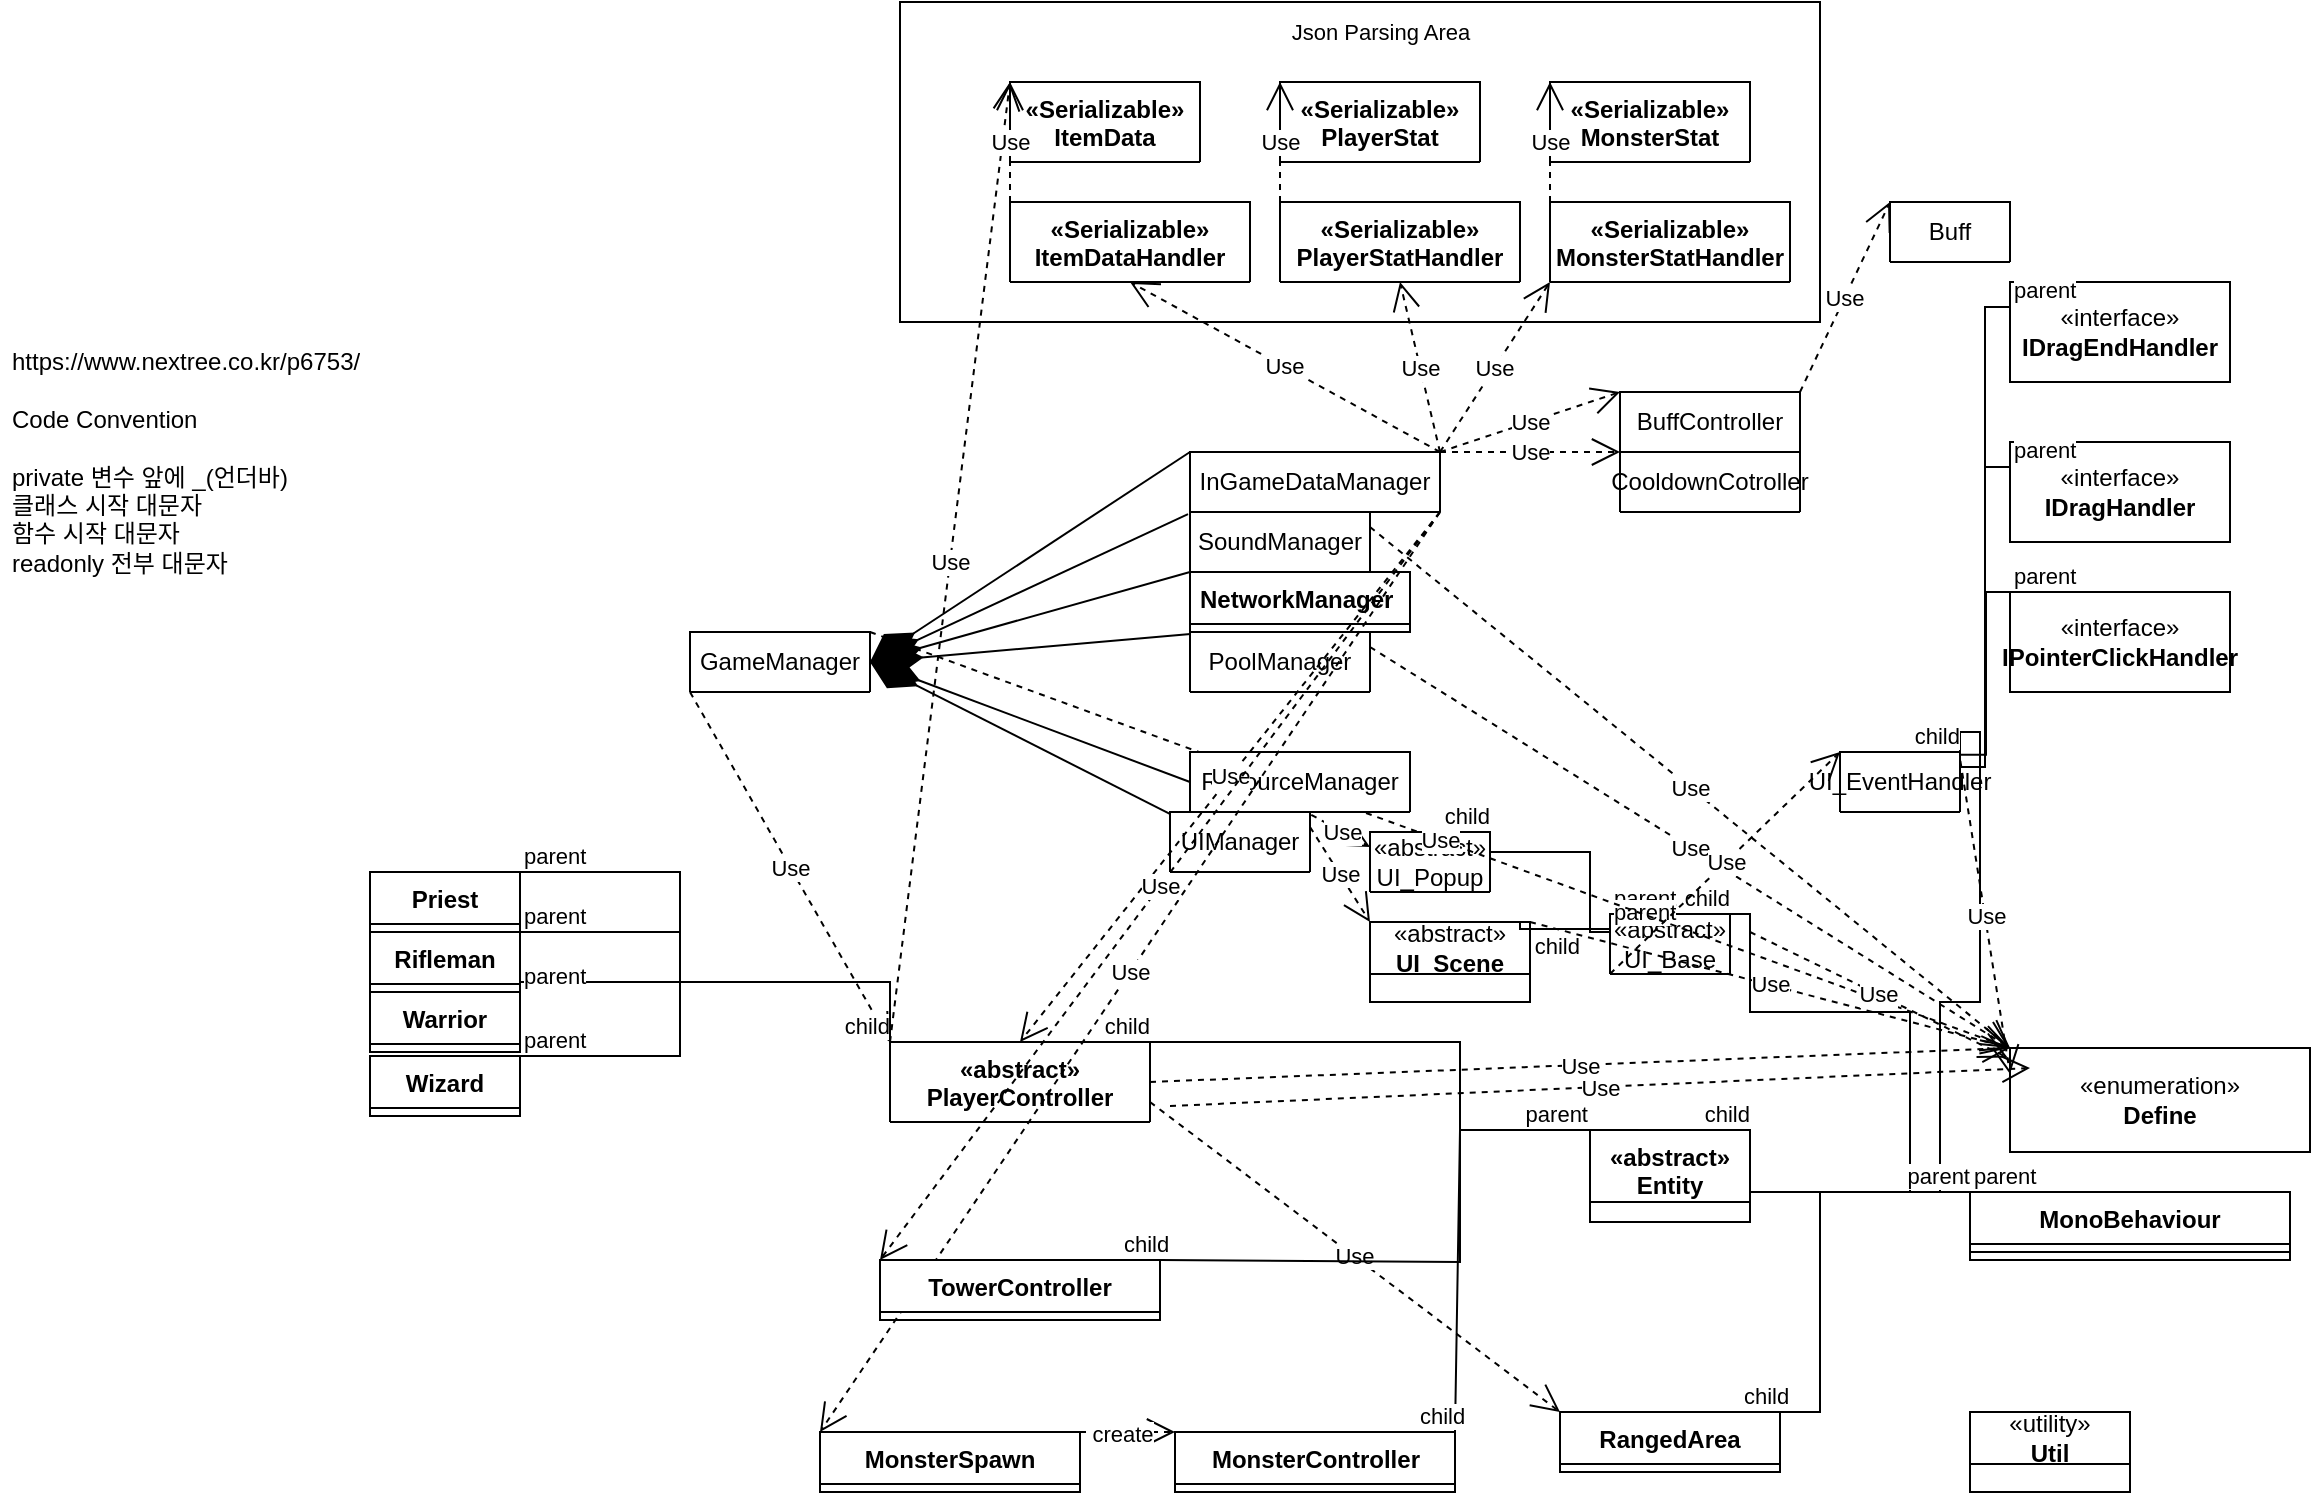 <mxfile version="21.3.0" type="github" pages="4">
  <diagram id="C5RBs43oDa-KdzZeNtuy" name="클라이언트">
    <mxGraphModel dx="1559" dy="2869" grid="1" gridSize="10" guides="1" tooltips="1" connect="1" arrows="1" fold="1" page="1" pageScale="1" pageWidth="827" pageHeight="1169" math="0" shadow="0">
      <root>
        <mxCell id="WIyWlLk6GJQsqaUBKTNV-0" />
        <mxCell id="WIyWlLk6GJQsqaUBKTNV-1" parent="WIyWlLk6GJQsqaUBKTNV-0" />
        <mxCell id="AjsoQwPH_CQoehg5f4iF-142" value="" style="group" parent="WIyWlLk6GJQsqaUBKTNV-1" vertex="1" connectable="0">
          <mxGeometry x="-290" y="-2140" width="460" height="160" as="geometry" />
        </mxCell>
        <mxCell id="AjsoQwPH_CQoehg5f4iF-140" value="" style="rounded=0;html=1;fontFamily=Helvetica;fontSize=11;fontColor=default;" parent="AjsoQwPH_CQoehg5f4iF-142" vertex="1">
          <mxGeometry width="460" height="160" as="geometry" />
        </mxCell>
        <mxCell id="AjsoQwPH_CQoehg5f4iF-141" value="Json Parsing Area" style="text;html=1;align=center;verticalAlign=middle;resizable=0;points=[];autosize=1;strokeColor=none;fillColor=none;fontSize=11;fontFamily=Helvetica;fontColor=default;" parent="AjsoQwPH_CQoehg5f4iF-142" vertex="1">
          <mxGeometry x="185" width="110" height="30" as="geometry" />
        </mxCell>
        <mxCell id="rE5JiP9Toi9U2zVmqubW-0" value="GameManager" style="swimlane;fontStyle=0;childLayout=stackLayout;horizontal=1;startSize=30;horizontalStack=0;resizeParent=1;resizeParentMax=0;resizeLast=0;collapsible=1;marginBottom=0;whiteSpace=wrap;html=1;fontSize=12;" parent="WIyWlLk6GJQsqaUBKTNV-1" vertex="1" collapsed="1">
          <mxGeometry x="-395" y="-1825" width="90" height="30" as="geometry">
            <mxRectangle x="-380" y="-2660" width="250" height="239" as="alternateBounds" />
          </mxGeometry>
        </mxCell>
        <mxCell id="rE5JiP9Toi9U2zVmqubW-1" value="- _soundManager :&amp;nbsp;SoundManager" style="text;strokeColor=none;fillColor=none;align=left;verticalAlign=middle;spacingLeft=4;spacingRight=4;overflow=hidden;points=[[0,0.5],[1,0.5]];portConstraint=eastwest;rotatable=0;whiteSpace=wrap;html=1;" parent="rE5JiP9Toi9U2zVmqubW-0" vertex="1">
          <mxGeometry y="30" width="250" height="30" as="geometry" />
        </mxCell>
        <mxCell id="rE5JiP9Toi9U2zVmqubW-2" value="- _networkManager : NetworkManager&amp;nbsp;" style="text;strokeColor=none;fillColor=none;align=left;verticalAlign=middle;spacingLeft=4;spacingRight=4;overflow=hidden;points=[[0,0.5],[1,0.5]];portConstraint=eastwest;rotatable=0;whiteSpace=wrap;html=1;" parent="rE5JiP9Toi9U2zVmqubW-0" vertex="1">
          <mxGeometry y="60" width="250" height="30" as="geometry" />
        </mxCell>
        <mxCell id="rE5JiP9Toi9U2zVmqubW-3" value="- _poolManager : PoolManager&amp;nbsp;" style="text;strokeColor=none;fillColor=none;align=left;verticalAlign=middle;spacingLeft=4;spacingRight=4;overflow=hidden;points=[[0,0.5],[1,0.5]];portConstraint=eastwest;rotatable=0;whiteSpace=wrap;html=1;" parent="rE5JiP9Toi9U2zVmqubW-0" vertex="1">
          <mxGeometry y="90" width="250" height="30" as="geometry" />
        </mxCell>
        <mxCell id="rE5JiP9Toi9U2zVmqubW-4" value="- _inputManager :&amp;nbsp;InputManager" style="text;strokeColor=none;fillColor=none;align=left;verticalAlign=middle;spacingLeft=4;spacingRight=4;overflow=hidden;points=[[0,0.5],[1,0.5]];portConstraint=eastwest;rotatable=0;whiteSpace=wrap;html=1;" parent="rE5JiP9Toi9U2zVmqubW-0" vertex="1">
          <mxGeometry y="120" width="250" height="30" as="geometry" />
        </mxCell>
        <mxCell id="rE5JiP9Toi9U2zVmqubW-5" value="- _resourceManager: ResourceManager" style="text;strokeColor=none;fillColor=none;align=left;verticalAlign=middle;spacingLeft=4;spacingRight=4;overflow=hidden;points=[[0,0.5],[1,0.5]];portConstraint=eastwest;rotatable=0;whiteSpace=wrap;html=1;" parent="rE5JiP9Toi9U2zVmqubW-0" vertex="1">
          <mxGeometry y="150" width="250" height="30" as="geometry" />
        </mxCell>
        <mxCell id="rE5JiP9Toi9U2zVmqubW-6" value="- _uiManager :&amp;nbsp;UIManager" style="text;strokeColor=none;fillColor=none;align=left;verticalAlign=middle;spacingLeft=4;spacingRight=4;overflow=hidden;points=[[0,0.5],[1,0.5]];portConstraint=eastwest;rotatable=0;whiteSpace=wrap;html=1;" parent="rE5JiP9Toi9U2zVmqubW-0" vertex="1">
          <mxGeometry y="180" width="250" height="30" as="geometry" />
        </mxCell>
        <mxCell id="rE5JiP9Toi9U2zVmqubW-7" value="- _objManager" style="text;strokeColor=none;fillColor=none;align=left;verticalAlign=middle;spacingLeft=4;spacingRight=4;overflow=hidden;points=[[0,0.5],[1,0.5]];portConstraint=eastwest;rotatable=0;whiteSpace=wrap;html=1;" parent="rE5JiP9Toi9U2zVmqubW-0" vertex="1">
          <mxGeometry y="210" width="250" height="29" as="geometry" />
        </mxCell>
        <mxCell id="rE5JiP9Toi9U2zVmqubW-8" value="SoundManager" style="swimlane;fontStyle=0;childLayout=stackLayout;horizontal=1;startSize=30;horizontalStack=0;resizeParent=1;resizeParentMax=0;resizeLast=0;collapsible=1;marginBottom=0;whiteSpace=wrap;html=1;fontSize=12;" parent="WIyWlLk6GJQsqaUBKTNV-1" vertex="1" collapsed="1">
          <mxGeometry x="-145" y="-1885" width="90" height="30" as="geometry">
            <mxRectangle x="-145" y="-1885" width="330" height="250" as="alternateBounds" />
          </mxGeometry>
        </mxCell>
        <mxCell id="rE5JiP9Toi9U2zVmqubW-9" value="- AudioSource[] _audioSources&amp;nbsp;" style="text;strokeColor=none;fillColor=none;align=left;verticalAlign=middle;spacingLeft=4;spacingRight=4;overflow=hidden;points=[[0,0.5],[1,0.5]];portConstraint=eastwest;rotatable=0;whiteSpace=wrap;html=1;" parent="rE5JiP9Toi9U2zVmqubW-8" vertex="1">
          <mxGeometry y="30" width="330" height="30" as="geometry" />
        </mxCell>
        <mxCell id="rE5JiP9Toi9U2zVmqubW-10" value="- Dictionary&amp;lt;string, AudioClip&amp;gt; _audioClips&amp;nbsp;" style="text;strokeColor=none;fillColor=none;align=left;verticalAlign=middle;spacingLeft=4;spacingRight=4;overflow=hidden;points=[[0,0.5],[1,0.5]];portConstraint=eastwest;rotatable=0;whiteSpace=wrap;html=1;" parent="rE5JiP9Toi9U2zVmqubW-8" vertex="1">
          <mxGeometry y="60" width="330" height="30" as="geometry" />
        </mxCell>
        <mxCell id="rE5JiP9Toi9U2zVmqubW-11" value="+ Init() : void" style="text;strokeColor=none;fillColor=none;align=left;verticalAlign=middle;spacingLeft=4;spacingRight=4;overflow=hidden;points=[[0,0.5],[1,0.5]];portConstraint=eastwest;rotatable=0;whiteSpace=wrap;html=1;" parent="rE5JiP9Toi9U2zVmqubW-8" vertex="1">
          <mxGeometry y="90" width="330" height="40" as="geometry" />
        </mxCell>
        <mxCell id="rE5JiP9Toi9U2zVmqubW-12" value="" style="endArrow=none;html=1;rounded=0;exitX=0.009;exitY=-0.01;exitDx=0;exitDy=0;exitPerimeter=0;entryX=0.991;entryY=0.015;entryDx=0;entryDy=0;entryPerimeter=0;" parent="rE5JiP9Toi9U2zVmqubW-8" source="rE5JiP9Toi9U2zVmqubW-11" target="rE5JiP9Toi9U2zVmqubW-11" edge="1">
          <mxGeometry width="50" height="50" relative="1" as="geometry">
            <mxPoint x="110" y="60" as="sourcePoint" />
            <mxPoint x="226" y="120" as="targetPoint" />
            <Array as="points" />
          </mxGeometry>
        </mxCell>
        <mxCell id="rE5JiP9Toi9U2zVmqubW-13" value="+ Play(string, Define.Sound , float) :void&amp;nbsp;" style="text;strokeColor=none;fillColor=none;align=left;verticalAlign=middle;spacingLeft=4;spacingRight=4;overflow=hidden;points=[[0,0.5],[1,0.5]];portConstraint=eastwest;rotatable=0;whiteSpace=wrap;html=1;" parent="rE5JiP9Toi9U2zVmqubW-8" vertex="1">
          <mxGeometry y="130" width="330" height="40" as="geometry" />
        </mxCell>
        <mxCell id="rE5JiP9Toi9U2zVmqubW-14" value="+ Play(AudioClip, Define.Sound type, float) : void&amp;nbsp;" style="text;strokeColor=none;fillColor=none;align=left;verticalAlign=middle;spacingLeft=4;spacingRight=4;overflow=hidden;points=[[0,0.5],[1,0.5]];portConstraint=eastwest;rotatable=0;whiteSpace=wrap;html=1;" parent="rE5JiP9Toi9U2zVmqubW-8" vertex="1">
          <mxGeometry y="170" width="330" height="40" as="geometry" />
        </mxCell>
        <mxCell id="rE5JiP9Toi9U2zVmqubW-15" value="- GetOrAddAudioClip(string, Define.Sound) : AudioClip&amp;nbsp;" style="text;strokeColor=none;fillColor=none;align=left;verticalAlign=middle;spacingLeft=4;spacingRight=4;overflow=hidden;points=[[0,0.5],[1,0.5]];portConstraint=eastwest;rotatable=0;whiteSpace=wrap;html=1;" parent="rE5JiP9Toi9U2zVmqubW-8" vertex="1">
          <mxGeometry y="210" width="330" height="40" as="geometry" />
        </mxCell>
        <mxCell id="rE5JiP9Toi9U2zVmqubW-16" value="InGameDataManager" style="swimlane;fontStyle=0;childLayout=stackLayout;horizontal=1;startSize=30;horizontalStack=0;resizeParent=1;resizeParentMax=0;resizeLast=0;collapsible=1;marginBottom=0;whiteSpace=wrap;html=1;fontSize=12;" parent="WIyWlLk6GJQsqaUBKTNV-1" vertex="1" collapsed="1">
          <mxGeometry x="-145" y="-1915" width="125" height="30" as="geometry">
            <mxRectangle x="-145" y="-1915" width="370" height="350" as="alternateBounds" />
          </mxGeometry>
        </mxCell>
        <mxCell id="rE5JiP9Toi9U2zVmqubW-17" value="&lt;div&gt;- _money : int&lt;/div&gt;" style="text;strokeColor=none;fillColor=none;align=left;verticalAlign=middle;spacingLeft=4;spacingRight=4;overflow=hidden;points=[[0,0.5],[1,0.5]];portConstraint=eastwest;rotatable=0;whiteSpace=wrap;html=1;" parent="rE5JiP9Toi9U2zVmqubW-16" vertex="1">
          <mxGeometry y="30" width="370" height="20" as="geometry" />
        </mxCell>
        <mxCell id="AjsoQwPH_CQoehg5f4iF-43" value="&lt;div&gt;- _score : int&lt;/div&gt;" style="text;strokeColor=none;fillColor=none;align=left;verticalAlign=middle;spacingLeft=4;spacingRight=4;overflow=hidden;points=[[0,0.5],[1,0.5]];portConstraint=eastwest;rotatable=0;whiteSpace=wrap;html=1;" parent="rE5JiP9Toi9U2zVmqubW-16" vertex="1">
          <mxGeometry y="50" width="370" height="20" as="geometry" />
        </mxCell>
        <mxCell id="rE5JiP9Toi9U2zVmqubW-18" value="&lt;div&gt;- _itemDatas : ItemDataHandler&lt;/div&gt;" style="text;strokeColor=none;fillColor=none;align=left;verticalAlign=middle;spacingLeft=4;spacingRight=4;overflow=hidden;points=[[0,0.5],[1,0.5]];portConstraint=eastwest;rotatable=0;whiteSpace=wrap;html=1;" parent="rE5JiP9Toi9U2zVmqubW-16" vertex="1">
          <mxGeometry y="70" width="370" height="20" as="geometry" />
        </mxCell>
        <mxCell id="AjsoQwPH_CQoehg5f4iF-45" value="&lt;div&gt;- _myInventory : List&amp;lt;ItemData&amp;gt;&lt;/div&gt;" style="text;strokeColor=none;fillColor=none;align=left;verticalAlign=middle;spacingLeft=4;spacingRight=4;overflow=hidden;points=[[0,0.5],[1,0.5]];portConstraint=eastwest;rotatable=0;whiteSpace=wrap;html=1;" parent="rE5JiP9Toi9U2zVmqubW-16" vertex="1">
          <mxGeometry y="90" width="370" height="20" as="geometry" />
        </mxCell>
        <mxCell id="AjsoQwPH_CQoehg5f4iF-49" value="&lt;div&gt;+ Cooldown : CooldownController&lt;/div&gt;" style="text;strokeColor=none;fillColor=none;align=left;verticalAlign=middle;spacingLeft=4;spacingRight=4;overflow=hidden;points=[[0,0.5],[1,0.5]];portConstraint=eastwest;rotatable=0;whiteSpace=wrap;html=1;" parent="rE5JiP9Toi9U2zVmqubW-16" vertex="1">
          <mxGeometry y="110" width="370" height="20" as="geometry" />
        </mxCell>
        <mxCell id="AjsoQwPH_CQoehg5f4iF-48" value="&lt;div&gt;+ PlayerStats : PlayerStatHandler&lt;/div&gt;" style="text;strokeColor=none;fillColor=none;align=left;verticalAlign=middle;spacingLeft=4;spacingRight=4;overflow=hidden;points=[[0,0.5],[1,0.5]];portConstraint=eastwest;rotatable=0;whiteSpace=wrap;html=1;" parent="rE5JiP9Toi9U2zVmqubW-16" vertex="1">
          <mxGeometry y="130" width="370" height="20" as="geometry" />
        </mxCell>
        <mxCell id="AjsoQwPH_CQoehg5f4iF-54" value="- _playerControllers : List&amp;lt;PlayerController&amp;gt;" style="text;strokeColor=none;fillColor=none;align=left;verticalAlign=middle;spacingLeft=4;spacingRight=4;overflow=hidden;points=[[0,0.5],[1,0.5]];portConstraint=eastwest;rotatable=0;whiteSpace=wrap;html=1;" parent="rE5JiP9Toi9U2zVmqubW-16" vertex="1">
          <mxGeometry y="150" width="370" height="20" as="geometry" />
        </mxCell>
        <mxCell id="AjsoQwPH_CQoehg5f4iF-52" value="&lt;div&gt;+ MyPlayer : PlayerController&lt;/div&gt;" style="text;strokeColor=none;fillColor=none;align=left;verticalAlign=middle;spacingLeft=4;spacingRight=4;overflow=hidden;points=[[0,0.5],[1,0.5]];portConstraint=eastwest;rotatable=0;whiteSpace=wrap;html=1;" parent="rE5JiP9Toi9U2zVmqubW-16" vertex="1">
          <mxGeometry y="170" width="370" height="20" as="geometry" />
        </mxCell>
        <mxCell id="AjsoQwPH_CQoehg5f4iF-55" value="&lt;div&gt;+ Buff : BuffControlller&lt;/div&gt;" style="text;strokeColor=none;fillColor=none;align=left;verticalAlign=middle;spacingLeft=4;spacingRight=4;overflow=hidden;points=[[0,0.5],[1,0.5]];portConstraint=eastwest;rotatable=0;whiteSpace=wrap;html=1;" parent="rE5JiP9Toi9U2zVmqubW-16" vertex="1">
          <mxGeometry y="190" width="370" height="20" as="geometry" />
        </mxCell>
        <mxCell id="AjsoQwPH_CQoehg5f4iF-56" value="&lt;div&gt;+ MonsterStats : MonsterStatHandler&lt;/div&gt;" style="text;strokeColor=none;fillColor=none;align=left;verticalAlign=middle;spacingLeft=4;spacingRight=4;overflow=hidden;points=[[0,0.5],[1,0.5]];portConstraint=eastwest;rotatable=0;whiteSpace=wrap;html=1;" parent="rE5JiP9Toi9U2zVmqubW-16" vertex="1">
          <mxGeometry y="210" width="370" height="20" as="geometry" />
        </mxCell>
        <mxCell id="AjsoQwPH_CQoehg5f4iF-57" value="&lt;div&gt;+ MonsterSpawn : MonsterSpawn&lt;/div&gt;" style="text;strokeColor=none;fillColor=none;align=left;verticalAlign=middle;spacingLeft=4;spacingRight=4;overflow=hidden;points=[[0,0.5],[1,0.5]];portConstraint=eastwest;rotatable=0;whiteSpace=wrap;html=1;" parent="rE5JiP9Toi9U2zVmqubW-16" vertex="1">
          <mxGeometry y="230" width="370" height="20" as="geometry" />
        </mxCell>
        <mxCell id="AjsoQwPH_CQoehg5f4iF-58" value="&lt;div&gt;+ Tower : TowerController&lt;/div&gt;" style="text;strokeColor=none;fillColor=none;align=left;verticalAlign=middle;spacingLeft=4;spacingRight=4;overflow=hidden;points=[[0,0.5],[1,0.5]];portConstraint=eastwest;rotatable=0;whiteSpace=wrap;html=1;" parent="rE5JiP9Toi9U2zVmqubW-16" vertex="1">
          <mxGeometry y="250" width="370" height="20" as="geometry" />
        </mxCell>
        <mxCell id="AjsoQwPH_CQoehg5f4iF-51" value="&lt;div&gt;- _state : Define.State&lt;/div&gt;" style="text;strokeColor=none;fillColor=none;align=left;verticalAlign=middle;spacingLeft=4;spacingRight=4;overflow=hidden;points=[[0,0.5],[1,0.5]];portConstraint=eastwest;rotatable=0;whiteSpace=wrap;html=1;" parent="rE5JiP9Toi9U2zVmqubW-16" vertex="1">
          <mxGeometry y="270" width="370" height="20" as="geometry" />
        </mxCell>
        <mxCell id="AjsoQwPH_CQoehg5f4iF-47" value="&lt;div&gt;+ init : void&lt;/div&gt;" style="text;strokeColor=none;fillColor=none;align=left;verticalAlign=middle;spacingLeft=4;spacingRight=4;overflow=hidden;points=[[0,0.5],[1,0.5]];portConstraint=eastwest;rotatable=0;whiteSpace=wrap;html=1;" parent="rE5JiP9Toi9U2zVmqubW-16" vertex="1">
          <mxGeometry y="290" width="370" height="20" as="geometry" />
        </mxCell>
        <mxCell id="rE5JiP9Toi9U2zVmqubW-20" value="" style="endArrow=none;html=1;rounded=0;exitX=-0.003;exitY=0;exitDx=0;exitDy=0;exitPerimeter=0;entryX=1.003;entryY=0;entryDx=0;entryDy=0;entryPerimeter=0;" parent="rE5JiP9Toi9U2zVmqubW-16" source="AjsoQwPH_CQoehg5f4iF-47" target="AjsoQwPH_CQoehg5f4iF-47" edge="1">
          <mxGeometry width="50" height="50" relative="1" as="geometry">
            <mxPoint x="-8.527e-14" y="230" as="sourcePoint" />
            <mxPoint x="363.34" y="231" as="targetPoint" />
            <Array as="points" />
          </mxGeometry>
        </mxCell>
        <mxCell id="AjsoQwPH_CQoehg5f4iF-59" value="Text" style="edgeLabel;html=1;align=center;verticalAlign=middle;resizable=0;points=[];fontSize=11;fontFamily=Helvetica;fontColor=default;" parent="rE5JiP9Toi9U2zVmqubW-20" vertex="1" connectable="0">
          <mxGeometry x="-0.72" y="-5" relative="1" as="geometry">
            <mxPoint as="offset" />
          </mxGeometry>
        </mxCell>
        <mxCell id="AjsoQwPH_CQoehg5f4iF-60" value="&lt;div&gt;+ GameStart : void&lt;/div&gt;" style="text;strokeColor=none;fillColor=none;align=left;verticalAlign=middle;spacingLeft=4;spacingRight=4;overflow=hidden;points=[[0,0.5],[1,0.5]];portConstraint=eastwest;rotatable=0;whiteSpace=wrap;html=1;" parent="rE5JiP9Toi9U2zVmqubW-16" vertex="1">
          <mxGeometry y="310" width="370" height="20" as="geometry" />
        </mxCell>
        <mxCell id="AjsoQwPH_CQoehg5f4iF-61" value="&lt;div&gt;+ Clear : void&lt;/div&gt;" style="text;strokeColor=none;fillColor=none;align=left;verticalAlign=middle;spacingLeft=4;spacingRight=4;overflow=hidden;points=[[0,0.5],[1,0.5]];portConstraint=eastwest;rotatable=0;whiteSpace=wrap;html=1;" parent="rE5JiP9Toi9U2zVmqubW-16" vertex="1">
          <mxGeometry y="330" width="370" height="20" as="geometry" />
        </mxCell>
        <mxCell id="rE5JiP9Toi9U2zVmqubW-23" value="UIManager" style="swimlane;fontStyle=0;childLayout=stackLayout;horizontal=1;startSize=30;horizontalStack=0;resizeParent=1;resizeParentMax=0;resizeLast=0;collapsible=1;marginBottom=0;whiteSpace=wrap;html=1;fontSize=12;" parent="WIyWlLk6GJQsqaUBKTNV-1" vertex="1" collapsed="1">
          <mxGeometry x="-155" y="-1735" width="70" height="30" as="geometry">
            <mxRectangle x="310" y="-2268" width="530" height="490" as="alternateBounds" />
          </mxGeometry>
        </mxCell>
        <mxCell id="rE5JiP9Toi9U2zVmqubW-24" value="&lt;div&gt;&lt;/div&gt;- popupStack : Stack&amp;lt;UI_Popup&amp;gt;" style="text;strokeColor=none;fillColor=none;align=left;verticalAlign=middle;spacingLeft=4;spacingRight=4;overflow=hidden;points=[[0,0.5],[1,0.5]];portConstraint=eastwest;rotatable=0;whiteSpace=wrap;html=1;" parent="rE5JiP9Toi9U2zVmqubW-23" vertex="1">
          <mxGeometry y="30" width="530" height="30" as="geometry" />
        </mxCell>
        <mxCell id="rE5JiP9Toi9U2zVmqubW-25" value="-&amp;nbsp;_sceneUI : UI_Scene" style="text;strokeColor=none;fillColor=none;align=left;verticalAlign=middle;spacingLeft=4;spacingRight=4;overflow=hidden;points=[[0,0.5],[1,0.5]];portConstraint=eastwest;rotatable=0;whiteSpace=wrap;html=1;" parent="rE5JiP9Toi9U2zVmqubW-23" vertex="1">
          <mxGeometry y="60" width="530" height="30" as="geometry" />
        </mxCell>
        <mxCell id="rE5JiP9Toi9U2zVmqubW-26" value="" style="endArrow=none;html=1;rounded=0;exitX=0.009;exitY=-0.01;exitDx=0;exitDy=0;exitPerimeter=0;entryX=0.991;entryY=0.015;entryDx=0;entryDy=0;entryPerimeter=0;" parent="rE5JiP9Toi9U2zVmqubW-23" source="rE5JiP9Toi9U2zVmqubW-27" target="rE5JiP9Toi9U2zVmqubW-27" edge="1">
          <mxGeometry width="50" height="50" relative="1" as="geometry">
            <mxPoint x="110" y="60" as="sourcePoint" />
            <mxPoint x="226" y="120" as="targetPoint" />
            <Array as="points" />
          </mxGeometry>
        </mxCell>
        <mxCell id="rE5JiP9Toi9U2zVmqubW-27" value="+ Root() : GameObject&amp;nbsp;" style="text;strokeColor=none;fillColor=none;align=left;verticalAlign=middle;spacingLeft=4;spacingRight=4;overflow=hidden;points=[[0,0.5],[1,0.5]];portConstraint=eastwest;rotatable=0;whiteSpace=wrap;html=1;" parent="rE5JiP9Toi9U2zVmqubW-23" vertex="1">
          <mxGeometry y="90" width="530" height="40" as="geometry" />
        </mxCell>
        <mxCell id="rE5JiP9Toi9U2zVmqubW-28" value="+ SetCanvas(GameObject, bool) : void&amp;nbsp;" style="text;strokeColor=none;fillColor=none;align=left;verticalAlign=middle;spacingLeft=4;spacingRight=4;overflow=hidden;points=[[0,0.5],[1,0.5]];portConstraint=eastwest;rotatable=0;whiteSpace=wrap;html=1;" parent="rE5JiP9Toi9U2zVmqubW-23" vertex="1">
          <mxGeometry y="130" width="530" height="40" as="geometry" />
        </mxCell>
        <mxCell id="rE5JiP9Toi9U2zVmqubW-29" value="&lt;div&gt;+ MakeWorldSpaceUI&amp;lt;T&amp;gt;(Transform, string) : T&lt;/div&gt;&lt;div&gt; &lt;/div&gt;" style="text;strokeColor=none;fillColor=none;align=left;verticalAlign=middle;spacingLeft=4;spacingRight=4;overflow=hidden;points=[[0,0.5],[1,0.5]];portConstraint=eastwest;rotatable=0;whiteSpace=wrap;html=1;" parent="rE5JiP9Toi9U2zVmqubW-23" vertex="1">
          <mxGeometry y="170" width="530" height="40" as="geometry" />
        </mxCell>
        <mxCell id="rE5JiP9Toi9U2zVmqubW-30" value="&lt;div&gt;+ MakeSubItem&amp;lt;T&amp;gt;(Transform, string name) : T&lt;/div&gt;&lt;div&gt; &lt;/div&gt;" style="text;strokeColor=none;fillColor=none;align=left;verticalAlign=middle;spacingLeft=4;spacingRight=4;overflow=hidden;points=[[0,0.5],[1,0.5]];portConstraint=eastwest;rotatable=0;whiteSpace=wrap;html=1;" parent="rE5JiP9Toi9U2zVmqubW-23" vertex="1">
          <mxGeometry y="210" width="530" height="40" as="geometry" />
        </mxCell>
        <mxCell id="rE5JiP9Toi9U2zVmqubW-31" value="&lt;div&gt;+ ShowSceneUI&amp;lt;T&amp;gt;(string) : T&lt;/div&gt;&lt;div&gt; &lt;/div&gt;" style="text;strokeColor=none;fillColor=none;align=left;verticalAlign=middle;spacingLeft=4;spacingRight=4;overflow=hidden;points=[[0,0.5],[1,0.5]];portConstraint=eastwest;rotatable=0;whiteSpace=wrap;html=1;" parent="rE5JiP9Toi9U2zVmqubW-23" vertex="1">
          <mxGeometry y="250" width="530" height="40" as="geometry" />
        </mxCell>
        <mxCell id="rE5JiP9Toi9U2zVmqubW-32" value="&lt;div&gt;+ ShowPopupUI&amp;lt;T&amp;gt;(string) :T&lt;/div&gt;&lt;div&gt; &lt;/div&gt;" style="text;strokeColor=none;fillColor=none;align=left;verticalAlign=middle;spacingLeft=4;spacingRight=4;overflow=hidden;points=[[0,0.5],[1,0.5]];portConstraint=eastwest;rotatable=0;whiteSpace=wrap;html=1;" parent="rE5JiP9Toi9U2zVmqubW-23" vertex="1">
          <mxGeometry y="290" width="530" height="40" as="geometry" />
        </mxCell>
        <mxCell id="rE5JiP9Toi9U2zVmqubW-33" value="&lt;div&gt;+ ClosePopupUI(UI_Popup) : void&lt;/div&gt;&lt;div&gt; &lt;/div&gt;" style="text;strokeColor=none;fillColor=none;align=left;verticalAlign=middle;spacingLeft=4;spacingRight=4;overflow=hidden;points=[[0,0.5],[1,0.5]];portConstraint=eastwest;rotatable=0;whiteSpace=wrap;html=1;" parent="rE5JiP9Toi9U2zVmqubW-23" vertex="1">
          <mxGeometry y="330" width="530" height="40" as="geometry" />
        </mxCell>
        <mxCell id="rE5JiP9Toi9U2zVmqubW-34" value="&lt;div&gt;+ ClosePopupUI() : void&lt;/div&gt;&lt;div&gt; &lt;/div&gt;" style="text;strokeColor=none;fillColor=none;align=left;verticalAlign=middle;spacingLeft=4;spacingRight=4;overflow=hidden;points=[[0,0.5],[1,0.5]];portConstraint=eastwest;rotatable=0;whiteSpace=wrap;html=1;" parent="rE5JiP9Toi9U2zVmqubW-23" vertex="1">
          <mxGeometry y="370" width="530" height="40" as="geometry" />
        </mxCell>
        <mxCell id="rE5JiP9Toi9U2zVmqubW-35" value="&lt;div&gt;+ CloseAllPopupUI() : void&lt;/div&gt;&lt;div&gt; &lt;/div&gt;" style="text;strokeColor=none;fillColor=none;align=left;verticalAlign=middle;spacingLeft=4;spacingRight=4;overflow=hidden;points=[[0,0.5],[1,0.5]];portConstraint=eastwest;rotatable=0;whiteSpace=wrap;html=1;" parent="rE5JiP9Toi9U2zVmqubW-23" vertex="1">
          <mxGeometry y="410" width="530" height="40" as="geometry" />
        </mxCell>
        <mxCell id="rE5JiP9Toi9U2zVmqubW-36" value="&lt;div&gt;+ Clear() :void&lt;/div&gt;&lt;div&gt; &lt;/div&gt;" style="text;strokeColor=none;fillColor=none;align=left;verticalAlign=middle;spacingLeft=4;spacingRight=4;overflow=hidden;points=[[0,0.5],[1,0.5]];portConstraint=eastwest;rotatable=0;whiteSpace=wrap;html=1;" parent="rE5JiP9Toi9U2zVmqubW-23" vertex="1">
          <mxGeometry y="450" width="530" height="40" as="geometry" />
        </mxCell>
        <mxCell id="rE5JiP9Toi9U2zVmqubW-37" value="PoolManager" style="swimlane;fontStyle=0;childLayout=stackLayout;horizontal=1;startSize=30;horizontalStack=0;resizeParent=1;resizeParentMax=0;resizeLast=0;collapsible=1;marginBottom=0;whiteSpace=wrap;html=1;fontSize=12;" parent="WIyWlLk6GJQsqaUBKTNV-1" vertex="1" collapsed="1">
          <mxGeometry x="-145" y="-1825" width="90" height="30" as="geometry">
            <mxRectangle x="-145" y="-1825" width="370" height="250" as="alternateBounds" />
          </mxGeometry>
        </mxCell>
        <mxCell id="rE5JiP9Toi9U2zVmqubW-38" value="- poolStack : Stack&amp;lt;MonsterController&amp;gt;&lt;div&gt;&lt;/div&gt;" style="text;strokeColor=none;fillColor=none;align=left;verticalAlign=middle;spacingLeft=4;spacingRight=4;overflow=hidden;points=[[0,0.5],[1,0.5]];portConstraint=eastwest;rotatable=0;whiteSpace=wrap;html=1;" parent="rE5JiP9Toi9U2zVmqubW-37" vertex="1">
          <mxGeometry y="30" width="370" height="30" as="geometry" />
        </mxCell>
        <mxCell id="rE5JiP9Toi9U2zVmqubW-39" value="- _root : Transform&lt;div&gt;&lt;/div&gt;" style="text;strokeColor=none;fillColor=none;align=left;verticalAlign=middle;spacingLeft=4;spacingRight=4;overflow=hidden;points=[[0,0.5],[1,0.5]];portConstraint=eastwest;rotatable=0;whiteSpace=wrap;html=1;" parent="rE5JiP9Toi9U2zVmqubW-37" vertex="1">
          <mxGeometry y="60" width="370" height="30" as="geometry" />
        </mxCell>
        <mxCell id="rE5JiP9Toi9U2zVmqubW-40" value="+ init() : void" style="text;strokeColor=none;fillColor=none;align=left;verticalAlign=middle;spacingLeft=4;spacingRight=4;overflow=hidden;points=[[0,0.5],[1,0.5]];portConstraint=eastwest;rotatable=0;whiteSpace=wrap;html=1;" parent="rE5JiP9Toi9U2zVmqubW-37" vertex="1">
          <mxGeometry y="90" width="370" height="40" as="geometry" />
        </mxCell>
        <mxCell id="rE5JiP9Toi9U2zVmqubW-41" value="" style="endArrow=none;html=1;rounded=0;exitX=0.009;exitY=-0.01;exitDx=0;exitDy=0;exitPerimeter=0;entryX=0.991;entryY=0.015;entryDx=0;entryDy=0;entryPerimeter=0;" parent="rE5JiP9Toi9U2zVmqubW-37" source="rE5JiP9Toi9U2zVmqubW-40" target="rE5JiP9Toi9U2zVmqubW-40" edge="1">
          <mxGeometry width="50" height="50" relative="1" as="geometry">
            <mxPoint x="110" y="60" as="sourcePoint" />
            <mxPoint x="226" y="120" as="targetPoint" />
            <Array as="points" />
          </mxGeometry>
        </mxCell>
        <mxCell id="rE5JiP9Toi9U2zVmqubW-42" value="- Create() : MonsterController" style="text;strokeColor=none;fillColor=none;align=left;verticalAlign=middle;spacingLeft=4;spacingRight=4;overflow=hidden;points=[[0,0.5],[1,0.5]];portConstraint=eastwest;rotatable=0;whiteSpace=wrap;html=1;" parent="rE5JiP9Toi9U2zVmqubW-37" vertex="1">
          <mxGeometry y="130" width="370" height="40" as="geometry" />
        </mxCell>
        <mxCell id="rE5JiP9Toi9U2zVmqubW-43" value="+ Push(Poolable) : void" style="text;strokeColor=none;fillColor=none;align=left;verticalAlign=middle;spacingLeft=4;spacingRight=4;overflow=hidden;points=[[0,0.5],[1,0.5]];portConstraint=eastwest;rotatable=0;whiteSpace=wrap;html=1;" parent="rE5JiP9Toi9U2zVmqubW-37" vertex="1">
          <mxGeometry y="170" width="370" height="40" as="geometry" />
        </mxCell>
        <mxCell id="rE5JiP9Toi9U2zVmqubW-44" value="+ Pop(Transform) : MonsterController" style="text;strokeColor=none;fillColor=none;align=left;verticalAlign=middle;spacingLeft=4;spacingRight=4;overflow=hidden;points=[[0,0.5],[1,0.5]];portConstraint=eastwest;rotatable=0;whiteSpace=wrap;html=1;" parent="rE5JiP9Toi9U2zVmqubW-37" vertex="1">
          <mxGeometry y="210" width="370" height="40" as="geometry" />
        </mxCell>
        <mxCell id="rE5JiP9Toi9U2zVmqubW-51" value="https://www.nextree.co.kr/p6753/&lt;br&gt;&lt;br&gt;Code Convention&amp;nbsp;&lt;br&gt;&lt;br&gt;private 변수 앞에 _(언더바)&lt;br&gt;클래스 시작 대문자&lt;br&gt;함수 시작 대문자&lt;br&gt;readonly 전부 대문자&amp;nbsp;&lt;br&gt;" style="text;strokeColor=none;fillColor=none;align=left;verticalAlign=middle;spacingLeft=4;spacingRight=4;overflow=hidden;points=[[0,0.5],[1,0.5]];portConstraint=eastwest;rotatable=0;whiteSpace=wrap;html=1;" parent="WIyWlLk6GJQsqaUBKTNV-1" vertex="1">
          <mxGeometry x="-740" y="-1970" width="200" height="120" as="geometry" />
        </mxCell>
        <mxCell id="rE5JiP9Toi9U2zVmqubW-52" value="" style="endArrow=diamondThin;endFill=1;endSize=24;html=1;rounded=0;entryX=1;entryY=0.5;entryDx=0;entryDy=0;exitX=-0.011;exitY=0.034;exitDx=0;exitDy=0;exitPerimeter=0;" parent="WIyWlLk6GJQsqaUBKTNV-1" source="rE5JiP9Toi9U2zVmqubW-8" target="rE5JiP9Toi9U2zVmqubW-1" edge="1">
          <mxGeometry width="160" relative="1" as="geometry">
            <mxPoint x="105" y="-1585" as="sourcePoint" />
            <mxPoint x="265" y="-1585" as="targetPoint" />
          </mxGeometry>
        </mxCell>
        <mxCell id="rE5JiP9Toi9U2zVmqubW-53" value="" style="endArrow=diamondThin;endFill=1;endSize=24;html=1;rounded=0;entryX=1;entryY=0.5;entryDx=0;entryDy=0;exitX=0;exitY=0;exitDx=0;exitDy=0;" parent="WIyWlLk6GJQsqaUBKTNV-1" source="rE5JiP9Toi9U2zVmqubW-16" target="rE5JiP9Toi9U2zVmqubW-4" edge="1">
          <mxGeometry width="160" relative="1" as="geometry">
            <mxPoint x="151" y="-1776" as="sourcePoint" />
            <mxPoint x="25" y="-1610" as="targetPoint" />
          </mxGeometry>
        </mxCell>
        <mxCell id="rE5JiP9Toi9U2zVmqubW-54" value="" style="endArrow=diamondThin;endFill=1;endSize=24;html=1;rounded=0;entryX=1;entryY=0.5;entryDx=0;entryDy=0;exitX=-0.001;exitY=0.031;exitDx=0;exitDy=0;exitPerimeter=0;" parent="WIyWlLk6GJQsqaUBKTNV-1" source="rE5JiP9Toi9U2zVmqubW-23" target="rE5JiP9Toi9U2zVmqubW-6" edge="1">
          <mxGeometry width="160" relative="1" as="geometry">
            <mxPoint x="135" y="-1455" as="sourcePoint" />
            <mxPoint x="35" y="-1600" as="targetPoint" />
          </mxGeometry>
        </mxCell>
        <mxCell id="rE5JiP9Toi9U2zVmqubW-55" value="«abstract»&lt;br&gt;UI_Popup" style="swimlane;fontStyle=0;childLayout=stackLayout;horizontal=1;startSize=30;horizontalStack=0;resizeParent=1;resizeParentMax=0;resizeLast=0;collapsible=1;marginBottom=0;whiteSpace=wrap;html=1;fontSize=12;" parent="WIyWlLk6GJQsqaUBKTNV-1" vertex="1" collapsed="1">
          <mxGeometry x="-55" y="-1725" width="60" height="30" as="geometry">
            <mxRectangle x="930" y="-2150" width="530" height="490" as="alternateBounds" />
          </mxGeometry>
        </mxCell>
        <mxCell id="rE5JiP9Toi9U2zVmqubW-56" value="&lt;div&gt;&lt;/div&gt;- popupStack : Stack&amp;lt;UI_Popup&amp;gt;" style="text;strokeColor=none;fillColor=none;align=left;verticalAlign=middle;spacingLeft=4;spacingRight=4;overflow=hidden;points=[[0,0.5],[1,0.5]];portConstraint=eastwest;rotatable=0;whiteSpace=wrap;html=1;" parent="rE5JiP9Toi9U2zVmqubW-55" vertex="1">
          <mxGeometry y="30" width="530" height="30" as="geometry" />
        </mxCell>
        <mxCell id="rE5JiP9Toi9U2zVmqubW-57" value="-&amp;nbsp;_sceneUI : UI_Scene" style="text;strokeColor=none;fillColor=none;align=left;verticalAlign=middle;spacingLeft=4;spacingRight=4;overflow=hidden;points=[[0,0.5],[1,0.5]];portConstraint=eastwest;rotatable=0;whiteSpace=wrap;html=1;" parent="rE5JiP9Toi9U2zVmqubW-55" vertex="1">
          <mxGeometry y="60" width="530" height="30" as="geometry" />
        </mxCell>
        <mxCell id="rE5JiP9Toi9U2zVmqubW-58" value="" style="endArrow=none;html=1;rounded=0;exitX=0.009;exitY=-0.01;exitDx=0;exitDy=0;exitPerimeter=0;entryX=0.991;entryY=0.015;entryDx=0;entryDy=0;entryPerimeter=0;" parent="rE5JiP9Toi9U2zVmqubW-55" source="rE5JiP9Toi9U2zVmqubW-59" target="rE5JiP9Toi9U2zVmqubW-59" edge="1">
          <mxGeometry width="50" height="50" relative="1" as="geometry">
            <mxPoint x="110" y="60" as="sourcePoint" />
            <mxPoint x="226" y="120" as="targetPoint" />
            <Array as="points" />
          </mxGeometry>
        </mxCell>
        <mxCell id="rE5JiP9Toi9U2zVmqubW-59" value="+ Root() : GameObject&amp;nbsp;" style="text;strokeColor=none;fillColor=none;align=left;verticalAlign=middle;spacingLeft=4;spacingRight=4;overflow=hidden;points=[[0,0.5],[1,0.5]];portConstraint=eastwest;rotatable=0;whiteSpace=wrap;html=1;" parent="rE5JiP9Toi9U2zVmqubW-55" vertex="1">
          <mxGeometry y="90" width="530" height="40" as="geometry" />
        </mxCell>
        <mxCell id="rE5JiP9Toi9U2zVmqubW-60" value="+ SetCanvas(GameObject, bool) : void&amp;nbsp;" style="text;strokeColor=none;fillColor=none;align=left;verticalAlign=middle;spacingLeft=4;spacingRight=4;overflow=hidden;points=[[0,0.5],[1,0.5]];portConstraint=eastwest;rotatable=0;whiteSpace=wrap;html=1;" parent="rE5JiP9Toi9U2zVmqubW-55" vertex="1">
          <mxGeometry y="130" width="530" height="40" as="geometry" />
        </mxCell>
        <mxCell id="rE5JiP9Toi9U2zVmqubW-61" value="&lt;div&gt;+ MakeWorldSpaceUI&amp;lt;T&amp;gt;(Transform, string) : T&lt;/div&gt;&lt;div&gt; &lt;/div&gt;" style="text;strokeColor=none;fillColor=none;align=left;verticalAlign=middle;spacingLeft=4;spacingRight=4;overflow=hidden;points=[[0,0.5],[1,0.5]];portConstraint=eastwest;rotatable=0;whiteSpace=wrap;html=1;" parent="rE5JiP9Toi9U2zVmqubW-55" vertex="1">
          <mxGeometry y="170" width="530" height="40" as="geometry" />
        </mxCell>
        <mxCell id="rE5JiP9Toi9U2zVmqubW-62" value="&lt;div&gt;+ MakeSubItem&amp;lt;T&amp;gt;(Transform, string name) : T&lt;/div&gt;&lt;div&gt; &lt;/div&gt;" style="text;strokeColor=none;fillColor=none;align=left;verticalAlign=middle;spacingLeft=4;spacingRight=4;overflow=hidden;points=[[0,0.5],[1,0.5]];portConstraint=eastwest;rotatable=0;whiteSpace=wrap;html=1;" parent="rE5JiP9Toi9U2zVmqubW-55" vertex="1">
          <mxGeometry y="210" width="530" height="40" as="geometry" />
        </mxCell>
        <mxCell id="rE5JiP9Toi9U2zVmqubW-63" value="&lt;div&gt;+ ShowSceneUI&amp;lt;T&amp;gt;(string) : T&lt;/div&gt;&lt;div&gt; &lt;/div&gt;" style="text;strokeColor=none;fillColor=none;align=left;verticalAlign=middle;spacingLeft=4;spacingRight=4;overflow=hidden;points=[[0,0.5],[1,0.5]];portConstraint=eastwest;rotatable=0;whiteSpace=wrap;html=1;" parent="rE5JiP9Toi9U2zVmqubW-55" vertex="1">
          <mxGeometry y="250" width="530" height="40" as="geometry" />
        </mxCell>
        <mxCell id="rE5JiP9Toi9U2zVmqubW-64" value="&lt;div&gt;+ ShowPopupUI&amp;lt;T&amp;gt;(string) :T&lt;/div&gt;&lt;div&gt; &lt;/div&gt;" style="text;strokeColor=none;fillColor=none;align=left;verticalAlign=middle;spacingLeft=4;spacingRight=4;overflow=hidden;points=[[0,0.5],[1,0.5]];portConstraint=eastwest;rotatable=0;whiteSpace=wrap;html=1;" parent="rE5JiP9Toi9U2zVmqubW-55" vertex="1">
          <mxGeometry y="290" width="530" height="40" as="geometry" />
        </mxCell>
        <mxCell id="rE5JiP9Toi9U2zVmqubW-65" value="&lt;div&gt;+ ClosePopupUI(UI_Popup) : void&lt;/div&gt;&lt;div&gt; &lt;/div&gt;" style="text;strokeColor=none;fillColor=none;align=left;verticalAlign=middle;spacingLeft=4;spacingRight=4;overflow=hidden;points=[[0,0.5],[1,0.5]];portConstraint=eastwest;rotatable=0;whiteSpace=wrap;html=1;" parent="rE5JiP9Toi9U2zVmqubW-55" vertex="1">
          <mxGeometry y="330" width="530" height="40" as="geometry" />
        </mxCell>
        <mxCell id="rE5JiP9Toi9U2zVmqubW-66" value="&lt;div&gt;+ ClosePopupUI() : void&lt;/div&gt;&lt;div&gt; &lt;/div&gt;" style="text;strokeColor=none;fillColor=none;align=left;verticalAlign=middle;spacingLeft=4;spacingRight=4;overflow=hidden;points=[[0,0.5],[1,0.5]];portConstraint=eastwest;rotatable=0;whiteSpace=wrap;html=1;" parent="rE5JiP9Toi9U2zVmqubW-55" vertex="1">
          <mxGeometry y="370" width="530" height="40" as="geometry" />
        </mxCell>
        <mxCell id="rE5JiP9Toi9U2zVmqubW-67" value="&lt;div&gt;+ CloseAllPopupUI() : void&lt;/div&gt;&lt;div&gt; &lt;/div&gt;" style="text;strokeColor=none;fillColor=none;align=left;verticalAlign=middle;spacingLeft=4;spacingRight=4;overflow=hidden;points=[[0,0.5],[1,0.5]];portConstraint=eastwest;rotatable=0;whiteSpace=wrap;html=1;" parent="rE5JiP9Toi9U2zVmqubW-55" vertex="1">
          <mxGeometry y="410" width="530" height="40" as="geometry" />
        </mxCell>
        <mxCell id="rE5JiP9Toi9U2zVmqubW-68" value="&lt;div&gt;+ Clear() :void&lt;/div&gt;&lt;div&gt; &lt;/div&gt;" style="text;strokeColor=none;fillColor=none;align=left;verticalAlign=middle;spacingLeft=4;spacingRight=4;overflow=hidden;points=[[0,0.5],[1,0.5]];portConstraint=eastwest;rotatable=0;whiteSpace=wrap;html=1;" parent="rE5JiP9Toi9U2zVmqubW-55" vertex="1">
          <mxGeometry y="450" width="530" height="40" as="geometry" />
        </mxCell>
        <mxCell id="rE5JiP9Toi9U2zVmqubW-69" value="«abstract»&lt;br&gt;UI_Base" style="swimlane;fontStyle=0;childLayout=stackLayout;horizontal=1;startSize=30;horizontalStack=0;resizeParent=1;resizeParentMax=0;resizeLast=0;collapsible=1;marginBottom=0;whiteSpace=wrap;html=1;fontSize=12;" parent="WIyWlLk6GJQsqaUBKTNV-1" vertex="1" collapsed="1">
          <mxGeometry x="65" y="-1684" width="60" height="30" as="geometry">
            <mxRectangle x="65" y="-1684" width="530" height="260" as="alternateBounds" />
          </mxGeometry>
        </mxCell>
        <mxCell id="rE5JiP9Toi9U2zVmqubW-70" value="&lt;div&gt;# _objects : Dictionary&amp;lt;Type, UnityEngine.Object[]&amp;gt;&lt;/div&gt;&lt;div&gt; &lt;/div&gt;&lt;div&gt;&lt;/div&gt;" style="text;strokeColor=none;fillColor=none;align=left;verticalAlign=middle;spacingLeft=4;spacingRight=4;overflow=hidden;points=[[0,0.5],[1,0.5]];portConstraint=eastwest;rotatable=0;whiteSpace=wrap;html=1;" parent="rE5JiP9Toi9U2zVmqubW-69" vertex="1">
          <mxGeometry y="30" width="530" height="30" as="geometry" />
        </mxCell>
        <mxCell id="rE5JiP9Toi9U2zVmqubW-72" value="" style="endArrow=none;html=1;rounded=0;exitX=0.009;exitY=-0.01;exitDx=0;exitDy=0;exitPerimeter=0;entryX=0.991;entryY=0.015;entryDx=0;entryDy=0;entryPerimeter=0;" parent="rE5JiP9Toi9U2zVmqubW-69" source="rE5JiP9Toi9U2zVmqubW-73" target="rE5JiP9Toi9U2zVmqubW-73" edge="1">
          <mxGeometry width="50" height="50" relative="1" as="geometry">
            <mxPoint x="110" y="60" as="sourcePoint" />
            <mxPoint x="226" y="120" as="targetPoint" />
            <Array as="points" />
          </mxGeometry>
        </mxCell>
        <mxCell id="rE5JiP9Toi9U2zVmqubW-73" value="- Start : void" style="text;strokeColor=none;fillColor=none;align=left;verticalAlign=middle;spacingLeft=4;spacingRight=4;overflow=hidden;points=[[0,0.5],[1,0.5]];portConstraint=eastwest;rotatable=0;whiteSpace=wrap;html=1;" parent="rE5JiP9Toi9U2zVmqubW-69" vertex="1">
          <mxGeometry y="60" width="530" height="40" as="geometry" />
        </mxCell>
        <mxCell id="rE5JiP9Toi9U2zVmqubW-74" value="+ Init() : void" style="text;strokeColor=none;fillColor=none;align=left;verticalAlign=middle;spacingLeft=4;spacingRight=4;overflow=hidden;points=[[0,0.5],[1,0.5]];portConstraint=eastwest;rotatable=0;whiteSpace=wrap;html=1;" parent="rE5JiP9Toi9U2zVmqubW-69" vertex="1">
          <mxGeometry y="100" width="530" height="40" as="geometry" />
        </mxCell>
        <mxCell id="rE5JiP9Toi9U2zVmqubW-75" value="# Bind&amp;lt;T&amp;gt; (Type) : void" style="text;strokeColor=none;fillColor=none;align=left;verticalAlign=middle;spacingLeft=4;spacingRight=4;overflow=hidden;points=[[0,0.5],[1,0.5]];portConstraint=eastwest;rotatable=0;whiteSpace=wrap;html=1;" parent="rE5JiP9Toi9U2zVmqubW-69" vertex="1">
          <mxGeometry y="140" width="530" height="40" as="geometry" />
        </mxCell>
        <mxCell id="rE5JiP9Toi9U2zVmqubW-76" value="# Get&amp;lt;T&amp;gt; (int) : T" style="text;strokeColor=none;fillColor=none;align=left;verticalAlign=middle;spacingLeft=4;spacingRight=4;overflow=hidden;points=[[0,0.5],[1,0.5]];portConstraint=eastwest;rotatable=0;whiteSpace=wrap;html=1;" parent="rE5JiP9Toi9U2zVmqubW-69" vertex="1">
          <mxGeometry y="180" width="530" height="40" as="geometry" />
        </mxCell>
        <mxCell id="rE5JiP9Toi9U2zVmqubW-78" value="+ BindEvent(GameObject, Action, Define.UIEvent)" style="text;strokeColor=none;fillColor=none;align=left;verticalAlign=middle;spacingLeft=4;spacingRight=4;overflow=hidden;points=[[0,0.5],[1,0.5]];portConstraint=eastwest;rotatable=0;whiteSpace=wrap;html=1;" parent="rE5JiP9Toi9U2zVmqubW-69" vertex="1">
          <mxGeometry y="220" width="530" height="40" as="geometry" />
        </mxCell>
        <mxCell id="rE5JiP9Toi9U2zVmqubW-79" value="MonoBehaviour" style="swimlane;fontStyle=1;align=center;verticalAlign=top;childLayout=stackLayout;horizontal=1;startSize=26;horizontalStack=0;resizeParent=1;resizeParentMax=0;resizeLast=0;collapsible=1;marginBottom=0;whiteSpace=wrap;html=1;" parent="WIyWlLk6GJQsqaUBKTNV-1" vertex="1">
          <mxGeometry x="245" y="-1545" width="160" height="34" as="geometry" />
        </mxCell>
        <mxCell id="rE5JiP9Toi9U2zVmqubW-80" value="" style="line;strokeWidth=1;fillColor=none;align=left;verticalAlign=middle;spacingTop=-1;spacingLeft=3;spacingRight=3;rotatable=0;labelPosition=right;points=[];portConstraint=eastwest;strokeColor=inherit;" parent="rE5JiP9Toi9U2zVmqubW-79" vertex="1">
          <mxGeometry y="26" width="160" height="8" as="geometry" />
        </mxCell>
        <mxCell id="rE5JiP9Toi9U2zVmqubW-81" value="" style="endArrow=none;html=1;edgeStyle=orthogonalEdgeStyle;rounded=0;exitX=0;exitY=0;exitDx=0;exitDy=0;entryX=1;entryY=0;entryDx=0;entryDy=0;" parent="WIyWlLk6GJQsqaUBKTNV-1" source="rE5JiP9Toi9U2zVmqubW-79" target="rE5JiP9Toi9U2zVmqubW-69" edge="1">
          <mxGeometry relative="1" as="geometry">
            <mxPoint x="1305" y="-1005" as="sourcePoint" />
            <mxPoint x="1465" y="-1005" as="targetPoint" />
            <Array as="points">
              <mxPoint x="215" y="-1545" />
              <mxPoint x="215" y="-1635" />
              <mxPoint x="135" y="-1635" />
            </Array>
          </mxGeometry>
        </mxCell>
        <mxCell id="rE5JiP9Toi9U2zVmqubW-82" value="parent" style="edgeLabel;resizable=0;html=1;align=left;verticalAlign=bottom;" parent="rE5JiP9Toi9U2zVmqubW-81" connectable="0" vertex="1">
          <mxGeometry x="-1" relative="1" as="geometry" />
        </mxCell>
        <mxCell id="rE5JiP9Toi9U2zVmqubW-83" value="child" style="edgeLabel;resizable=0;html=1;align=right;verticalAlign=bottom;" parent="rE5JiP9Toi9U2zVmqubW-81" connectable="0" vertex="1">
          <mxGeometry x="1" relative="1" as="geometry" />
        </mxCell>
        <mxCell id="rE5JiP9Toi9U2zVmqubW-84" value="" style="endArrow=none;html=1;edgeStyle=orthogonalEdgeStyle;rounded=0;entryX=1;entryY=0;entryDx=0;entryDy=0;exitX=0;exitY=0;exitDx=0;exitDy=0;" parent="WIyWlLk6GJQsqaUBKTNV-1" source="rE5JiP9Toi9U2zVmqubW-69" target="rE5JiP9Toi9U2zVmqubW-55" edge="1">
          <mxGeometry relative="1" as="geometry">
            <mxPoint x="1305" y="-1585" as="sourcePoint" />
            <mxPoint x="1135" y="-1105" as="targetPoint" />
            <Array as="points">
              <mxPoint x="55" y="-1675" />
              <mxPoint x="55" y="-1715" />
              <mxPoint x="5" y="-1715" />
            </Array>
          </mxGeometry>
        </mxCell>
        <mxCell id="rE5JiP9Toi9U2zVmqubW-85" value="parent" style="edgeLabel;resizable=0;html=1;align=left;verticalAlign=bottom;" parent="rE5JiP9Toi9U2zVmqubW-84" connectable="0" vertex="1">
          <mxGeometry x="-1" relative="1" as="geometry" />
        </mxCell>
        <mxCell id="rE5JiP9Toi9U2zVmqubW-86" value="child" style="edgeLabel;resizable=0;html=1;align=right;verticalAlign=bottom;" parent="rE5JiP9Toi9U2zVmqubW-84" connectable="0" vertex="1">
          <mxGeometry x="1" relative="1" as="geometry" />
        </mxCell>
        <mxCell id="rE5JiP9Toi9U2zVmqubW-89" value="" style="endArrow=none;html=1;edgeStyle=orthogonalEdgeStyle;rounded=0;entryX=1;entryY=0;entryDx=0;entryDy=0;exitX=0;exitY=0.25;exitDx=0;exitDy=0;" parent="WIyWlLk6GJQsqaUBKTNV-1" source="rE5JiP9Toi9U2zVmqubW-69" target="fUVMJORXylDCjRqRT0lN-13" edge="1">
          <mxGeometry relative="1" as="geometry">
            <mxPoint x="80" y="-1620" as="sourcePoint" />
            <mxPoint x="685" y="-1780" as="targetPoint" />
            <Array as="points">
              <mxPoint x="20" y="-1676" />
            </Array>
          </mxGeometry>
        </mxCell>
        <mxCell id="rE5JiP9Toi9U2zVmqubW-90" value="parent" style="edgeLabel;resizable=0;html=1;align=left;verticalAlign=bottom;" parent="rE5JiP9Toi9U2zVmqubW-89" connectable="0" vertex="1">
          <mxGeometry x="-1" relative="1" as="geometry" />
        </mxCell>
        <mxCell id="rE5JiP9Toi9U2zVmqubW-91" value="child" style="edgeLabel;resizable=0;html=1;align=right;verticalAlign=bottom;" parent="rE5JiP9Toi9U2zVmqubW-89" connectable="0" vertex="1">
          <mxGeometry x="1" relative="1" as="geometry">
            <mxPoint x="25" y="20" as="offset" />
          </mxGeometry>
        </mxCell>
        <mxCell id="rE5JiP9Toi9U2zVmqubW-92" value="UI_EventHandler" style="swimlane;fontStyle=0;childLayout=stackLayout;horizontal=1;startSize=30;horizontalStack=0;resizeParent=1;resizeParentMax=0;resizeLast=0;collapsible=1;marginBottom=0;whiteSpace=wrap;html=1;fontSize=12;" parent="WIyWlLk6GJQsqaUBKTNV-1" vertex="1" collapsed="1">
          <mxGeometry x="180" y="-1765" width="60" height="30" as="geometry">
            <mxRectangle x="180" y="-1765" width="531.06" height="240" as="alternateBounds" />
          </mxGeometry>
        </mxCell>
        <mxCell id="rE5JiP9Toi9U2zVmqubW-93" value="&lt;div&gt;+ OnClickHandler : Action&amp;lt;PointerEventData&amp;gt;&lt;/div&gt;&lt;div&gt; &lt;/div&gt;&lt;div&gt;&lt;/div&gt;" style="text;strokeColor=none;fillColor=none;align=left;verticalAlign=middle;spacingLeft=4;spacingRight=4;overflow=hidden;points=[[0,0.5],[1,0.5]];portConstraint=eastwest;rotatable=0;whiteSpace=wrap;html=1;" parent="rE5JiP9Toi9U2zVmqubW-92" vertex="1">
          <mxGeometry y="30" width="531.06" height="30" as="geometry" />
        </mxCell>
        <mxCell id="rE5JiP9Toi9U2zVmqubW-94" value="+ OnDragHandler : Action&amp;lt;PointerEventData&amp;gt;" style="text;strokeColor=none;fillColor=none;align=left;verticalAlign=middle;spacingLeft=4;spacingRight=4;overflow=hidden;points=[[0,0.5],[1,0.5]];portConstraint=eastwest;rotatable=0;whiteSpace=wrap;html=1;" parent="rE5JiP9Toi9U2zVmqubW-92" vertex="1">
          <mxGeometry y="60" width="531.06" height="30" as="geometry" />
        </mxCell>
        <mxCell id="rE5JiP9Toi9U2zVmqubW-95" value="" style="endArrow=none;html=1;rounded=0;exitX=0.009;exitY=-0.01;exitDx=0;exitDy=0;exitPerimeter=0;entryX=0.991;entryY=0.015;entryDx=0;entryDy=0;entryPerimeter=0;" parent="rE5JiP9Toi9U2zVmqubW-92" edge="1">
          <mxGeometry width="50" height="50" relative="1" as="geometry">
            <mxPoint x="4.77" y="89.6" as="sourcePoint" />
            <mxPoint x="525.23" y="90.6" as="targetPoint" />
            <Array as="points" />
          </mxGeometry>
        </mxCell>
        <mxCell id="AjsoQwPH_CQoehg5f4iF-26" value="+ OnDragEndHandler : Action&amp;lt;PointerEventData&amp;gt;" style="text;strokeColor=none;fillColor=none;align=left;verticalAlign=middle;spacingLeft=4;spacingRight=4;overflow=hidden;points=[[0,0.5],[1,0.5]];portConstraint=eastwest;rotatable=0;whiteSpace=wrap;html=1;" parent="rE5JiP9Toi9U2zVmqubW-92" vertex="1">
          <mxGeometry y="90" width="531.06" height="30" as="geometry" />
        </mxCell>
        <mxCell id="rE5JiP9Toi9U2zVmqubW-96" value="+ OnPointerClick(PointerEventData) : void" style="text;strokeColor=none;fillColor=none;align=left;verticalAlign=middle;spacingLeft=4;spacingRight=4;overflow=hidden;points=[[0,0.5],[1,0.5]];portConstraint=eastwest;rotatable=0;whiteSpace=wrap;html=1;" parent="rE5JiP9Toi9U2zVmqubW-92" vertex="1">
          <mxGeometry y="120" width="531.06" height="40" as="geometry" />
        </mxCell>
        <mxCell id="rE5JiP9Toi9U2zVmqubW-97" value="+ OnDrag(PointerEventData) : void" style="text;strokeColor=none;fillColor=none;align=left;verticalAlign=middle;spacingLeft=4;spacingRight=4;overflow=hidden;points=[[0,0.5],[1,0.5]];portConstraint=eastwest;rotatable=0;whiteSpace=wrap;html=1;" parent="rE5JiP9Toi9U2zVmqubW-92" vertex="1">
          <mxGeometry y="160" width="531.06" height="40" as="geometry" />
        </mxCell>
        <mxCell id="AjsoQwPH_CQoehg5f4iF-27" value="+ OnDragEnd(PointerEventData) : void" style="text;strokeColor=none;fillColor=none;align=left;verticalAlign=middle;spacingLeft=4;spacingRight=4;overflow=hidden;points=[[0,0.5],[1,0.5]];portConstraint=eastwest;rotatable=0;whiteSpace=wrap;html=1;" parent="rE5JiP9Toi9U2zVmqubW-92" vertex="1">
          <mxGeometry y="200" width="531.06" height="40" as="geometry" />
        </mxCell>
        <mxCell id="rE5JiP9Toi9U2zVmqubW-98" value="" style="endArrow=none;html=1;edgeStyle=orthogonalEdgeStyle;rounded=0;entryX=1;entryY=0;entryDx=0;entryDy=0;exitX=0;exitY=0;exitDx=0;exitDy=0;" parent="WIyWlLk6GJQsqaUBKTNV-1" source="rE5JiP9Toi9U2zVmqubW-79" target="rE5JiP9Toi9U2zVmqubW-92" edge="1">
          <mxGeometry relative="1" as="geometry">
            <mxPoint x="210" y="-1560" as="sourcePoint" />
            <mxPoint x="1995" y="-585" as="targetPoint" />
            <Array as="points">
              <mxPoint x="230" y="-1545" />
              <mxPoint x="230" y="-1640" />
              <mxPoint x="250" y="-1640" />
              <mxPoint x="250" y="-1775" />
              <mxPoint x="240" y="-1775" />
            </Array>
          </mxGeometry>
        </mxCell>
        <mxCell id="rE5JiP9Toi9U2zVmqubW-99" value="child" style="edgeLabel;resizable=0;html=1;align=right;verticalAlign=bottom;" parent="rE5JiP9Toi9U2zVmqubW-98" connectable="0" vertex="1">
          <mxGeometry x="1" relative="1" as="geometry" />
        </mxCell>
        <mxCell id="rE5JiP9Toi9U2zVmqubW-100" value="«interface»&lt;br&gt;&lt;b&gt;IPointerClickHandler&lt;/b&gt;" style="html=1;whiteSpace=wrap;" parent="WIyWlLk6GJQsqaUBKTNV-1" vertex="1">
          <mxGeometry x="265" y="-1845" width="110" height="50" as="geometry" />
        </mxCell>
        <mxCell id="rE5JiP9Toi9U2zVmqubW-101" value="«interface»&lt;br&gt;&lt;b&gt;IDragHandler&lt;/b&gt;" style="html=1;whiteSpace=wrap;" parent="WIyWlLk6GJQsqaUBKTNV-1" vertex="1">
          <mxGeometry x="265" y="-1920" width="110" height="50" as="geometry" />
        </mxCell>
        <mxCell id="rE5JiP9Toi9U2zVmqubW-102" value="" style="endArrow=none;html=1;edgeStyle=orthogonalEdgeStyle;rounded=0;exitX=0;exitY=0.25;exitDx=0;exitDy=0;entryX=1;entryY=0.25;entryDx=0;entryDy=0;" parent="WIyWlLk6GJQsqaUBKTNV-1" source="rE5JiP9Toi9U2zVmqubW-101" target="rE5JiP9Toi9U2zVmqubW-92" edge="1">
          <mxGeometry relative="1" as="geometry">
            <mxPoint x="2375" y="-655" as="sourcePoint" />
            <mxPoint x="1885" y="-595" as="targetPoint" />
          </mxGeometry>
        </mxCell>
        <mxCell id="rE5JiP9Toi9U2zVmqubW-103" value="parent" style="edgeLabel;resizable=0;html=1;align=left;verticalAlign=bottom;" parent="rE5JiP9Toi9U2zVmqubW-102" connectable="0" vertex="1">
          <mxGeometry x="-1" relative="1" as="geometry" />
        </mxCell>
        <mxCell id="rE5JiP9Toi9U2zVmqubW-104" value="" style="endArrow=none;html=1;edgeStyle=orthogonalEdgeStyle;rounded=0;exitX=0;exitY=0;exitDx=0;exitDy=0;entryX=1.002;entryY=0.047;entryDx=0;entryDy=0;entryPerimeter=0;" parent="WIyWlLk6GJQsqaUBKTNV-1" source="rE5JiP9Toi9U2zVmqubW-100" target="rE5JiP9Toi9U2zVmqubW-92" edge="1">
          <mxGeometry relative="1" as="geometry">
            <mxPoint x="2005" y="-472" as="sourcePoint" />
            <mxPoint x="1885" y="-555" as="targetPoint" />
            <Array as="points">
              <mxPoint x="253" y="-1845" />
              <mxPoint x="253" y="-1764" />
            </Array>
          </mxGeometry>
        </mxCell>
        <mxCell id="rE5JiP9Toi9U2zVmqubW-105" value="parent" style="edgeLabel;resizable=0;html=1;align=left;verticalAlign=bottom;" parent="rE5JiP9Toi9U2zVmqubW-104" connectable="0" vertex="1">
          <mxGeometry x="-1" relative="1" as="geometry" />
        </mxCell>
        <mxCell id="rE5JiP9Toi9U2zVmqubW-106" value="«utility»&lt;br style=&quot;border-color: var(--border-color);&quot;&gt;&lt;b style=&quot;border-color: var(--border-color);&quot;&gt;Util&lt;/b&gt;" style="swimlane;fontStyle=0;childLayout=stackLayout;horizontal=1;startSize=26;fillColor=none;horizontalStack=0;resizeParent=1;resizeParentMax=0;resizeLast=0;collapsible=1;marginBottom=0;whiteSpace=wrap;html=1;" parent="WIyWlLk6GJQsqaUBKTNV-1" vertex="1" collapsed="1">
          <mxGeometry x="245" y="-1435" width="80" height="40" as="geometry">
            <mxRectangle x="285" y="-1770" width="410" height="78" as="alternateBounds" />
          </mxGeometry>
        </mxCell>
        <mxCell id="rE5JiP9Toi9U2zVmqubW-107" value="+&amp;nbsp;GetOrAddComponent&amp;lt;T&amp;gt;(GameObject) : T" style="text;strokeColor=none;fillColor=none;align=left;verticalAlign=top;spacingLeft=4;spacingRight=4;overflow=hidden;rotatable=0;points=[[0,0.5],[1,0.5]];portConstraint=eastwest;whiteSpace=wrap;html=1;" parent="rE5JiP9Toi9U2zVmqubW-106" vertex="1">
          <mxGeometry y="26" width="410" height="26" as="geometry" />
        </mxCell>
        <mxCell id="rE5JiP9Toi9U2zVmqubW-108" value="&amp;nbsp;+ FindChild&amp;lt;T&amp;gt;(GameObject, string, bool) : T&amp;nbsp;" style="text;strokeColor=none;fillColor=none;align=left;verticalAlign=top;spacingLeft=4;spacingRight=4;overflow=hidden;rotatable=0;points=[[0,0.5],[1,0.5]];portConstraint=eastwest;whiteSpace=wrap;html=1;" parent="rE5JiP9Toi9U2zVmqubW-106" vertex="1">
          <mxGeometry y="52" width="410" height="26" as="geometry" />
        </mxCell>
        <mxCell id="rE5JiP9Toi9U2zVmqubW-109" value="Use" style="endArrow=open;endSize=12;dashed=1;html=1;rounded=0;exitX=1.009;exitY=0.046;exitDx=0;exitDy=0;exitPerimeter=0;entryX=0;entryY=0.25;entryDx=0;entryDy=0;" parent="WIyWlLk6GJQsqaUBKTNV-1" source="rE5JiP9Toi9U2zVmqubW-23" target="rE5JiP9Toi9U2zVmqubW-55" edge="1">
          <mxGeometry width="160" relative="1" as="geometry">
            <mxPoint x="365" y="-1565" as="sourcePoint" />
            <mxPoint x="525" y="-1565" as="targetPoint" />
          </mxGeometry>
        </mxCell>
        <mxCell id="rE5JiP9Toi9U2zVmqubW-110" value="Use" style="endArrow=open;endSize=12;dashed=1;html=1;rounded=0;exitX=1;exitY=0.25;exitDx=0;exitDy=0;entryX=0;entryY=0;entryDx=0;entryDy=0;" parent="WIyWlLk6GJQsqaUBKTNV-1" source="rE5JiP9Toi9U2zVmqubW-23" target="fUVMJORXylDCjRqRT0lN-13" edge="1">
          <mxGeometry width="160" relative="1" as="geometry">
            <mxPoint x="505" y="-1395" as="sourcePoint" />
            <mxPoint x="570" y="-1290" as="targetPoint" />
          </mxGeometry>
        </mxCell>
        <mxCell id="rE5JiP9Toi9U2zVmqubW-111" value="Use" style="endArrow=open;endSize=12;dashed=1;html=1;rounded=0;exitX=1;exitY=0;exitDx=0;exitDy=0;entryX=0;entryY=0;entryDx=0;entryDy=0;" parent="WIyWlLk6GJQsqaUBKTNV-1" source="fUVMJORXylDCjRqRT0lN-13" target="rE5JiP9Toi9U2zVmqubW-155" edge="1">
          <mxGeometry width="160" relative="1" as="geometry">
            <mxPoint x="-5" y="-915" as="sourcePoint" />
            <mxPoint x="155" y="-915" as="targetPoint" />
          </mxGeometry>
        </mxCell>
        <mxCell id="rE5JiP9Toi9U2zVmqubW-112" value="«abstract»&lt;br&gt;PlayerController" style="swimlane;fontStyle=1;align=center;verticalAlign=top;childLayout=stackLayout;horizontal=1;startSize=50;horizontalStack=0;resizeParent=1;resizeParentMax=0;resizeLast=0;collapsible=1;marginBottom=0;whiteSpace=wrap;html=1;" parent="WIyWlLk6GJQsqaUBKTNV-1" vertex="1" collapsed="1">
          <mxGeometry x="-295" y="-1620" width="130" height="40" as="geometry">
            <mxRectangle x="-295" y="-1620" width="300" height="383" as="alternateBounds" />
          </mxGeometry>
        </mxCell>
        <mxCell id="rE5JiP9Toi9U2zVmqubW-113" value="+ MyClass : Define.Character" style="text;strokeColor=none;fillColor=none;align=left;verticalAlign=top;spacingLeft=4;spacingRight=4;overflow=hidden;rotatable=0;points=[[0,0.5],[1,0.5]];portConstraint=eastwest;whiteSpace=wrap;html=1;" parent="rE5JiP9Toi9U2zVmqubW-112" vertex="1">
          <mxGeometry y="37" width="300" height="26" as="geometry" />
        </mxCell>
        <mxCell id="fUVMJORXylDCjRqRT0lN-20" value="# _itemStat : PlayerStat" style="text;strokeColor=none;fillColor=none;align=left;verticalAlign=top;spacingLeft=4;spacingRight=4;overflow=hidden;rotatable=0;points=[[0,0.5],[1,0.5]];portConstraint=eastwest;whiteSpace=wrap;html=1;" parent="rE5JiP9Toi9U2zVmqubW-112" vertex="1">
          <mxGeometry y="63" width="300" height="26" as="geometry" />
        </mxCell>
        <mxCell id="fUVMJORXylDCjRqRT0lN-24" value="- _moveDirection : Vector2" style="text;strokeColor=none;fillColor=none;align=left;verticalAlign=top;spacingLeft=4;spacingRight=4;overflow=hidden;rotatable=0;points=[[0,0.5],[1,0.5]];portConstraint=eastwest;whiteSpace=wrap;html=1;" parent="rE5JiP9Toi9U2zVmqubW-112" vertex="1">
          <mxGeometry y="89" width="300" height="26" as="geometry" />
        </mxCell>
        <mxCell id="rE5JiP9Toi9U2zVmqubW-116" value="" style="line;strokeWidth=1;fillColor=none;align=left;verticalAlign=middle;spacingTop=-1;spacingLeft=3;spacingRight=3;rotatable=0;labelPosition=right;points=[];portConstraint=eastwest;strokeColor=inherit;" parent="rE5JiP9Toi9U2zVmqubW-112" vertex="1">
          <mxGeometry y="115" width="300" height="8" as="geometry" />
        </mxCell>
        <mxCell id="fUVMJORXylDCjRqRT0lN-23" value="# init : void" style="text;strokeColor=none;fillColor=none;align=left;verticalAlign=top;spacingLeft=4;spacingRight=4;overflow=hidden;rotatable=0;points=[[0,0.5],[1,0.5]];portConstraint=eastwest;whiteSpace=wrap;html=1;" parent="rE5JiP9Toi9U2zVmqubW-112" vertex="1">
          <mxGeometry y="123" width="300" height="26" as="geometry" />
        </mxCell>
        <mxCell id="rE5JiP9Toi9U2zVmqubW-117" value="+ IsAttack(type): void" style="text;strokeColor=none;fillColor=none;align=left;verticalAlign=top;spacingLeft=4;spacingRight=4;overflow=hidden;rotatable=0;points=[[0,0.5],[1,0.5]];portConstraint=eastwest;whiteSpace=wrap;html=1;" parent="rE5JiP9Toi9U2zVmqubW-112" vertex="1">
          <mxGeometry y="149" width="300" height="26" as="geometry" />
        </mxCell>
        <mxCell id="rE5JiP9Toi9U2zVmqubW-193" value="+ IsSkill(type): void&amp;nbsp;" style="text;strokeColor=none;fillColor=none;align=left;verticalAlign=top;spacingLeft=4;spacingRight=4;overflow=hidden;rotatable=0;points=[[0,0.5],[1,0.5]];portConstraint=eastwest;whiteSpace=wrap;html=1;" parent="rE5JiP9Toi9U2zVmqubW-112" vertex="1">
          <mxGeometry y="175" width="300" height="26" as="geometry" />
        </mxCell>
        <mxCell id="rE5JiP9Toi9U2zVmqubW-194" value="+ IsMove(type): void&amp;nbsp;" style="text;strokeColor=none;fillColor=none;align=left;verticalAlign=top;spacingLeft=4;spacingRight=4;overflow=hidden;rotatable=0;points=[[0,0.5],[1,0.5]];portConstraint=eastwest;whiteSpace=wrap;html=1;" parent="rE5JiP9Toi9U2zVmqubW-112" vertex="1">
          <mxGeometry y="201" width="300" height="26" as="geometry" />
        </mxCell>
        <mxCell id="fUVMJORXylDCjRqRT0lN-25" value="+ SetDirection(Vector2) : void" style="text;strokeColor=none;fillColor=none;align=left;verticalAlign=top;spacingLeft=4;spacingRight=4;overflow=hidden;rotatable=0;points=[[0,0.5],[1,0.5]];portConstraint=eastwest;whiteSpace=wrap;html=1;" parent="rE5JiP9Toi9U2zVmqubW-112" vertex="1">
          <mxGeometry y="227" width="300" height="26" as="geometry" />
        </mxCell>
        <mxCell id="fUVMJORXylDCjRqRT0lN-26" value="+ StopMove : void" style="text;strokeColor=none;fillColor=none;align=left;verticalAlign=top;spacingLeft=4;spacingRight=4;overflow=hidden;rotatable=0;points=[[0,0.5],[1,0.5]];portConstraint=eastwest;whiteSpace=wrap;html=1;" parent="rE5JiP9Toi9U2zVmqubW-112" vertex="1">
          <mxGeometry y="253" width="300" height="26" as="geometry" />
        </mxCell>
        <mxCell id="fUVMJORXylDCjRqRT0lN-27" value="# NearMonster : MonsterController" style="text;strokeColor=none;fillColor=none;align=left;verticalAlign=top;spacingLeft=4;spacingRight=4;overflow=hidden;rotatable=0;points=[[0,0.5],[1,0.5]];portConstraint=eastwest;whiteSpace=wrap;html=1;" parent="rE5JiP9Toi9U2zVmqubW-112" vertex="1">
          <mxGeometry y="279" width="300" height="26" as="geometry" />
        </mxCell>
        <mxCell id="fUVMJORXylDCjRqRT0lN-28" value="# GenerateRangedArea(float, Vector3) : RangedArea" style="text;strokeColor=none;fillColor=none;align=left;verticalAlign=top;spacingLeft=4;spacingRight=4;overflow=hidden;rotatable=0;points=[[0,0.5],[1,0.5]];portConstraint=eastwest;whiteSpace=wrap;html=1;" parent="rE5JiP9Toi9U2zVmqubW-112" vertex="1">
          <mxGeometry y="305" width="300" height="26" as="geometry" />
        </mxCell>
        <mxCell id="fUVMJORXylDCjRqRT0lN-29" value="# GenerateTargetArea(float, Vector3) : RangedArea" style="text;strokeColor=none;fillColor=none;align=left;verticalAlign=top;spacingLeft=4;spacingRight=4;overflow=hidden;rotatable=0;points=[[0,0.5],[1,0.5]];portConstraint=eastwest;whiteSpace=wrap;html=1;" parent="rE5JiP9Toi9U2zVmqubW-112" vertex="1">
          <mxGeometry y="331" width="300" height="26" as="geometry" />
        </mxCell>
        <mxCell id="fUVMJORXylDCjRqRT0lN-30" value="+ StatUpdate : void" style="text;strokeColor=none;fillColor=none;align=left;verticalAlign=top;spacingLeft=4;spacingRight=4;overflow=hidden;rotatable=0;points=[[0,0.5],[1,0.5]];portConstraint=eastwest;whiteSpace=wrap;html=1;" parent="rE5JiP9Toi9U2zVmqubW-112" vertex="1">
          <mxGeometry y="357" width="300" height="26" as="geometry" />
        </mxCell>
        <mxCell id="rE5JiP9Toi9U2zVmqubW-123" value="«abstract»&lt;br&gt;Entity" style="swimlane;fontStyle=1;align=center;verticalAlign=top;childLayout=stackLayout;horizontal=1;startSize=36;horizontalStack=0;resizeParent=1;resizeParentMax=0;resizeLast=0;collapsible=1;marginBottom=0;whiteSpace=wrap;html=1;" parent="WIyWlLk6GJQsqaUBKTNV-1" vertex="1" collapsed="1">
          <mxGeometry x="55" y="-1576" width="80" height="46" as="geometry">
            <mxRectangle x="55" y="-1576" width="360" height="342" as="alternateBounds" />
          </mxGeometry>
        </mxCell>
        <mxCell id="rE5JiP9Toi9U2zVmqubW-124" value="//바꾼 이유 : 우선&amp;nbsp;&amp;nbsp;MonsterStatus, Player Status는 사라지는게 맞다고판단 근거: 1 -&amp;gt; 1 -&amp;gt; 1 상속 구조다. 의미 없는 상속이고, 구조만 복잡하게 만드니 사라지는게 맞다고 생각. 사제가 딜을 %로 늘린다면 DMG와 HP는 int 가 아닌 float가 맞는듯" style="text;strokeColor=none;fillColor=none;align=left;verticalAlign=top;spacingLeft=4;spacingRight=4;overflow=hidden;rotatable=0;points=[[0,0.5],[1,0.5]];portConstraint=eastwest;whiteSpace=wrap;html=1;" parent="rE5JiP9Toi9U2zVmqubW-123" vertex="1">
          <mxGeometry y="36" width="360" height="64" as="geometry" />
        </mxCell>
        <mxCell id="rE5JiP9Toi9U2zVmqubW-125" value="- _hp : float" style="text;strokeColor=none;fillColor=none;align=left;verticalAlign=top;spacingLeft=4;spacingRight=4;overflow=hidden;rotatable=0;points=[[0,0.5],[1,0.5]];portConstraint=eastwest;whiteSpace=wrap;html=1;" parent="rE5JiP9Toi9U2zVmqubW-123" vertex="1">
          <mxGeometry y="100" width="360" height="26" as="geometry" />
        </mxCell>
        <mxCell id="rE5JiP9Toi9U2zVmqubW-126" value="- _maxHp : float" style="text;strokeColor=none;fillColor=none;align=left;verticalAlign=top;spacingLeft=4;spacingRight=4;overflow=hidden;rotatable=0;points=[[0,0.5],[1,0.5]];portConstraint=eastwest;whiteSpace=wrap;html=1;" parent="rE5JiP9Toi9U2zVmqubW-123" vertex="1">
          <mxGeometry y="126" width="360" height="26" as="geometry" />
        </mxCell>
        <mxCell id="rE5JiP9Toi9U2zVmqubW-127" value="- _attackDMG : float" style="text;strokeColor=none;fillColor=none;align=left;verticalAlign=top;spacingLeft=4;spacingRight=4;overflow=hidden;rotatable=0;points=[[0,0.5],[1,0.5]];portConstraint=eastwest;whiteSpace=wrap;html=1;" parent="rE5JiP9Toi9U2zVmqubW-123" vertex="1">
          <mxGeometry y="152" width="360" height="26" as="geometry" />
        </mxCell>
        <mxCell id="rE5JiP9Toi9U2zVmqubW-128" value="- _moveSpeed : float&amp;nbsp;" style="text;strokeColor=none;fillColor=none;align=left;verticalAlign=top;spacingLeft=4;spacingRight=4;overflow=hidden;rotatable=0;points=[[0,0.5],[1,0.5]];portConstraint=eastwest;whiteSpace=wrap;html=1;" parent="rE5JiP9Toi9U2zVmqubW-123" vertex="1">
          <mxGeometry y="178" width="360" height="26" as="geometry" />
        </mxCell>
        <mxCell id="rE5JiP9Toi9U2zVmqubW-191" value="- _position : float&amp;nbsp;" style="text;strokeColor=none;fillColor=none;align=left;verticalAlign=top;spacingLeft=4;spacingRight=4;overflow=hidden;rotatable=0;points=[[0,0.5],[1,0.5]];portConstraint=eastwest;whiteSpace=wrap;html=1;" parent="rE5JiP9Toi9U2zVmqubW-123" vertex="1">
          <mxGeometry y="204" width="360" height="26" as="geometry" />
        </mxCell>
        <mxCell id="rE5JiP9Toi9U2zVmqubW-129" value="" style="line;strokeWidth=1;fillColor=none;align=left;verticalAlign=middle;spacingTop=-1;spacingLeft=3;spacingRight=3;rotatable=0;labelPosition=right;points=[];portConstraint=eastwest;strokeColor=inherit;" parent="rE5JiP9Toi9U2zVmqubW-123" vertex="1">
          <mxGeometry y="230" width="360" height="8" as="geometry" />
        </mxCell>
        <mxCell id="rE5JiP9Toi9U2zVmqubW-130" value="+ BeAttacked(float) :void" style="text;strokeColor=none;fillColor=none;align=left;verticalAlign=top;spacingLeft=4;spacingRight=4;overflow=hidden;rotatable=0;points=[[0,0.5],[1,0.5]];portConstraint=eastwest;whiteSpace=wrap;html=1;" parent="rE5JiP9Toi9U2zVmqubW-123" vertex="1">
          <mxGeometry y="238" width="360" height="26" as="geometry" />
        </mxCell>
        <mxCell id="rE5JiP9Toi9U2zVmqubW-188" value="#&amp;nbsp;init() : void" style="text;strokeColor=none;fillColor=none;align=left;verticalAlign=top;spacingLeft=4;spacingRight=4;overflow=hidden;rotatable=0;points=[[0,0.5],[1,0.5]];portConstraint=eastwest;whiteSpace=wrap;html=1;" parent="rE5JiP9Toi9U2zVmqubW-123" vertex="1">
          <mxGeometry y="264" width="360" height="26" as="geometry" />
        </mxCell>
        <mxCell id="rE5JiP9Toi9U2zVmqubW-189" value="#&amp;nbsp;Dead() : void" style="text;strokeColor=none;fillColor=none;align=left;verticalAlign=top;spacingLeft=4;spacingRight=4;overflow=hidden;rotatable=0;points=[[0,0.5],[1,0.5]];portConstraint=eastwest;whiteSpace=wrap;html=1;" parent="rE5JiP9Toi9U2zVmqubW-123" vertex="1">
          <mxGeometry y="290" width="360" height="26" as="geometry" />
        </mxCell>
        <mxCell id="rE5JiP9Toi9U2zVmqubW-190" value="+ Move(Vector2)&amp;nbsp; : void" style="text;strokeColor=none;fillColor=none;align=left;verticalAlign=top;spacingLeft=4;spacingRight=4;overflow=hidden;rotatable=0;points=[[0,0.5],[1,0.5]];portConstraint=eastwest;whiteSpace=wrap;html=1;" parent="rE5JiP9Toi9U2zVmqubW-123" vertex="1">
          <mxGeometry y="316" width="360" height="26" as="geometry" />
        </mxCell>
        <mxCell id="rE5JiP9Toi9U2zVmqubW-131" value="" style="endArrow=none;html=1;edgeStyle=orthogonalEdgeStyle;rounded=0;exitX=0;exitY=0;exitDx=0;exitDy=0;entryX=1;entryY=0;entryDx=0;entryDy=0;" parent="WIyWlLk6GJQsqaUBKTNV-1" source="rE5JiP9Toi9U2zVmqubW-123" target="rE5JiP9Toi9U2zVmqubW-112" edge="1">
          <mxGeometry relative="1" as="geometry">
            <mxPoint x="435" y="-1105" as="sourcePoint" />
            <mxPoint x="595" y="-1105" as="targetPoint" />
            <Array as="points">
              <mxPoint x="-10" y="-1576" />
              <mxPoint x="-10" y="-1620" />
            </Array>
          </mxGeometry>
        </mxCell>
        <mxCell id="rE5JiP9Toi9U2zVmqubW-133" value="child" style="edgeLabel;resizable=0;html=1;align=right;verticalAlign=bottom;" parent="rE5JiP9Toi9U2zVmqubW-131" connectable="0" vertex="1">
          <mxGeometry x="1" relative="1" as="geometry" />
        </mxCell>
        <mxCell id="rE5JiP9Toi9U2zVmqubW-141" value="MonsterController" style="swimlane;fontStyle=1;align=center;verticalAlign=top;childLayout=stackLayout;horizontal=1;startSize=26;horizontalStack=0;resizeParent=1;resizeParentMax=0;resizeLast=0;collapsible=1;marginBottom=0;whiteSpace=wrap;html=1;" parent="WIyWlLk6GJQsqaUBKTNV-1" vertex="1" collapsed="1">
          <mxGeometry x="-152.5" y="-1425" width="140" height="30" as="geometry">
            <mxRectangle x="-145" y="-1425" width="250" height="346" as="alternateBounds" />
          </mxGeometry>
        </mxCell>
        <mxCell id="rE5JiP9Toi9U2zVmqubW-142" value="- _monsterName : Define.MonsterName" style="text;strokeColor=none;fillColor=none;align=left;verticalAlign=top;spacingLeft=4;spacingRight=4;overflow=hidden;rotatable=0;points=[[0,0.5],[1,0.5]];portConstraint=eastwest;whiteSpace=wrap;html=1;" parent="rE5JiP9Toi9U2zVmqubW-141" vertex="1">
          <mxGeometry y="26" width="250" height="26" as="geometry" />
        </mxCell>
        <mxCell id="rE5JiP9Toi9U2zVmqubW-143" value="- _hpBar : GameObject" style="text;strokeColor=none;fillColor=none;align=left;verticalAlign=top;spacingLeft=4;spacingRight=4;overflow=hidden;rotatable=0;points=[[0,0.5],[1,0.5]];portConstraint=eastwest;whiteSpace=wrap;html=1;" parent="rE5JiP9Toi9U2zVmqubW-141" vertex="1">
          <mxGeometry y="52" width="250" height="26" as="geometry" />
        </mxCell>
        <mxCell id="rE5JiP9Toi9U2zVmqubW-144" value="- _attack : Coroutine" style="text;strokeColor=none;fillColor=none;align=left;verticalAlign=top;spacingLeft=4;spacingRight=4;overflow=hidden;rotatable=0;points=[[0,0.5],[1,0.5]];portConstraint=eastwest;whiteSpace=wrap;html=1;" parent="rE5JiP9Toi9U2zVmqubW-141" vertex="1">
          <mxGeometry y="78" width="250" height="26" as="geometry" />
        </mxCell>
        <mxCell id="AjsoQwPH_CQoehg5f4iF-167" value="- _animator : Animator" style="text;strokeColor=none;fillColor=none;align=left;verticalAlign=top;spacingLeft=4;spacingRight=4;overflow=hidden;rotatable=0;points=[[0,0.5],[1,0.5]];portConstraint=eastwest;whiteSpace=wrap;html=1;" parent="rE5JiP9Toi9U2zVmqubW-141" vertex="1">
          <mxGeometry y="104" width="250" height="26" as="geometry" />
        </mxCell>
        <mxCell id="AjsoQwPH_CQoehg5f4iF-169" value="- _offsetCorrection : Vector3" style="text;strokeColor=none;fillColor=none;align=left;verticalAlign=top;spacingLeft=4;spacingRight=4;overflow=hidden;rotatable=0;points=[[0,0.5],[1,0.5]];portConstraint=eastwest;whiteSpace=wrap;html=1;" parent="rE5JiP9Toi9U2zVmqubW-141" vertex="1">
          <mxGeometry y="130" width="250" height="26" as="geometry" />
        </mxCell>
        <mxCell id="AjsoQwPH_CQoehg5f4iF-168" value="- _monsterHpBarOffset : Vector3" style="text;strokeColor=none;fillColor=none;align=left;verticalAlign=top;spacingLeft=4;spacingRight=4;overflow=hidden;rotatable=0;points=[[0,0.5],[1,0.5]];portConstraint=eastwest;whiteSpace=wrap;html=1;" parent="rE5JiP9Toi9U2zVmqubW-141" vertex="1">
          <mxGeometry y="156" width="250" height="26" as="geometry" />
        </mxCell>
        <mxCell id="rE5JiP9Toi9U2zVmqubW-145" value="" style="line;strokeWidth=1;fillColor=none;align=left;verticalAlign=middle;spacingTop=-1;spacingLeft=3;spacingRight=3;rotatable=0;labelPosition=right;points=[];portConstraint=eastwest;strokeColor=inherit;" parent="rE5JiP9Toi9U2zVmqubW-141" vertex="1">
          <mxGeometry y="182" width="250" height="8" as="geometry" />
        </mxCell>
        <mxCell id="rE5JiP9Toi9U2zVmqubW-146" value="# Init : void" style="text;strokeColor=none;fillColor=none;align=left;verticalAlign=top;spacingLeft=4;spacingRight=4;overflow=hidden;rotatable=0;points=[[0,0.5],[1,0.5]];portConstraint=eastwest;whiteSpace=wrap;html=1;" parent="rE5JiP9Toi9U2zVmqubW-141" vertex="1">
          <mxGeometry y="190" width="250" height="26" as="geometry" />
        </mxCell>
        <mxCell id="AjsoQwPH_CQoehg5f4iF-170" value="# Dead : void" style="text;strokeColor=none;fillColor=none;align=left;verticalAlign=top;spacingLeft=4;spacingRight=4;overflow=hidden;rotatable=0;points=[[0,0.5],[1,0.5]];portConstraint=eastwest;whiteSpace=wrap;html=1;" parent="rE5JiP9Toi9U2zVmqubW-141" vertex="1">
          <mxGeometry y="216" width="250" height="26" as="geometry" />
        </mxCell>
        <mxCell id="AjsoQwPH_CQoehg5f4iF-171" value="- FixedUpdate : void" style="text;strokeColor=none;fillColor=none;align=left;verticalAlign=top;spacingLeft=4;spacingRight=4;overflow=hidden;rotatable=0;points=[[0,0.5],[1,0.5]];portConstraint=eastwest;whiteSpace=wrap;html=1;" parent="rE5JiP9Toi9U2zVmqubW-141" vertex="1">
          <mxGeometry y="242" width="250" height="26" as="geometry" />
        </mxCell>
        <mxCell id="AjsoQwPH_CQoehg5f4iF-172" value="- OnCollisionEnter2D(Collision2D) : void" style="text;strokeColor=none;fillColor=none;align=left;verticalAlign=top;spacingLeft=4;spacingRight=4;overflow=hidden;rotatable=0;points=[[0,0.5],[1,0.5]];portConstraint=eastwest;whiteSpace=wrap;html=1;" parent="rE5JiP9Toi9U2zVmqubW-141" vertex="1">
          <mxGeometry y="268" width="250" height="26" as="geometry" />
        </mxCell>
        <mxCell id="AjsoQwPH_CQoehg5f4iF-173" value="- OnCollisionExit2D(Collision2D) : void" style="text;strokeColor=none;fillColor=none;align=left;verticalAlign=top;spacingLeft=4;spacingRight=4;overflow=hidden;rotatable=0;points=[[0,0.5],[1,0.5]];portConstraint=eastwest;whiteSpace=wrap;html=1;" parent="rE5JiP9Toi9U2zVmqubW-141" vertex="1">
          <mxGeometry y="294" width="250" height="26" as="geometry" />
        </mxCell>
        <mxCell id="AjsoQwPH_CQoehg5f4iF-174" value="- Attack : IEnumerator" style="text;strokeColor=none;fillColor=none;align=left;verticalAlign=top;spacingLeft=4;spacingRight=4;overflow=hidden;rotatable=0;points=[[0,0.5],[1,0.5]];portConstraint=eastwest;whiteSpace=wrap;html=1;" parent="rE5JiP9Toi9U2zVmqubW-141" vertex="1">
          <mxGeometry y="320" width="250" height="26" as="geometry" />
        </mxCell>
        <mxCell id="rE5JiP9Toi9U2zVmqubW-149" value="MonsterSpawn" style="swimlane;fontStyle=1;align=center;verticalAlign=top;childLayout=stackLayout;horizontal=1;startSize=26;horizontalStack=0;resizeParent=1;resizeParentMax=0;resizeLast=0;collapsible=1;marginBottom=0;whiteSpace=wrap;html=1;" parent="WIyWlLk6GJQsqaUBKTNV-1" vertex="1" collapsed="1">
          <mxGeometry x="-330" y="-1425" width="130" height="30" as="geometry">
            <mxRectangle x="-295" y="-1430" width="215" height="398" as="alternateBounds" />
          </mxGeometry>
        </mxCell>
        <mxCell id="rE5JiP9Toi9U2zVmqubW-150" value="- _spawnPoints : GameObject[]" style="text;strokeColor=none;fillColor=none;align=left;verticalAlign=top;spacingLeft=4;spacingRight=4;overflow=hidden;rotatable=0;points=[[0,0.5],[1,0.5]];portConstraint=eastwest;whiteSpace=wrap;html=1;" parent="rE5JiP9Toi9U2zVmqubW-149" vertex="1">
          <mxGeometry y="26" width="215" height="26" as="geometry" />
        </mxCell>
        <mxCell id="AjsoQwPH_CQoehg5f4iF-144" value="- POINTCOUNT : const int" style="text;strokeColor=none;fillColor=none;align=left;verticalAlign=top;spacingLeft=4;spacingRight=4;overflow=hidden;rotatable=0;points=[[0,0.5],[1,0.5]];portConstraint=eastwest;whiteSpace=wrap;html=1;" parent="rE5JiP9Toi9U2zVmqubW-149" vertex="1">
          <mxGeometry y="52" width="215" height="26" as="geometry" />
        </mxCell>
        <mxCell id="AjsoQwPH_CQoehg5f4iF-147" value="- XRADIUS : const float" style="text;strokeColor=none;fillColor=none;align=left;verticalAlign=top;spacingLeft=4;spacingRight=4;overflow=hidden;rotatable=0;points=[[0,0.5],[1,0.5]];portConstraint=eastwest;whiteSpace=wrap;html=1;" parent="rE5JiP9Toi9U2zVmqubW-149" vertex="1">
          <mxGeometry y="78" width="215" height="26" as="geometry" />
        </mxCell>
        <mxCell id="AjsoQwPH_CQoehg5f4iF-145" value="- YRADIUS : const float" style="text;strokeColor=none;fillColor=none;align=left;verticalAlign=top;spacingLeft=4;spacingRight=4;overflow=hidden;rotatable=0;points=[[0,0.5],[1,0.5]];portConstraint=eastwest;whiteSpace=wrap;html=1;" parent="rE5JiP9Toi9U2zVmqubW-149" vertex="1">
          <mxGeometry y="104" width="215" height="26" as="geometry" />
        </mxCell>
        <mxCell id="AjsoQwPH_CQoehg5f4iF-146" value="- _nowMonster : Define.MonsterName" style="text;strokeColor=none;fillColor=none;align=left;verticalAlign=top;spacingLeft=4;spacingRight=4;overflow=hidden;rotatable=0;points=[[0,0.5],[1,0.5]];portConstraint=eastwest;whiteSpace=wrap;html=1;" parent="rE5JiP9Toi9U2zVmqubW-149" vertex="1">
          <mxGeometry y="130" width="215" height="26" as="geometry" />
        </mxCell>
        <mxCell id="AjsoQwPH_CQoehg5f4iF-148" value="- _monsterToMonster : float" style="text;strokeColor=none;fillColor=none;align=left;verticalAlign=top;spacingLeft=4;spacingRight=4;overflow=hidden;rotatable=0;points=[[0,0.5],[1,0.5]];portConstraint=eastwest;whiteSpace=wrap;html=1;" parent="rE5JiP9Toi9U2zVmqubW-149" vertex="1">
          <mxGeometry y="156" width="215" height="26" as="geometry" />
        </mxCell>
        <mxCell id="AjsoQwPH_CQoehg5f4iF-149" value="- _waveToWave : float" style="text;strokeColor=none;fillColor=none;align=left;verticalAlign=top;spacingLeft=4;spacingRight=4;overflow=hidden;rotatable=0;points=[[0,0.5],[1,0.5]];portConstraint=eastwest;whiteSpace=wrap;html=1;" parent="rE5JiP9Toi9U2zVmqubW-149" vertex="1">
          <mxGeometry y="182" width="215" height="26" as="geometry" />
        </mxCell>
        <mxCell id="AjsoQwPH_CQoehg5f4iF-160" value="- _waveNum : int" style="text;strokeColor=none;fillColor=none;align=left;verticalAlign=top;spacingLeft=4;spacingRight=4;overflow=hidden;rotatable=0;points=[[0,0.5],[1,0.5]];portConstraint=eastwest;whiteSpace=wrap;html=1;" parent="rE5JiP9Toi9U2zVmqubW-149" vertex="1">
          <mxGeometry y="208" width="215" height="26" as="geometry" />
        </mxCell>
        <mxCell id="AjsoQwPH_CQoehg5f4iF-161" value="- _count : int" style="text;strokeColor=none;fillColor=none;align=left;verticalAlign=top;spacingLeft=4;spacingRight=4;overflow=hidden;rotatable=0;points=[[0,0.5],[1,0.5]];portConstraint=eastwest;whiteSpace=wrap;html=1;" parent="rE5JiP9Toi9U2zVmqubW-149" vertex="1">
          <mxGeometry y="234" width="215" height="26" as="geometry" />
        </mxCell>
        <mxCell id="AjsoQwPH_CQoehg5f4iF-162" value="- _monsterHPCanvas : Transform" style="text;strokeColor=none;fillColor=none;align=left;verticalAlign=top;spacingLeft=4;spacingRight=4;overflow=hidden;rotatable=0;points=[[0,0.5],[1,0.5]];portConstraint=eastwest;whiteSpace=wrap;html=1;" parent="rE5JiP9Toi9U2zVmqubW-149" vertex="1">
          <mxGeometry y="260" width="215" height="26" as="geometry" />
        </mxCell>
        <mxCell id="AjsoQwPH_CQoehg5f4iF-163" value="+ Monsters : List&amp;lt;MonsterController&amp;gt;" style="text;strokeColor=none;fillColor=none;align=left;verticalAlign=top;spacingLeft=4;spacingRight=4;overflow=hidden;rotatable=0;points=[[0,0.5],[1,0.5]];portConstraint=eastwest;whiteSpace=wrap;html=1;" parent="rE5JiP9Toi9U2zVmqubW-149" vertex="1">
          <mxGeometry y="286" width="215" height="26" as="geometry" />
        </mxCell>
        <mxCell id="rE5JiP9Toi9U2zVmqubW-151" value="" style="line;strokeWidth=1;fillColor=none;align=left;verticalAlign=middle;spacingTop=-1;spacingLeft=3;spacingRight=3;rotatable=0;labelPosition=right;points=[];portConstraint=eastwest;strokeColor=inherit;" parent="rE5JiP9Toi9U2zVmqubW-149" vertex="1">
          <mxGeometry y="312" width="215" height="8" as="geometry" />
        </mxCell>
        <mxCell id="rE5JiP9Toi9U2zVmqubW-152" value="- Init : void" style="text;strokeColor=none;fillColor=none;align=left;verticalAlign=top;spacingLeft=4;spacingRight=4;overflow=hidden;rotatable=0;points=[[0,0.5],[1,0.5]];portConstraint=eastwest;whiteSpace=wrap;html=1;" parent="rE5JiP9Toi9U2zVmqubW-149" vertex="1">
          <mxGeometry y="320" width="215" height="26" as="geometry" />
        </mxCell>
        <mxCell id="AjsoQwPH_CQoehg5f4iF-164" value="+ WaveEnd : bool" style="text;strokeColor=none;fillColor=none;align=left;verticalAlign=top;spacingLeft=4;spacingRight=4;overflow=hidden;rotatable=0;points=[[0,0.5],[1,0.5]];portConstraint=eastwest;whiteSpace=wrap;html=1;" parent="rE5JiP9Toi9U2zVmqubW-149" vertex="1">
          <mxGeometry y="346" width="215" height="26" as="geometry" />
        </mxCell>
        <mxCell id="AjsoQwPH_CQoehg5f4iF-165" value="- StartCreateMonster : IEnumerator" style="text;strokeColor=none;fillColor=none;align=left;verticalAlign=top;spacingLeft=4;spacingRight=4;overflow=hidden;rotatable=0;points=[[0,0.5],[1,0.5]];portConstraint=eastwest;whiteSpace=wrap;html=1;" parent="rE5JiP9Toi9U2zVmqubW-149" vertex="1">
          <mxGeometry y="372" width="215" height="26" as="geometry" />
        </mxCell>
        <mxCell id="rE5JiP9Toi9U2zVmqubW-153" value="create" style="endArrow=open;endSize=12;dashed=1;html=1;rounded=0;exitX=1;exitY=0;exitDx=0;exitDy=0;entryX=0;entryY=0;entryDx=0;entryDy=0;" parent="WIyWlLk6GJQsqaUBKTNV-1" source="rE5JiP9Toi9U2zVmqubW-149" target="rE5JiP9Toi9U2zVmqubW-141" edge="1">
          <mxGeometry x="-0.125" y="-1" width="160" relative="1" as="geometry">
            <mxPoint x="-95" y="-795" as="sourcePoint" />
            <mxPoint x="65" y="-795" as="targetPoint" />
            <mxPoint as="offset" />
          </mxGeometry>
        </mxCell>
        <mxCell id="rE5JiP9Toi9U2zVmqubW-154" value="" style="endArrow=diamondThin;endFill=1;endSize=24;html=1;rounded=0;exitX=0.003;exitY=0.032;exitDx=0;exitDy=0;entryX=1;entryY=0.5;entryDx=0;entryDy=0;exitPerimeter=0;" parent="WIyWlLk6GJQsqaUBKTNV-1" source="rE5JiP9Toi9U2zVmqubW-37" target="rE5JiP9Toi9U2zVmqubW-3" edge="1">
          <mxGeometry width="160" relative="1" as="geometry">
            <mxPoint x="225" y="-1637" as="sourcePoint" />
            <mxPoint x="15" y="-1725" as="targetPoint" />
          </mxGeometry>
        </mxCell>
        <mxCell id="rE5JiP9Toi9U2zVmqubW-155" value="«enumeration»&lt;br&gt;&lt;b&gt;Define&lt;/b&gt;" style="html=1;whiteSpace=wrap;" parent="WIyWlLk6GJQsqaUBKTNV-1" vertex="1">
          <mxGeometry x="265" y="-1617" width="150" height="52" as="geometry" />
        </mxCell>
        <mxCell id="rE5JiP9Toi9U2zVmqubW-156" value="Use" style="endArrow=open;endSize=12;dashed=1;html=1;rounded=0;exitX=1;exitY=0.5;exitDx=0;exitDy=0;entryX=0;entryY=0;entryDx=0;entryDy=0;" parent="WIyWlLk6GJQsqaUBKTNV-1" source="rE5JiP9Toi9U2zVmqubW-112" target="rE5JiP9Toi9U2zVmqubW-155" edge="1">
          <mxGeometry width="160" relative="1" as="geometry">
            <mxPoint x="-273" y="-1650" as="sourcePoint" />
            <mxPoint x="365" y="-1645" as="targetPoint" />
          </mxGeometry>
        </mxCell>
        <mxCell id="rE5JiP9Toi9U2zVmqubW-158" value="Use" style="endArrow=open;endSize=12;dashed=1;html=1;rounded=0;entryX=0;entryY=0.25;entryDx=0;entryDy=0;exitX=1.003;exitY=0.149;exitDx=0;exitDy=0;exitPerimeter=0;" parent="WIyWlLk6GJQsqaUBKTNV-1" source="rE5JiP9Toi9U2zVmqubW-92" target="rE5JiP9Toi9U2zVmqubW-155" edge="1">
          <mxGeometry width="160" relative="1" as="geometry">
            <mxPoint x="45" y="-1535" as="sourcePoint" />
            <mxPoint x="365" y="-1632" as="targetPoint" />
          </mxGeometry>
        </mxCell>
        <mxCell id="rE5JiP9Toi9U2zVmqubW-159" value="Use" style="endArrow=open;endSize=12;dashed=1;html=1;rounded=0;entryX=0;entryY=0;entryDx=0;entryDy=0;exitX=1;exitY=0.25;exitDx=0;exitDy=0;" parent="WIyWlLk6GJQsqaUBKTNV-1" source="rE5JiP9Toi9U2zVmqubW-8" target="rE5JiP9Toi9U2zVmqubW-155" edge="1">
          <mxGeometry width="160" relative="1" as="geometry">
            <mxPoint x="-202" y="-1450" as="sourcePoint" />
            <mxPoint x="365" y="-1632" as="targetPoint" />
          </mxGeometry>
        </mxCell>
        <mxCell id="rE5JiP9Toi9U2zVmqubW-160" value="Use" style="endArrow=open;endSize=12;dashed=1;html=1;rounded=0;exitX=1;exitY=0.25;exitDx=0;exitDy=0;entryX=0;entryY=0;entryDx=0;entryDy=0;" parent="WIyWlLk6GJQsqaUBKTNV-1" source="rE5JiP9Toi9U2zVmqubW-37" target="rE5JiP9Toi9U2zVmqubW-155" edge="1">
          <mxGeometry width="160" relative="1" as="geometry">
            <mxPoint x="-75" y="-1807" as="sourcePoint" />
            <mxPoint x="355" y="-1685" as="targetPoint" />
          </mxGeometry>
        </mxCell>
        <mxCell id="rE5JiP9Toi9U2zVmqubW-161" value="Use" style="endArrow=open;endSize=12;dashed=1;html=1;rounded=0;entryX=0;entryY=0;entryDx=0;entryDy=0;exitX=1;exitY=0;exitDx=0;exitDy=0;" parent="WIyWlLk6GJQsqaUBKTNV-1" source="rE5JiP9Toi9U2zVmqubW-0" target="rE5JiP9Toi9U2zVmqubW-155" edge="1">
          <mxGeometry width="160" relative="1" as="geometry">
            <mxPoint x="-65" y="-1797" as="sourcePoint" />
            <mxPoint x="375" y="-1635" as="targetPoint" />
          </mxGeometry>
        </mxCell>
        <mxCell id="rE5JiP9Toi9U2zVmqubW-162" value="«Serializable»&lt;br&gt;ItemData" style="swimlane;fontStyle=1;align=center;verticalAlign=top;childLayout=stackLayout;horizontal=1;startSize=40;horizontalStack=0;resizeParent=1;resizeParentMax=0;resizeLast=0;collapsible=1;marginBottom=0;whiteSpace=wrap;html=1;" parent="WIyWlLk6GJQsqaUBKTNV-1" vertex="1" collapsed="1">
          <mxGeometry x="-235" y="-2100" width="95" height="40" as="geometry">
            <mxRectangle x="-90" y="-1580" width="160" height="138" as="alternateBounds" />
          </mxGeometry>
        </mxCell>
        <mxCell id="rE5JiP9Toi9U2zVmqubW-163" value="+ Name : string" style="text;strokeColor=none;fillColor=none;align=left;verticalAlign=top;spacingLeft=4;spacingRight=4;overflow=hidden;rotatable=0;points=[[0,0.5],[1,0.5]];portConstraint=eastwest;whiteSpace=wrap;html=1;" parent="rE5JiP9Toi9U2zVmqubW-162" vertex="1">
          <mxGeometry y="26" width="160" height="26" as="geometry" />
        </mxCell>
        <mxCell id="fUVMJORXylDCjRqRT0lN-31" value="+ Kind : Define.ItemKind" style="text;strokeColor=none;fillColor=none;align=left;verticalAlign=top;spacingLeft=4;spacingRight=4;overflow=hidden;rotatable=0;points=[[0,0.5],[1,0.5]];portConstraint=eastwest;whiteSpace=wrap;html=1;" parent="rE5JiP9Toi9U2zVmqubW-162" vertex="1">
          <mxGeometry y="52" width="160" height="26" as="geometry" />
        </mxCell>
        <mxCell id="fUVMJORXylDCjRqRT0lN-32" value="+ Stat : float" style="text;strokeColor=none;fillColor=none;align=left;verticalAlign=top;spacingLeft=4;spacingRight=4;overflow=hidden;rotatable=0;points=[[0,0.5],[1,0.5]];portConstraint=eastwest;whiteSpace=wrap;html=1;" parent="rE5JiP9Toi9U2zVmqubW-162" vertex="1">
          <mxGeometry y="78" width="160" height="26" as="geometry" />
        </mxCell>
        <mxCell id="fUVMJORXylDCjRqRT0lN-33" value="+ Prob : float" style="text;strokeColor=none;fillColor=none;align=left;verticalAlign=top;spacingLeft=4;spacingRight=4;overflow=hidden;rotatable=0;points=[[0,0.5],[1,0.5]];portConstraint=eastwest;whiteSpace=wrap;html=1;" parent="rE5JiP9Toi9U2zVmqubW-162" vertex="1">
          <mxGeometry y="104" width="160" height="26" as="geometry" />
        </mxCell>
        <mxCell id="rE5JiP9Toi9U2zVmqubW-164" value="" style="line;strokeWidth=1;fillColor=none;align=left;verticalAlign=middle;spacingTop=-1;spacingLeft=3;spacingRight=3;rotatable=0;labelPosition=right;points=[];portConstraint=eastwest;strokeColor=inherit;" parent="rE5JiP9Toi9U2zVmqubW-162" vertex="1">
          <mxGeometry y="130" width="160" height="8" as="geometry" />
        </mxCell>
        <mxCell id="rE5JiP9Toi9U2zVmqubW-166" value="Use" style="endArrow=open;endSize=12;dashed=1;html=1;rounded=0;exitX=0;exitY=0;exitDx=0;exitDy=0;entryX=0;entryY=0;entryDx=0;entryDy=0;" parent="WIyWlLk6GJQsqaUBKTNV-1" source="rE5JiP9Toi9U2zVmqubW-112" target="rE5JiP9Toi9U2zVmqubW-162" edge="1">
          <mxGeometry width="160" relative="1" as="geometry">
            <mxPoint x="-495" y="-1435" as="sourcePoint" />
            <mxPoint x="-335" y="-1435" as="targetPoint" />
          </mxGeometry>
        </mxCell>
        <mxCell id="rE5JiP9Toi9U2zVmqubW-167" value="" style="endArrow=none;html=1;edgeStyle=orthogonalEdgeStyle;rounded=0;entryX=1;entryY=0;entryDx=0;entryDy=0;exitX=0;exitY=0;exitDx=0;exitDy=0;" parent="WIyWlLk6GJQsqaUBKTNV-1" source="rE5JiP9Toi9U2zVmqubW-79" target="rE5JiP9Toi9U2zVmqubW-123" edge="1">
          <mxGeometry relative="1" as="geometry">
            <mxPoint x="205" y="-1545" as="sourcePoint" />
            <mxPoint x="145" y="-1665" as="targetPoint" />
            <Array as="points">
              <mxPoint x="195" y="-1545" />
              <mxPoint x="195" y="-1545" />
            </Array>
          </mxGeometry>
        </mxCell>
        <mxCell id="rE5JiP9Toi9U2zVmqubW-168" value="parent" style="edgeLabel;resizable=0;html=1;align=left;verticalAlign=bottom;" parent="rE5JiP9Toi9U2zVmqubW-167" connectable="0" vertex="1">
          <mxGeometry x="-1" relative="1" as="geometry" />
        </mxCell>
        <mxCell id="rE5JiP9Toi9U2zVmqubW-169" value="child" style="edgeLabel;resizable=0;html=1;align=right;verticalAlign=bottom;" parent="rE5JiP9Toi9U2zVmqubW-167" connectable="0" vertex="1">
          <mxGeometry x="1" relative="1" as="geometry" />
        </mxCell>
        <mxCell id="rE5JiP9Toi9U2zVmqubW-170" value="NetworkManager&amp;nbsp;" style="swimlane;fontStyle=1;align=center;verticalAlign=top;childLayout=stackLayout;horizontal=1;startSize=26;horizontalStack=0;resizeParent=1;resizeParentMax=0;resizeLast=0;collapsible=1;marginBottom=0;whiteSpace=wrap;html=1;" parent="WIyWlLk6GJQsqaUBKTNV-1" vertex="1" collapsed="1">
          <mxGeometry x="-145" y="-1855" width="110" height="30" as="geometry">
            <mxRectangle x="-145" y="-1855" width="160" height="86" as="alternateBounds" />
          </mxGeometry>
        </mxCell>
        <mxCell id="rE5JiP9Toi9U2zVmqubW-171" value="+ field: type" style="text;strokeColor=none;fillColor=none;align=left;verticalAlign=top;spacingLeft=4;spacingRight=4;overflow=hidden;rotatable=0;points=[[0,0.5],[1,0.5]];portConstraint=eastwest;whiteSpace=wrap;html=1;" parent="rE5JiP9Toi9U2zVmqubW-170" vertex="1">
          <mxGeometry y="26" width="160" height="26" as="geometry" />
        </mxCell>
        <mxCell id="rE5JiP9Toi9U2zVmqubW-172" value="" style="line;strokeWidth=1;fillColor=none;align=left;verticalAlign=middle;spacingTop=-1;spacingLeft=3;spacingRight=3;rotatable=0;labelPosition=right;points=[];portConstraint=eastwest;strokeColor=inherit;" parent="rE5JiP9Toi9U2zVmqubW-170" vertex="1">
          <mxGeometry y="52" width="160" height="8" as="geometry" />
        </mxCell>
        <mxCell id="rE5JiP9Toi9U2zVmqubW-173" value="+ method(type): type" style="text;strokeColor=none;fillColor=none;align=left;verticalAlign=top;spacingLeft=4;spacingRight=4;overflow=hidden;rotatable=0;points=[[0,0.5],[1,0.5]];portConstraint=eastwest;whiteSpace=wrap;html=1;" parent="rE5JiP9Toi9U2zVmqubW-170" vertex="1">
          <mxGeometry y="60" width="160" height="26" as="geometry" />
        </mxCell>
        <mxCell id="rE5JiP9Toi9U2zVmqubW-174" value="" style="endArrow=diamondThin;endFill=1;endSize=24;html=1;rounded=0;entryX=1;entryY=0.5;entryDx=0;entryDy=0;exitX=0;exitY=0;exitDx=0;exitDy=0;" parent="WIyWlLk6GJQsqaUBKTNV-1" source="rE5JiP9Toi9U2zVmqubW-170" target="rE5JiP9Toi9U2zVmqubW-2" edge="1">
          <mxGeometry width="160" relative="1" as="geometry">
            <mxPoint x="-345" y="-1585" as="sourcePoint" />
            <mxPoint x="-185" y="-1585" as="targetPoint" />
          </mxGeometry>
        </mxCell>
        <mxCell id="rE5JiP9Toi9U2zVmqubW-175" value="Use" style="endArrow=open;endSize=12;dashed=1;html=1;rounded=0;entryX=-0.008;entryY=0.092;entryDx=0;entryDy=0;entryPerimeter=0;" parent="WIyWlLk6GJQsqaUBKTNV-1" target="rE5JiP9Toi9U2zVmqubW-155" edge="1">
          <mxGeometry width="160" relative="1" as="geometry">
            <mxPoint x="135" y="-1675" as="sourcePoint" />
            <mxPoint x="265" y="-1615" as="targetPoint" />
          </mxGeometry>
        </mxCell>
        <mxCell id="rE5JiP9Toi9U2zVmqubW-176" value="ResourceManager" style="swimlane;fontStyle=0;childLayout=stackLayout;horizontal=1;startSize=30;horizontalStack=0;resizeParent=1;resizeParentMax=0;resizeLast=0;collapsible=1;marginBottom=0;whiteSpace=wrap;html=1;fontSize=12;" parent="WIyWlLk6GJQsqaUBKTNV-1" vertex="1" collapsed="1">
          <mxGeometry x="-145" y="-1765" width="110" height="30" as="geometry">
            <mxRectangle x="-145" y="-1765" width="330" height="250" as="alternateBounds" />
          </mxGeometry>
        </mxCell>
        <mxCell id="rE5JiP9Toi9U2zVmqubW-177" value="- AudioSource[] _audioSources&amp;nbsp;" style="text;strokeColor=none;fillColor=none;align=left;verticalAlign=middle;spacingLeft=4;spacingRight=4;overflow=hidden;points=[[0,0.5],[1,0.5]];portConstraint=eastwest;rotatable=0;whiteSpace=wrap;html=1;" parent="rE5JiP9Toi9U2zVmqubW-176" vertex="1">
          <mxGeometry y="30" width="330" height="30" as="geometry" />
        </mxCell>
        <mxCell id="rE5JiP9Toi9U2zVmqubW-178" value="- Dictionary&amp;lt;string, AudioClip&amp;gt; _audioClips&amp;nbsp;" style="text;strokeColor=none;fillColor=none;align=left;verticalAlign=middle;spacingLeft=4;spacingRight=4;overflow=hidden;points=[[0,0.5],[1,0.5]];portConstraint=eastwest;rotatable=0;whiteSpace=wrap;html=1;" parent="rE5JiP9Toi9U2zVmqubW-176" vertex="1">
          <mxGeometry y="60" width="330" height="30" as="geometry" />
        </mxCell>
        <mxCell id="rE5JiP9Toi9U2zVmqubW-179" value="+ Init() : void" style="text;strokeColor=none;fillColor=none;align=left;verticalAlign=middle;spacingLeft=4;spacingRight=4;overflow=hidden;points=[[0,0.5],[1,0.5]];portConstraint=eastwest;rotatable=0;whiteSpace=wrap;html=1;" parent="rE5JiP9Toi9U2zVmqubW-176" vertex="1">
          <mxGeometry y="90" width="330" height="40" as="geometry" />
        </mxCell>
        <mxCell id="rE5JiP9Toi9U2zVmqubW-180" value="" style="endArrow=none;html=1;rounded=0;exitX=0.009;exitY=-0.01;exitDx=0;exitDy=0;exitPerimeter=0;entryX=0.991;entryY=0.015;entryDx=0;entryDy=0;entryPerimeter=0;" parent="rE5JiP9Toi9U2zVmqubW-176" source="rE5JiP9Toi9U2zVmqubW-179" target="rE5JiP9Toi9U2zVmqubW-179" edge="1">
          <mxGeometry width="50" height="50" relative="1" as="geometry">
            <mxPoint x="110" y="60" as="sourcePoint" />
            <mxPoint x="226" y="120" as="targetPoint" />
            <Array as="points" />
          </mxGeometry>
        </mxCell>
        <mxCell id="rE5JiP9Toi9U2zVmqubW-181" value="+ Play(string, Define.Sound , float) :void&amp;nbsp;" style="text;strokeColor=none;fillColor=none;align=left;verticalAlign=middle;spacingLeft=4;spacingRight=4;overflow=hidden;points=[[0,0.5],[1,0.5]];portConstraint=eastwest;rotatable=0;whiteSpace=wrap;html=1;" parent="rE5JiP9Toi9U2zVmqubW-176" vertex="1">
          <mxGeometry y="130" width="330" height="40" as="geometry" />
        </mxCell>
        <mxCell id="rE5JiP9Toi9U2zVmqubW-182" value="+ Play(AudioClip, Define.Sound type, float) : void&amp;nbsp;" style="text;strokeColor=none;fillColor=none;align=left;verticalAlign=middle;spacingLeft=4;spacingRight=4;overflow=hidden;points=[[0,0.5],[1,0.5]];portConstraint=eastwest;rotatable=0;whiteSpace=wrap;html=1;" parent="rE5JiP9Toi9U2zVmqubW-176" vertex="1">
          <mxGeometry y="170" width="330" height="40" as="geometry" />
        </mxCell>
        <mxCell id="rE5JiP9Toi9U2zVmqubW-183" value="- GetOrAddAudioClip(string, Define.Sound) : AudioClip&amp;nbsp;" style="text;strokeColor=none;fillColor=none;align=left;verticalAlign=middle;spacingLeft=4;spacingRight=4;overflow=hidden;points=[[0,0.5],[1,0.5]];portConstraint=eastwest;rotatable=0;whiteSpace=wrap;html=1;" parent="rE5JiP9Toi9U2zVmqubW-176" vertex="1">
          <mxGeometry y="210" width="330" height="40" as="geometry" />
        </mxCell>
        <mxCell id="rE5JiP9Toi9U2zVmqubW-184" value="" style="endArrow=diamondThin;endFill=1;endSize=24;html=1;rounded=0;entryX=1;entryY=0.5;entryDx=0;entryDy=0;exitX=0;exitY=0.5;exitDx=0;exitDy=0;" parent="WIyWlLk6GJQsqaUBKTNV-1" source="rE5JiP9Toi9U2zVmqubW-176" target="rE5JiP9Toi9U2zVmqubW-5" edge="1">
          <mxGeometry width="160" relative="1" as="geometry">
            <mxPoint x="-135" y="-1724" as="sourcePoint" />
            <mxPoint x="-365" y="-1880" as="targetPoint" />
          </mxGeometry>
        </mxCell>
        <mxCell id="rE5JiP9Toi9U2zVmqubW-185" value="Use" style="endArrow=open;endSize=12;dashed=1;html=1;rounded=0;entryX=0;entryY=0;entryDx=0;entryDy=0;exitX=0;exitY=1;exitDx=0;exitDy=0;" parent="WIyWlLk6GJQsqaUBKTNV-1" source="rE5JiP9Toi9U2zVmqubW-0" target="rE5JiP9Toi9U2zVmqubW-112" edge="1">
          <mxGeometry width="160" relative="1" as="geometry">
            <mxPoint x="-45" y="-1867" as="sourcePoint" />
            <mxPoint x="275" y="-1607" as="targetPoint" />
          </mxGeometry>
        </mxCell>
        <mxCell id="rE5JiP9Toi9U2zVmqubW-195" value="Rifleman" style="swimlane;fontStyle=1;align=center;verticalAlign=top;childLayout=stackLayout;horizontal=1;startSize=26;horizontalStack=0;resizeParent=1;resizeParentMax=0;resizeLast=0;collapsible=1;marginBottom=0;whiteSpace=wrap;html=1;" parent="WIyWlLk6GJQsqaUBKTNV-1" vertex="1" collapsed="1">
          <mxGeometry x="-555" y="-1675" width="75" height="30" as="geometry">
            <mxRectangle x="-760" y="-1626" width="160" height="112" as="alternateBounds" />
          </mxGeometry>
        </mxCell>
        <mxCell id="rE5JiP9Toi9U2zVmqubW-197" value="" style="line;strokeWidth=1;fillColor=none;align=left;verticalAlign=middle;spacingTop=-1;spacingLeft=3;spacingRight=3;rotatable=0;labelPosition=right;points=[];portConstraint=eastwest;strokeColor=inherit;" parent="rE5JiP9Toi9U2zVmqubW-195" vertex="1">
          <mxGeometry y="26" width="160" height="8" as="geometry" />
        </mxCell>
        <mxCell id="rE5JiP9Toi9U2zVmqubW-196" value="+ IsAttack : void" style="text;strokeColor=none;fillColor=none;align=left;verticalAlign=top;spacingLeft=4;spacingRight=4;overflow=hidden;rotatable=0;points=[[0,0.5],[1,0.5]];portConstraint=eastwest;whiteSpace=wrap;html=1;" parent="rE5JiP9Toi9U2zVmqubW-195" vertex="1">
          <mxGeometry y="34" width="160" height="26" as="geometry" />
        </mxCell>
        <mxCell id="rE5JiP9Toi9U2zVmqubW-198" value="+ IsSkill : void" style="text;strokeColor=none;fillColor=none;align=left;verticalAlign=top;spacingLeft=4;spacingRight=4;overflow=hidden;rotatable=0;points=[[0,0.5],[1,0.5]];portConstraint=eastwest;whiteSpace=wrap;html=1;" parent="rE5JiP9Toi9U2zVmqubW-195" vertex="1">
          <mxGeometry y="60" width="160" height="26" as="geometry" />
        </mxCell>
        <mxCell id="AjsoQwPH_CQoehg5f4iF-3" value="# init : void" style="text;strokeColor=none;fillColor=none;align=left;verticalAlign=top;spacingLeft=4;spacingRight=4;overflow=hidden;rotatable=0;points=[[0,0.5],[1,0.5]];portConstraint=eastwest;whiteSpace=wrap;html=1;" parent="rE5JiP9Toi9U2zVmqubW-195" vertex="1">
          <mxGeometry y="86" width="160" height="26" as="geometry" />
        </mxCell>
        <mxCell id="rE5JiP9Toi9U2zVmqubW-199" value="Warrior" style="swimlane;fontStyle=1;align=center;verticalAlign=top;childLayout=stackLayout;horizontal=1;startSize=26;horizontalStack=0;resizeParent=1;resizeParentMax=0;resizeLast=0;collapsible=1;marginBottom=0;whiteSpace=wrap;html=1;" parent="WIyWlLk6GJQsqaUBKTNV-1" vertex="1" collapsed="1">
          <mxGeometry x="-555" y="-1645" width="75" height="30" as="geometry">
            <mxRectangle x="-740" y="-1690" width="160" height="112" as="alternateBounds" />
          </mxGeometry>
        </mxCell>
        <mxCell id="rE5JiP9Toi9U2zVmqubW-201" value="" style="line;strokeWidth=1;fillColor=none;align=left;verticalAlign=middle;spacingTop=-1;spacingLeft=3;spacingRight=3;rotatable=0;labelPosition=right;points=[];portConstraint=eastwest;strokeColor=inherit;" parent="rE5JiP9Toi9U2zVmqubW-199" vertex="1">
          <mxGeometry y="26" width="160" height="8" as="geometry" />
        </mxCell>
        <mxCell id="AjsoQwPH_CQoehg5f4iF-4" value="+ IsSkill : void" style="text;strokeColor=none;fillColor=none;align=left;verticalAlign=top;spacingLeft=4;spacingRight=4;overflow=hidden;rotatable=0;points=[[0,0.5],[1,0.5]];portConstraint=eastwest;whiteSpace=wrap;html=1;" parent="rE5JiP9Toi9U2zVmqubW-199" vertex="1">
          <mxGeometry y="34" width="160" height="26" as="geometry" />
        </mxCell>
        <mxCell id="AjsoQwPH_CQoehg5f4iF-5" value="+ IsAttack : void" style="text;strokeColor=none;fillColor=none;align=left;verticalAlign=top;spacingLeft=4;spacingRight=4;overflow=hidden;rotatable=0;points=[[0,0.5],[1,0.5]];portConstraint=eastwest;whiteSpace=wrap;html=1;" parent="rE5JiP9Toi9U2zVmqubW-199" vertex="1">
          <mxGeometry y="60" width="160" height="26" as="geometry" />
        </mxCell>
        <mxCell id="AjsoQwPH_CQoehg5f4iF-6" value="# init : void" style="text;strokeColor=none;fillColor=none;align=left;verticalAlign=top;spacingLeft=4;spacingRight=4;overflow=hidden;rotatable=0;points=[[0,0.5],[1,0.5]];portConstraint=eastwest;whiteSpace=wrap;html=1;" parent="rE5JiP9Toi9U2zVmqubW-199" vertex="1">
          <mxGeometry y="86" width="160" height="26" as="geometry" />
        </mxCell>
        <mxCell id="rE5JiP9Toi9U2zVmqubW-203" value="Priest" style="swimlane;fontStyle=1;align=center;verticalAlign=top;childLayout=stackLayout;horizontal=1;startSize=26;horizontalStack=0;resizeParent=1;resizeParentMax=0;resizeLast=0;collapsible=1;marginBottom=0;whiteSpace=wrap;html=1;" parent="WIyWlLk6GJQsqaUBKTNV-1" vertex="1" collapsed="1">
          <mxGeometry x="-555" y="-1705" width="75" height="30" as="geometry">
            <mxRectangle x="-760" y="-1738" width="160" height="112" as="alternateBounds" />
          </mxGeometry>
        </mxCell>
        <mxCell id="rE5JiP9Toi9U2zVmqubW-205" value="" style="line;strokeWidth=1;fillColor=none;align=left;verticalAlign=middle;spacingTop=-1;spacingLeft=3;spacingRight=3;rotatable=0;labelPosition=right;points=[];portConstraint=eastwest;strokeColor=inherit;" parent="rE5JiP9Toi9U2zVmqubW-203" vertex="1">
          <mxGeometry y="26" width="160" height="8" as="geometry" />
        </mxCell>
        <mxCell id="rE5JiP9Toi9U2zVmqubW-206" value="+ IsAttack : void" style="text;strokeColor=none;fillColor=none;align=left;verticalAlign=top;spacingLeft=4;spacingRight=4;overflow=hidden;rotatable=0;points=[[0,0.5],[1,0.5]];portConstraint=eastwest;whiteSpace=wrap;html=1;" parent="rE5JiP9Toi9U2zVmqubW-203" vertex="1">
          <mxGeometry y="34" width="160" height="26" as="geometry" />
        </mxCell>
        <mxCell id="AjsoQwPH_CQoehg5f4iF-0" value="+ IsSkill : void" style="text;strokeColor=none;fillColor=none;align=left;verticalAlign=top;spacingLeft=4;spacingRight=4;overflow=hidden;rotatable=0;points=[[0,0.5],[1,0.5]];portConstraint=eastwest;whiteSpace=wrap;html=1;" parent="rE5JiP9Toi9U2zVmqubW-203" vertex="1">
          <mxGeometry y="60" width="160" height="26" as="geometry" />
        </mxCell>
        <mxCell id="AjsoQwPH_CQoehg5f4iF-1" value="# init : void" style="text;strokeColor=none;fillColor=none;align=left;verticalAlign=top;spacingLeft=4;spacingRight=4;overflow=hidden;rotatable=0;points=[[0,0.5],[1,0.5]];portConstraint=eastwest;whiteSpace=wrap;html=1;" parent="rE5JiP9Toi9U2zVmqubW-203" vertex="1">
          <mxGeometry y="86" width="160" height="26" as="geometry" />
        </mxCell>
        <mxCell id="rE5JiP9Toi9U2zVmqubW-211" value="" style="endArrow=none;html=1;edgeStyle=orthogonalEdgeStyle;rounded=0;exitX=1;exitY=0;exitDx=0;exitDy=0;entryX=0;entryY=0;entryDx=0;entryDy=0;" parent="WIyWlLk6GJQsqaUBKTNV-1" source="rE5JiP9Toi9U2zVmqubW-203" target="rE5JiP9Toi9U2zVmqubW-112" edge="1">
          <mxGeometry relative="1" as="geometry">
            <mxPoint x="-1070" y="-1480" as="sourcePoint" />
            <mxPoint x="-910" y="-1480" as="targetPoint" />
            <Array as="points">
              <mxPoint x="-400" y="-1705" />
              <mxPoint x="-400" y="-1650" />
              <mxPoint x="-295" y="-1650" />
            </Array>
          </mxGeometry>
        </mxCell>
        <mxCell id="rE5JiP9Toi9U2zVmqubW-212" value="parent" style="edgeLabel;resizable=0;html=1;align=left;verticalAlign=bottom;" parent="rE5JiP9Toi9U2zVmqubW-211" connectable="0" vertex="1">
          <mxGeometry x="-1" relative="1" as="geometry" />
        </mxCell>
        <mxCell id="rE5JiP9Toi9U2zVmqubW-213" value="child" style="edgeLabel;resizable=0;html=1;align=right;verticalAlign=bottom;" parent="rE5JiP9Toi9U2zVmqubW-211" connectable="0" vertex="1">
          <mxGeometry x="1" relative="1" as="geometry" />
        </mxCell>
        <mxCell id="rE5JiP9Toi9U2zVmqubW-214" value="" style="endArrow=none;html=1;edgeStyle=orthogonalEdgeStyle;rounded=0;exitX=1;exitY=0;exitDx=0;exitDy=0;entryX=0;entryY=0;entryDx=0;entryDy=0;" parent="WIyWlLk6GJQsqaUBKTNV-1" source="rE5JiP9Toi9U2zVmqubW-195" target="rE5JiP9Toi9U2zVmqubW-112" edge="1">
          <mxGeometry relative="1" as="geometry">
            <mxPoint x="-1110" y="-1655" as="sourcePoint" />
            <mxPoint x="-940" y="-1580" as="targetPoint" />
            <Array as="points">
              <mxPoint x="-400" y="-1675" />
              <mxPoint x="-400" y="-1650" />
              <mxPoint x="-295" y="-1650" />
            </Array>
          </mxGeometry>
        </mxCell>
        <mxCell id="rE5JiP9Toi9U2zVmqubW-215" value="parent" style="edgeLabel;resizable=0;html=1;align=left;verticalAlign=bottom;" parent="rE5JiP9Toi9U2zVmqubW-214" connectable="0" vertex="1">
          <mxGeometry x="-1" relative="1" as="geometry" />
        </mxCell>
        <mxCell id="rE5JiP9Toi9U2zVmqubW-217" value="" style="endArrow=none;html=1;edgeStyle=orthogonalEdgeStyle;rounded=0;exitX=1;exitY=0;exitDx=0;exitDy=0;entryX=0;entryY=0;entryDx=0;entryDy=0;" parent="WIyWlLk6GJQsqaUBKTNV-1" source="rE5JiP9Toi9U2zVmqubW-199" target="rE5JiP9Toi9U2zVmqubW-112" edge="1">
          <mxGeometry relative="1" as="geometry">
            <mxPoint x="-1060" y="-1661" as="sourcePoint" />
            <mxPoint x="-920" y="-1590" as="targetPoint" />
            <Array as="points">
              <mxPoint x="-480" y="-1650" />
              <mxPoint x="-295" y="-1650" />
            </Array>
          </mxGeometry>
        </mxCell>
        <mxCell id="rE5JiP9Toi9U2zVmqubW-218" value="parent" style="edgeLabel;resizable=0;html=1;align=left;verticalAlign=bottom;" parent="rE5JiP9Toi9U2zVmqubW-217" connectable="0" vertex="1">
          <mxGeometry x="-1" relative="1" as="geometry" />
        </mxCell>
        <mxCell id="rE5JiP9Toi9U2zVmqubW-219" value="" style="endArrow=none;html=1;edgeStyle=orthogonalEdgeStyle;rounded=0;exitX=1;exitY=0;exitDx=0;exitDy=0;entryX=0;entryY=0;entryDx=0;entryDy=0;" parent="WIyWlLk6GJQsqaUBKTNV-1" source="rE5JiP9Toi9U2zVmqubW-207" target="rE5JiP9Toi9U2zVmqubW-112" edge="1">
          <mxGeometry relative="1" as="geometry">
            <mxPoint x="-1080" y="-1521" as="sourcePoint" />
            <mxPoint x="-960" y="-1600" as="targetPoint" />
            <Array as="points">
              <mxPoint x="-400" y="-1613" />
              <mxPoint x="-400" y="-1650" />
              <mxPoint x="-295" y="-1650" />
            </Array>
          </mxGeometry>
        </mxCell>
        <mxCell id="rE5JiP9Toi9U2zVmqubW-220" value="parent" style="edgeLabel;resizable=0;html=1;align=left;verticalAlign=bottom;" parent="rE5JiP9Toi9U2zVmqubW-219" connectable="0" vertex="1">
          <mxGeometry x="-1" relative="1" as="geometry" />
        </mxCell>
        <mxCell id="fUVMJORXylDCjRqRT0lN-13" value="«abstract»&lt;br style=&quot;border-color: var(--border-color);&quot;&gt;&lt;b style=&quot;border-color: var(--border-color);&quot;&gt;UI_Scene&lt;/b&gt;" style="swimlane;fontStyle=0;childLayout=stackLayout;horizontal=1;startSize=26;fillColor=none;horizontalStack=0;resizeParent=1;resizeParentMax=0;resizeLast=0;collapsible=1;marginBottom=0;whiteSpace=wrap;html=1;" parent="WIyWlLk6GJQsqaUBKTNV-1" vertex="1" collapsed="1">
          <mxGeometry x="-55" y="-1680" width="80" height="40" as="geometry">
            <mxRectangle x="320" y="-1952" width="160" height="52" as="alternateBounds" />
          </mxGeometry>
        </mxCell>
        <mxCell id="AjsoQwPH_CQoehg5f4iF-11" value="RangedArea" style="swimlane;fontStyle=1;align=center;verticalAlign=top;childLayout=stackLayout;horizontal=1;startSize=26;horizontalStack=0;resizeParent=1;resizeParentMax=0;resizeLast=0;collapsible=1;marginBottom=0;whiteSpace=wrap;html=1;" parent="WIyWlLk6GJQsqaUBKTNV-1" vertex="1" collapsed="1">
          <mxGeometry x="40" y="-1435" width="110" height="30" as="geometry">
            <mxRectangle x="40" y="-1458" width="220" height="112" as="alternateBounds" />
          </mxGeometry>
        </mxCell>
        <mxCell id="AjsoQwPH_CQoehg5f4iF-12" value="- _damaged : List&amp;lt;Collider2D&amp;gt;" style="text;strokeColor=none;fillColor=none;align=left;verticalAlign=top;spacingLeft=4;spacingRight=4;overflow=hidden;rotatable=0;points=[[0,0.5],[1,0.5]];portConstraint=eastwest;whiteSpace=wrap;html=1;" parent="AjsoQwPH_CQoehg5f4iF-11" vertex="1">
          <mxGeometry y="26" width="220" height="26" as="geometry" />
        </mxCell>
        <mxCell id="AjsoQwPH_CQoehg5f4iF-16" value="" style="line;strokeWidth=1;fillColor=none;align=left;verticalAlign=middle;spacingTop=-1;spacingLeft=3;spacingRight=3;rotatable=0;labelPosition=right;points=[];portConstraint=eastwest;strokeColor=inherit;" parent="AjsoQwPH_CQoehg5f4iF-11" vertex="1">
          <mxGeometry y="52" width="220" height="8" as="geometry" />
        </mxCell>
        <mxCell id="AjsoQwPH_CQoehg5f4iF-17" value="+ SetDamage(float) : void" style="text;strokeColor=none;fillColor=none;align=left;verticalAlign=top;spacingLeft=4;spacingRight=4;overflow=hidden;rotatable=0;points=[[0,0.5],[1,0.5]];portConstraint=eastwest;whiteSpace=wrap;html=1;" parent="AjsoQwPH_CQoehg5f4iF-11" vertex="1">
          <mxGeometry y="60" width="220" height="26" as="geometry" />
        </mxCell>
        <mxCell id="AjsoQwPH_CQoehg5f4iF-18" value="- OnTriggerEnter2D(Collider2D) : void" style="text;strokeColor=none;fillColor=none;align=left;verticalAlign=top;spacingLeft=4;spacingRight=4;overflow=hidden;rotatable=0;points=[[0,0.5],[1,0.5]];portConstraint=eastwest;whiteSpace=wrap;html=1;" parent="AjsoQwPH_CQoehg5f4iF-11" vertex="1">
          <mxGeometry y="86" width="220" height="26" as="geometry" />
        </mxCell>
        <mxCell id="AjsoQwPH_CQoehg5f4iF-21" value="Use" style="endArrow=open;endSize=12;dashed=1;html=1;rounded=0;exitX=1;exitY=0.75;exitDx=0;exitDy=0;entryX=0;entryY=0;entryDx=0;entryDy=0;" parent="WIyWlLk6GJQsqaUBKTNV-1" source="rE5JiP9Toi9U2zVmqubW-112" target="AjsoQwPH_CQoehg5f4iF-11" edge="1">
          <mxGeometry width="160" relative="1" as="geometry">
            <mxPoint x="-155" y="-1588" as="sourcePoint" />
            <mxPoint x="-80" y="-1562" as="targetPoint" />
          </mxGeometry>
        </mxCell>
        <mxCell id="AjsoQwPH_CQoehg5f4iF-22" value="Use" style="endArrow=open;endSize=12;dashed=1;html=1;rounded=0;exitX=0;exitY=1;exitDx=0;exitDy=0;entryX=0;entryY=0;entryDx=0;entryDy=0;" parent="WIyWlLk6GJQsqaUBKTNV-1" source="rE5JiP9Toi9U2zVmqubW-69" target="rE5JiP9Toi9U2zVmqubW-92" edge="1">
          <mxGeometry width="160" relative="1" as="geometry">
            <mxPoint x="-155" y="-1588" as="sourcePoint" />
            <mxPoint x="275" y="-1607" as="targetPoint" />
          </mxGeometry>
        </mxCell>
        <mxCell id="AjsoQwPH_CQoehg5f4iF-23" value="«interface»&lt;br&gt;&lt;b&gt;IDragEndHandler&lt;/b&gt;" style="html=1;whiteSpace=wrap;" parent="WIyWlLk6GJQsqaUBKTNV-1" vertex="1">
          <mxGeometry x="265" y="-2000" width="110" height="50" as="geometry" />
        </mxCell>
        <mxCell id="AjsoQwPH_CQoehg5f4iF-24" value="" style="endArrow=none;html=1;edgeStyle=orthogonalEdgeStyle;rounded=0;exitX=0;exitY=0.25;exitDx=0;exitDy=0;entryX=1;entryY=0.25;entryDx=0;entryDy=0;" parent="WIyWlLk6GJQsqaUBKTNV-1" source="AjsoQwPH_CQoehg5f4iF-23" target="rE5JiP9Toi9U2zVmqubW-92" edge="1">
          <mxGeometry relative="1" as="geometry">
            <mxPoint x="275" y="-1897" as="sourcePoint" />
            <mxPoint x="240" y="-1760" as="targetPoint" />
          </mxGeometry>
        </mxCell>
        <mxCell id="AjsoQwPH_CQoehg5f4iF-25" value="parent" style="edgeLabel;resizable=0;html=1;align=left;verticalAlign=bottom;" parent="AjsoQwPH_CQoehg5f4iF-24" connectable="0" vertex="1">
          <mxGeometry x="-1" relative="1" as="geometry" />
        </mxCell>
        <mxCell id="AjsoQwPH_CQoehg5f4iF-28" value="CooldownCotroller" style="swimlane;fontStyle=0;childLayout=stackLayout;horizontal=1;startSize=30;horizontalStack=0;resizeParent=1;resizeParentMax=0;resizeLast=0;collapsible=1;marginBottom=0;whiteSpace=wrap;html=1;fontSize=12;" parent="WIyWlLk6GJQsqaUBKTNV-1" vertex="1" collapsed="1">
          <mxGeometry x="70" y="-1915" width="90" height="30" as="geometry">
            <mxRectangle x="-5" y="-2150" width="330" height="230" as="alternateBounds" />
          </mxGeometry>
        </mxCell>
        <mxCell id="AjsoQwPH_CQoehg5f4iF-29" value="- _cooldowns : float[]" style="text;strokeColor=none;fillColor=none;align=left;verticalAlign=middle;spacingLeft=4;spacingRight=4;overflow=hidden;points=[[0,0.5],[1,0.5]];portConstraint=eastwest;rotatable=0;whiteSpace=wrap;html=1;" parent="AjsoQwPH_CQoehg5f4iF-28" vertex="1">
          <mxGeometry y="30" width="330" height="20" as="geometry" />
        </mxCell>
        <mxCell id="AjsoQwPH_CQoehg5f4iF-30" value="- _maxCooldowns : float[]" style="text;strokeColor=none;fillColor=none;align=left;verticalAlign=middle;spacingLeft=4;spacingRight=4;overflow=hidden;points=[[0,0.5],[1,0.5]];portConstraint=eastwest;rotatable=0;whiteSpace=wrap;html=1;" parent="AjsoQwPH_CQoehg5f4iF-28" vertex="1">
          <mxGeometry y="50" width="330" height="20" as="geometry" />
        </mxCell>
        <mxCell id="AjsoQwPH_CQoehg5f4iF-31" value="+ Clear : void" style="text;strokeColor=none;fillColor=none;align=left;verticalAlign=middle;spacingLeft=4;spacingRight=4;overflow=hidden;points=[[0,0.5],[1,0.5]];portConstraint=eastwest;rotatable=0;whiteSpace=wrap;html=1;" parent="AjsoQwPH_CQoehg5f4iF-28" vertex="1">
          <mxGeometry y="70" width="330" height="20" as="geometry" />
        </mxCell>
        <mxCell id="AjsoQwPH_CQoehg5f4iF-32" value="" style="endArrow=none;html=1;rounded=0;exitX=0.009;exitY=-0.01;exitDx=0;exitDy=0;exitPerimeter=0;entryX=0.991;entryY=0.015;entryDx=0;entryDy=0;entryPerimeter=0;" parent="AjsoQwPH_CQoehg5f4iF-28" source="AjsoQwPH_CQoehg5f4iF-31" target="AjsoQwPH_CQoehg5f4iF-31" edge="1">
          <mxGeometry width="50" height="50" relative="1" as="geometry">
            <mxPoint x="110" y="60" as="sourcePoint" />
            <mxPoint x="226" y="120" as="targetPoint" />
            <Array as="points" />
          </mxGeometry>
        </mxCell>
        <mxCell id="AjsoQwPH_CQoehg5f4iF-33" value="+ CanAttack : bool" style="text;strokeColor=none;fillColor=none;align=left;verticalAlign=middle;spacingLeft=4;spacingRight=4;overflow=hidden;points=[[0,0.5],[1,0.5]];portConstraint=eastwest;rotatable=0;whiteSpace=wrap;html=1;" parent="AjsoQwPH_CQoehg5f4iF-28" vertex="1">
          <mxGeometry y="90" width="330" height="20" as="geometry" />
        </mxCell>
        <mxCell id="AjsoQwPH_CQoehg5f4iF-34" value="+ SetAttackCool(float) : void" style="text;strokeColor=none;fillColor=none;align=left;verticalAlign=middle;spacingLeft=4;spacingRight=4;overflow=hidden;points=[[0,0.5],[1,0.5]];portConstraint=eastwest;rotatable=0;whiteSpace=wrap;html=1;" parent="AjsoQwPH_CQoehg5f4iF-28" vertex="1">
          <mxGeometry y="110" width="330" height="20" as="geometry" />
        </mxCell>
        <mxCell id="AjsoQwPH_CQoehg5f4iF-35" value="+ GetAttackCoolRate : float" style="text;strokeColor=none;fillColor=none;align=left;verticalAlign=middle;spacingLeft=4;spacingRight=4;overflow=hidden;points=[[0,0.5],[1,0.5]];portConstraint=eastwest;rotatable=0;whiteSpace=wrap;html=1;" parent="AjsoQwPH_CQoehg5f4iF-28" vertex="1">
          <mxGeometry y="130" width="330" height="20" as="geometry" />
        </mxCell>
        <mxCell id="AjsoQwPH_CQoehg5f4iF-36" value="+ CanSkill : bool" style="text;strokeColor=none;fillColor=none;align=left;verticalAlign=middle;spacingLeft=4;spacingRight=4;overflow=hidden;points=[[0,0.5],[1,0.5]];portConstraint=eastwest;rotatable=0;whiteSpace=wrap;html=1;" parent="AjsoQwPH_CQoehg5f4iF-28" vertex="1">
          <mxGeometry y="150" width="330" height="20" as="geometry" />
        </mxCell>
        <mxCell id="AjsoQwPH_CQoehg5f4iF-37" value="+ SetSkillCool(float) : void" style="text;strokeColor=none;fillColor=none;align=left;verticalAlign=middle;spacingLeft=4;spacingRight=4;overflow=hidden;points=[[0,0.5],[1,0.5]];portConstraint=eastwest;rotatable=0;whiteSpace=wrap;html=1;" parent="AjsoQwPH_CQoehg5f4iF-28" vertex="1">
          <mxGeometry y="170" width="330" height="20" as="geometry" />
        </mxCell>
        <mxCell id="AjsoQwPH_CQoehg5f4iF-38" value="+ GetSkillCoolRate : float" style="text;strokeColor=none;fillColor=none;align=left;verticalAlign=middle;spacingLeft=4;spacingRight=4;overflow=hidden;points=[[0,0.5],[1,0.5]];portConstraint=eastwest;rotatable=0;whiteSpace=wrap;html=1;" parent="AjsoQwPH_CQoehg5f4iF-28" vertex="1">
          <mxGeometry y="190" width="330" height="20" as="geometry" />
        </mxCell>
        <mxCell id="AjsoQwPH_CQoehg5f4iF-39" value="+ CooldownCoroutine : IEnumerator" style="text;strokeColor=none;fillColor=none;align=left;verticalAlign=middle;spacingLeft=4;spacingRight=4;overflow=hidden;points=[[0,0.5],[1,0.5]];portConstraint=eastwest;rotatable=0;whiteSpace=wrap;html=1;" parent="AjsoQwPH_CQoehg5f4iF-28" vertex="1">
          <mxGeometry y="210" width="330" height="20" as="geometry" />
        </mxCell>
        <mxCell id="AjsoQwPH_CQoehg5f4iF-40" value="Use" style="endArrow=open;endSize=12;dashed=1;html=1;rounded=0;exitX=1;exitY=0.5;exitDx=0;exitDy=0;entryX=0;entryY=0;entryDx=0;entryDy=0;" parent="WIyWlLk6GJQsqaUBKTNV-1" edge="1">
          <mxGeometry width="160" relative="1" as="geometry">
            <mxPoint x="-155" y="-1588" as="sourcePoint" />
            <mxPoint x="275" y="-1607" as="targetPoint" />
          </mxGeometry>
        </mxCell>
        <mxCell id="AjsoQwPH_CQoehg5f4iF-42" value="Use" style="endArrow=open;endSize=12;dashed=1;html=1;rounded=0;entryX=0;entryY=0;entryDx=0;entryDy=0;exitX=1;exitY=0;exitDx=0;exitDy=0;" parent="WIyWlLk6GJQsqaUBKTNV-1" source="rE5JiP9Toi9U2zVmqubW-16" target="AjsoQwPH_CQoehg5f4iF-28" edge="1">
          <mxGeometry width="160" relative="1" as="geometry">
            <mxPoint x="-50" y="-1920" as="sourcePoint" />
            <mxPoint x="275" y="-1607" as="targetPoint" />
          </mxGeometry>
        </mxCell>
        <mxCell id="AjsoQwPH_CQoehg5f4iF-62" value="BuffController" style="swimlane;fontStyle=0;childLayout=stackLayout;horizontal=1;startSize=30;horizontalStack=0;resizeParent=1;resizeParentMax=0;resizeLast=0;collapsible=1;marginBottom=0;whiteSpace=wrap;html=1;fontSize=12;" parent="WIyWlLk6GJQsqaUBKTNV-1" vertex="1" collapsed="1">
          <mxGeometry x="70" y="-1945" width="90" height="30" as="geometry">
            <mxRectangle x="-100" y="-2130" width="220" height="130" as="alternateBounds" />
          </mxGeometry>
        </mxCell>
        <mxCell id="AjsoQwPH_CQoehg5f4iF-63" value="- _buffs : List&amp;lt;Buff&amp;gt;" style="text;strokeColor=none;fillColor=none;align=left;verticalAlign=middle;spacingLeft=4;spacingRight=4;overflow=hidden;points=[[0,0.5],[1,0.5]];portConstraint=eastwest;rotatable=0;whiteSpace=wrap;html=1;" parent="AjsoQwPH_CQoehg5f4iF-62" vertex="1">
          <mxGeometry y="30" width="220" height="20" as="geometry" />
        </mxCell>
        <mxCell id="AjsoQwPH_CQoehg5f4iF-64" value="- _isCounting : bool" style="text;strokeColor=none;fillColor=none;align=left;verticalAlign=middle;spacingLeft=4;spacingRight=4;overflow=hidden;points=[[0,0.5],[1,0.5]];portConstraint=eastwest;rotatable=0;whiteSpace=wrap;html=1;" parent="AjsoQwPH_CQoehg5f4iF-62" vertex="1">
          <mxGeometry y="50" width="220" height="20" as="geometry" />
        </mxCell>
        <mxCell id="AjsoQwPH_CQoehg5f4iF-65" value="+ GetBuffRate : float" style="text;strokeColor=none;fillColor=none;align=left;verticalAlign=middle;spacingLeft=4;spacingRight=4;overflow=hidden;points=[[0,0.5],[1,0.5]];portConstraint=eastwest;rotatable=0;whiteSpace=wrap;html=1;" parent="AjsoQwPH_CQoehg5f4iF-62" vertex="1">
          <mxGeometry y="70" width="220" height="20" as="geometry" />
        </mxCell>
        <mxCell id="AjsoQwPH_CQoehg5f4iF-66" value="" style="endArrow=none;html=1;rounded=0;exitX=0.009;exitY=-0.01;exitDx=0;exitDy=0;exitPerimeter=0;entryX=0.991;entryY=0.015;entryDx=0;entryDy=0;entryPerimeter=0;" parent="AjsoQwPH_CQoehg5f4iF-62" source="AjsoQwPH_CQoehg5f4iF-65" target="AjsoQwPH_CQoehg5f4iF-65" edge="1">
          <mxGeometry width="50" height="50" relative="1" as="geometry">
            <mxPoint x="110" y="60" as="sourcePoint" />
            <mxPoint x="226" y="120" as="targetPoint" />
            <Array as="points" />
          </mxGeometry>
        </mxCell>
        <mxCell id="AjsoQwPH_CQoehg5f4iF-67" value="+ AddBuff(Buff) : Func&amp;lt;IEnumerator&amp;gt;" style="text;strokeColor=none;fillColor=none;align=left;verticalAlign=middle;spacingLeft=4;spacingRight=4;overflow=hidden;points=[[0,0.5],[1,0.5]];portConstraint=eastwest;rotatable=0;whiteSpace=wrap;html=1;" parent="AjsoQwPH_CQoehg5f4iF-62" vertex="1">
          <mxGeometry y="90" width="220" height="20" as="geometry" />
        </mxCell>
        <mxCell id="AjsoQwPH_CQoehg5f4iF-68" value="- BuffCount : IEnumerator" style="text;strokeColor=none;fillColor=none;align=left;verticalAlign=middle;spacingLeft=4;spacingRight=4;overflow=hidden;points=[[0,0.5],[1,0.5]];portConstraint=eastwest;rotatable=0;whiteSpace=wrap;html=1;" parent="AjsoQwPH_CQoehg5f4iF-62" vertex="1">
          <mxGeometry y="110" width="220" height="20" as="geometry" />
        </mxCell>
        <mxCell id="AjsoQwPH_CQoehg5f4iF-74" value="Buff" style="swimlane;fontStyle=0;childLayout=stackLayout;horizontal=1;startSize=30;horizontalStack=0;resizeParent=1;resizeParentMax=0;resizeLast=0;collapsible=1;marginBottom=0;whiteSpace=wrap;html=1;fontSize=12;" parent="WIyWlLk6GJQsqaUBKTNV-1" vertex="1" collapsed="1">
          <mxGeometry x="205" y="-2040" width="60" height="30" as="geometry">
            <mxRectangle x="135" y="-2110" width="130" height="70" as="alternateBounds" />
          </mxGeometry>
        </mxCell>
        <mxCell id="AjsoQwPH_CQoehg5f4iF-75" value="+ BuffRatio : float" style="text;strokeColor=none;fillColor=none;align=left;verticalAlign=middle;spacingLeft=4;spacingRight=4;overflow=hidden;points=[[0,0.5],[1,0.5]];portConstraint=eastwest;rotatable=0;whiteSpace=wrap;html=1;" parent="AjsoQwPH_CQoehg5f4iF-74" vertex="1">
          <mxGeometry y="30" width="130" height="20" as="geometry" />
        </mxCell>
        <mxCell id="AjsoQwPH_CQoehg5f4iF-76" value="+ RemainTime : float" style="text;strokeColor=none;fillColor=none;align=left;verticalAlign=middle;spacingLeft=4;spacingRight=4;overflow=hidden;points=[[0,0.5],[1,0.5]];portConstraint=eastwest;rotatable=0;whiteSpace=wrap;html=1;" parent="AjsoQwPH_CQoehg5f4iF-74" vertex="1">
          <mxGeometry y="50" width="130" height="20" as="geometry" />
        </mxCell>
        <mxCell id="AjsoQwPH_CQoehg5f4iF-78" value="" style="endArrow=none;html=1;rounded=0;exitX=0.009;exitY=-0.01;exitDx=0;exitDy=0;exitPerimeter=0;entryX=0.991;entryY=0.015;entryDx=0;entryDy=0;entryPerimeter=0;" parent="AjsoQwPH_CQoehg5f4iF-74" edge="1">
          <mxGeometry width="50" height="50" relative="1" as="geometry">
            <mxPoint x="2.97" y="69.8" as="sourcePoint" />
            <mxPoint x="327.03" y="70.3" as="targetPoint" />
            <Array as="points" />
          </mxGeometry>
        </mxCell>
        <mxCell id="AjsoQwPH_CQoehg5f4iF-81" value="Use" style="endArrow=open;endSize=12;dashed=1;html=1;rounded=0;entryX=0;entryY=0;entryDx=0;entryDy=0;exitX=1;exitY=0;exitDx=0;exitDy=0;" parent="WIyWlLk6GJQsqaUBKTNV-1" source="AjsoQwPH_CQoehg5f4iF-62" target="AjsoQwPH_CQoehg5f4iF-74" edge="1">
          <mxGeometry width="160" relative="1" as="geometry">
            <mxPoint x="-10" y="-1905" as="sourcePoint" />
            <mxPoint x="80" y="-1905" as="targetPoint" />
          </mxGeometry>
        </mxCell>
        <mxCell id="AjsoQwPH_CQoehg5f4iF-82" value="Use" style="endArrow=open;endSize=12;dashed=1;html=1;rounded=0;entryX=0;entryY=0;entryDx=0;entryDy=0;exitX=1;exitY=0;exitDx=0;exitDy=0;" parent="WIyWlLk6GJQsqaUBKTNV-1" source="rE5JiP9Toi9U2zVmqubW-16" target="AjsoQwPH_CQoehg5f4iF-62" edge="1">
          <mxGeometry width="160" relative="1" as="geometry">
            <mxPoint x="-10" y="-1905" as="sourcePoint" />
            <mxPoint x="80" y="-1905" as="targetPoint" />
          </mxGeometry>
        </mxCell>
        <mxCell id="AjsoQwPH_CQoehg5f4iF-83" value="Use" style="endArrow=open;endSize=12;dashed=1;html=1;rounded=0;entryX=0.5;entryY=0;entryDx=0;entryDy=0;exitX=1;exitY=1;exitDx=0;exitDy=0;" parent="WIyWlLk6GJQsqaUBKTNV-1" source="rE5JiP9Toi9U2zVmqubW-16" target="rE5JiP9Toi9U2zVmqubW-112" edge="1">
          <mxGeometry width="160" relative="1" as="geometry">
            <mxPoint x="-10" y="-1905" as="sourcePoint" />
            <mxPoint x="80" y="-1935" as="targetPoint" />
          </mxGeometry>
        </mxCell>
        <mxCell id="AjsoQwPH_CQoehg5f4iF-84" value="Use" style="endArrow=open;endSize=12;dashed=1;html=1;rounded=0;entryX=0;entryY=0;entryDx=0;entryDy=0;exitX=1;exitY=1;exitDx=0;exitDy=0;" parent="WIyWlLk6GJQsqaUBKTNV-1" source="rE5JiP9Toi9U2zVmqubW-16" target="rE5JiP9Toi9U2zVmqubW-149" edge="1">
          <mxGeometry width="160" relative="1" as="geometry">
            <mxPoint x="-10" y="-1875" as="sourcePoint" />
            <mxPoint x="-220" y="-1610" as="targetPoint" />
          </mxGeometry>
        </mxCell>
        <mxCell id="AjsoQwPH_CQoehg5f4iF-87" value="" style="endArrow=None;html=1;rounded=0;labelBackgroundColor=default;strokeColor=default;fontFamily=Helvetica;fontSize=11;fontColor=default;shape=connector;entryX=0;entryY=0;entryDx=0;entryDy=0;exitX=1;exitY=0;exitDx=0;exitDy=0;" parent="WIyWlLk6GJQsqaUBKTNV-1" source="AjsoQwPH_CQoehg5f4iF-11" target="rE5JiP9Toi9U2zVmqubW-79" edge="1">
          <mxGeometry relative="1" as="geometry">
            <mxPoint x="150" y="-1430" as="sourcePoint" />
            <mxPoint x="215" y="-1320" as="targetPoint" />
            <Array as="points">
              <mxPoint x="170" y="-1435" />
              <mxPoint x="170" y="-1545" />
            </Array>
          </mxGeometry>
        </mxCell>
        <mxCell id="AjsoQwPH_CQoehg5f4iF-89" value="child" style="edgeLabel;resizable=0;html=1;align=left;verticalAlign=bottom;fontFamily=Helvetica;fontSize=11;fontColor=default;" parent="AjsoQwPH_CQoehg5f4iF-87" connectable="0" vertex="1">
          <mxGeometry x="-1" relative="1" as="geometry">
            <mxPoint x="-20" as="offset" />
          </mxGeometry>
        </mxCell>
        <mxCell id="AjsoQwPH_CQoehg5f4iF-90" value="parent" style="edgeLabel;resizable=0;html=1;align=right;verticalAlign=bottom;fontFamily=Helvetica;fontSize=11;fontColor=default;" parent="AjsoQwPH_CQoehg5f4iF-87" connectable="0" vertex="1">
          <mxGeometry x="1" relative="1" as="geometry" />
        </mxCell>
        <mxCell id="AjsoQwPH_CQoehg5f4iF-94" value="" style="endArrow=None;html=1;rounded=0;labelBackgroundColor=default;strokeColor=default;fontFamily=Helvetica;fontSize=11;fontColor=default;shape=connector;entryX=0;entryY=0;entryDx=0;entryDy=0;exitX=1;exitY=0;exitDx=0;exitDy=0;" parent="WIyWlLk6GJQsqaUBKTNV-1" source="rE5JiP9Toi9U2zVmqubW-141" target="rE5JiP9Toi9U2zVmqubW-123" edge="1">
          <mxGeometry relative="1" as="geometry">
            <mxPoint x="160" y="-1425" as="sourcePoint" />
            <mxPoint x="255" y="-1535" as="targetPoint" />
            <Array as="points">
              <mxPoint x="-10" y="-1576" />
            </Array>
          </mxGeometry>
        </mxCell>
        <mxCell id="AjsoQwPH_CQoehg5f4iF-95" value="child" style="edgeLabel;resizable=0;html=1;align=left;verticalAlign=bottom;fontFamily=Helvetica;fontSize=11;fontColor=default;" parent="AjsoQwPH_CQoehg5f4iF-94" connectable="0" vertex="1">
          <mxGeometry x="-1" relative="1" as="geometry">
            <mxPoint x="-20" as="offset" />
          </mxGeometry>
        </mxCell>
        <mxCell id="AjsoQwPH_CQoehg5f4iF-96" value="parent" style="edgeLabel;resizable=0;html=1;align=right;verticalAlign=bottom;fontFamily=Helvetica;fontSize=11;fontColor=default;" parent="AjsoQwPH_CQoehg5f4iF-94" connectable="0" vertex="1">
          <mxGeometry x="1" relative="1" as="geometry" />
        </mxCell>
        <mxCell id="AjsoQwPH_CQoehg5f4iF-97" value="«Serializable»&lt;br&gt;ItemDataHandler" style="swimlane;fontStyle=1;align=center;verticalAlign=top;childLayout=stackLayout;horizontal=1;startSize=40;horizontalStack=0;resizeParent=1;resizeParentMax=0;resizeLast=0;collapsible=1;marginBottom=0;whiteSpace=wrap;html=1;" parent="WIyWlLk6GJQsqaUBKTNV-1" vertex="1" collapsed="1">
          <mxGeometry x="-235" y="-2040" width="120" height="40" as="geometry">
            <mxRectangle x="-85" y="-2090" width="180" height="90" as="alternateBounds" />
          </mxGeometry>
        </mxCell>
        <mxCell id="AjsoQwPH_CQoehg5f4iF-98" value="+ itemdatas : List&amp;lt;ItemData&amp;gt;" style="text;strokeColor=none;fillColor=none;align=left;verticalAlign=top;spacingLeft=4;spacingRight=4;overflow=hidden;rotatable=0;points=[[0,0.5],[1,0.5]];portConstraint=eastwest;whiteSpace=wrap;html=1;" parent="AjsoQwPH_CQoehg5f4iF-97" vertex="1">
          <mxGeometry y="40" width="180" height="20" as="geometry" />
        </mxCell>
        <mxCell id="AjsoQwPH_CQoehg5f4iF-102" value="" style="line;strokeWidth=1;fillColor=none;align=left;verticalAlign=middle;spacingTop=-1;spacingLeft=3;spacingRight=3;rotatable=0;labelPosition=right;points=[];portConstraint=eastwest;strokeColor=inherit;" parent="AjsoQwPH_CQoehg5f4iF-97" vertex="1">
          <mxGeometry y="60" width="180" height="8" as="geometry" />
        </mxCell>
        <mxCell id="AjsoQwPH_CQoehg5f4iF-101" value="+ GetRandomItem : ItemData" style="text;strokeColor=none;fillColor=none;align=left;verticalAlign=top;spacingLeft=4;spacingRight=4;overflow=hidden;rotatable=0;points=[[0,0.5],[1,0.5]];portConstraint=eastwest;whiteSpace=wrap;html=1;" parent="AjsoQwPH_CQoehg5f4iF-97" vertex="1">
          <mxGeometry y="68" width="180" height="22" as="geometry" />
        </mxCell>
        <mxCell id="AjsoQwPH_CQoehg5f4iF-103" value="Use" style="endArrow=open;endSize=12;dashed=1;html=1;rounded=0;entryX=0;entryY=0;entryDx=0;entryDy=0;exitX=0;exitY=0;exitDx=0;exitDy=0;" parent="WIyWlLk6GJQsqaUBKTNV-1" source="AjsoQwPH_CQoehg5f4iF-97" target="rE5JiP9Toi9U2zVmqubW-162" edge="1">
          <mxGeometry width="160" relative="1" as="geometry">
            <mxPoint x="-235" y="-2050" as="sourcePoint" />
            <mxPoint x="-225" y="-2122" as="targetPoint" />
          </mxGeometry>
        </mxCell>
        <mxCell id="AjsoQwPH_CQoehg5f4iF-104" value="Use" style="endArrow=open;endSize=12;dashed=1;html=1;rounded=0;entryX=0.5;entryY=1;entryDx=0;entryDy=0;exitX=1;exitY=0;exitDx=0;exitDy=0;" parent="WIyWlLk6GJQsqaUBKTNV-1" source="rE5JiP9Toi9U2zVmqubW-16" target="AjsoQwPH_CQoehg5f4iF-97" edge="1">
          <mxGeometry width="160" relative="1" as="geometry">
            <mxPoint x="-225" y="-2030" as="sourcePoint" />
            <mxPoint x="-225" y="-2130" as="targetPoint" />
          </mxGeometry>
        </mxCell>
        <mxCell id="AjsoQwPH_CQoehg5f4iF-105" value="«Serializable»&lt;br&gt;PlayerStatHandler" style="swimlane;fontStyle=1;align=center;verticalAlign=top;childLayout=stackLayout;horizontal=1;startSize=40;horizontalStack=0;resizeParent=1;resizeParentMax=0;resizeLast=0;collapsible=1;marginBottom=0;whiteSpace=wrap;html=1;" parent="WIyWlLk6GJQsqaUBKTNV-1" vertex="1" collapsed="1">
          <mxGeometry x="-100" y="-2040" width="120" height="40" as="geometry">
            <mxRectangle x="-65" y="-2050" width="180" height="68" as="alternateBounds" />
          </mxGeometry>
        </mxCell>
        <mxCell id="AjsoQwPH_CQoehg5f4iF-106" value="+ playerstats : List&amp;lt;PlayerStat&amp;gt;" style="text;strokeColor=none;fillColor=none;align=left;verticalAlign=top;spacingLeft=4;spacingRight=4;overflow=hidden;rotatable=0;points=[[0,0.5],[1,0.5]];portConstraint=eastwest;whiteSpace=wrap;html=1;" parent="AjsoQwPH_CQoehg5f4iF-105" vertex="1">
          <mxGeometry y="40" width="180" height="20" as="geometry" />
        </mxCell>
        <mxCell id="AjsoQwPH_CQoehg5f4iF-107" value="" style="line;strokeWidth=1;fillColor=none;align=left;verticalAlign=middle;spacingTop=-1;spacingLeft=3;spacingRight=3;rotatable=0;labelPosition=right;points=[];portConstraint=eastwest;strokeColor=inherit;" parent="AjsoQwPH_CQoehg5f4iF-105" vertex="1">
          <mxGeometry y="60" width="180" height="8" as="geometry" />
        </mxCell>
        <mxCell id="AjsoQwPH_CQoehg5f4iF-109" value="«Serializable»&lt;br&gt;PlayerStat" style="swimlane;fontStyle=1;align=center;verticalAlign=top;childLayout=stackLayout;horizontal=1;startSize=40;horizontalStack=0;resizeParent=1;resizeParentMax=0;resizeLast=0;collapsible=1;marginBottom=0;whiteSpace=wrap;html=1;" parent="WIyWlLk6GJQsqaUBKTNV-1" vertex="1" collapsed="1">
          <mxGeometry x="-100" y="-2100" width="100" height="40" as="geometry">
            <mxRectangle x="5" y="-2180" width="145" height="228" as="alternateBounds" />
          </mxGeometry>
        </mxCell>
        <mxCell id="AjsoQwPH_CQoehg5f4iF-110" value="+ AttackRatio" style="text;strokeColor=none;fillColor=none;align=left;verticalAlign=top;spacingLeft=4;spacingRight=4;overflow=hidden;rotatable=0;points=[[0,0.5],[1,0.5]];portConstraint=eastwest;whiteSpace=wrap;html=1;" parent="AjsoQwPH_CQoehg5f4iF-109" vertex="1">
          <mxGeometry y="40" width="145" height="20" as="geometry" />
        </mxCell>
        <mxCell id="AjsoQwPH_CQoehg5f4iF-113" value="+ SkillRatio" style="text;strokeColor=none;fillColor=none;align=left;verticalAlign=top;spacingLeft=4;spacingRight=4;overflow=hidden;rotatable=0;points=[[0,0.5],[1,0.5]];portConstraint=eastwest;whiteSpace=wrap;html=1;" parent="AjsoQwPH_CQoehg5f4iF-109" vertex="1">
          <mxGeometry y="60" width="145" height="20" as="geometry" />
        </mxCell>
        <mxCell id="AjsoQwPH_CQoehg5f4iF-114" value="+ AttackRange" style="text;strokeColor=none;fillColor=none;align=left;verticalAlign=top;spacingLeft=4;spacingRight=4;overflow=hidden;rotatable=0;points=[[0,0.5],[1,0.5]];portConstraint=eastwest;whiteSpace=wrap;html=1;" parent="AjsoQwPH_CQoehg5f4iF-109" vertex="1">
          <mxGeometry y="80" width="145" height="20" as="geometry" />
        </mxCell>
        <mxCell id="AjsoQwPH_CQoehg5f4iF-115" value="+ SkillRange" style="text;strokeColor=none;fillColor=none;align=left;verticalAlign=top;spacingLeft=4;spacingRight=4;overflow=hidden;rotatable=0;points=[[0,0.5],[1,0.5]];portConstraint=eastwest;whiteSpace=wrap;html=1;" parent="AjsoQwPH_CQoehg5f4iF-109" vertex="1">
          <mxGeometry y="100" width="145" height="20" as="geometry" />
        </mxCell>
        <mxCell id="AjsoQwPH_CQoehg5f4iF-116" value="+AttackCool" style="text;strokeColor=none;fillColor=none;align=left;verticalAlign=top;spacingLeft=4;spacingRight=4;overflow=hidden;rotatable=0;points=[[0,0.5],[1,0.5]];portConstraint=eastwest;whiteSpace=wrap;html=1;" parent="AjsoQwPH_CQoehg5f4iF-109" vertex="1">
          <mxGeometry y="120" width="145" height="20" as="geometry" />
        </mxCell>
        <mxCell id="AjsoQwPH_CQoehg5f4iF-117" value="+ SkillCool" style="text;strokeColor=none;fillColor=none;align=left;verticalAlign=top;spacingLeft=4;spacingRight=4;overflow=hidden;rotatable=0;points=[[0,0.5],[1,0.5]];portConstraint=eastwest;whiteSpace=wrap;html=1;" parent="AjsoQwPH_CQoehg5f4iF-109" vertex="1">
          <mxGeometry y="140" width="145" height="20" as="geometry" />
        </mxCell>
        <mxCell id="AjsoQwPH_CQoehg5f4iF-118" value="+ Weight" style="text;strokeColor=none;fillColor=none;align=left;verticalAlign=top;spacingLeft=4;spacingRight=4;overflow=hidden;rotatable=0;points=[[0,0.5],[1,0.5]];portConstraint=eastwest;whiteSpace=wrap;html=1;" parent="AjsoQwPH_CQoehg5f4iF-109" vertex="1">
          <mxGeometry y="160" width="145" height="20" as="geometry" />
        </mxCell>
        <mxCell id="AjsoQwPH_CQoehg5f4iF-119" value="+ Speed" style="text;strokeColor=none;fillColor=none;align=left;verticalAlign=top;spacingLeft=4;spacingRight=4;overflow=hidden;rotatable=0;points=[[0,0.5],[1,0.5]];portConstraint=eastwest;whiteSpace=wrap;html=1;" parent="AjsoQwPH_CQoehg5f4iF-109" vertex="1">
          <mxGeometry y="180" width="145" height="20" as="geometry" />
        </mxCell>
        <mxCell id="AjsoQwPH_CQoehg5f4iF-120" value="+ Slow" style="text;strokeColor=none;fillColor=none;align=left;verticalAlign=top;spacingLeft=4;spacingRight=4;overflow=hidden;rotatable=0;points=[[0,0.5],[1,0.5]];portConstraint=eastwest;whiteSpace=wrap;html=1;" parent="AjsoQwPH_CQoehg5f4iF-109" vertex="1">
          <mxGeometry y="200" width="145" height="20" as="geometry" />
        </mxCell>
        <mxCell id="AjsoQwPH_CQoehg5f4iF-111" value="" style="line;strokeWidth=1;fillColor=none;align=left;verticalAlign=middle;spacingTop=-1;spacingLeft=3;spacingRight=3;rotatable=0;labelPosition=right;points=[];portConstraint=eastwest;strokeColor=inherit;" parent="AjsoQwPH_CQoehg5f4iF-109" vertex="1">
          <mxGeometry y="220" width="145" height="8" as="geometry" />
        </mxCell>
        <mxCell id="AjsoQwPH_CQoehg5f4iF-121" value="Use" style="endArrow=open;endSize=12;dashed=1;html=1;rounded=0;entryX=0;entryY=0;entryDx=0;entryDy=0;exitX=0;exitY=0;exitDx=0;exitDy=0;" parent="WIyWlLk6GJQsqaUBKTNV-1" source="AjsoQwPH_CQoehg5f4iF-105" target="AjsoQwPH_CQoehg5f4iF-109" edge="1">
          <mxGeometry width="160" relative="1" as="geometry">
            <mxPoint x="-225" y="-2030" as="sourcePoint" />
            <mxPoint x="-225" y="-2090" as="targetPoint" />
          </mxGeometry>
        </mxCell>
        <mxCell id="AjsoQwPH_CQoehg5f4iF-122" value="Use" style="endArrow=open;endSize=12;dashed=1;html=1;rounded=0;entryX=0.5;entryY=1;entryDx=0;entryDy=0;exitX=1;exitY=0;exitDx=0;exitDy=0;" parent="WIyWlLk6GJQsqaUBKTNV-1" source="rE5JiP9Toi9U2zVmqubW-16" target="AjsoQwPH_CQoehg5f4iF-105" edge="1">
          <mxGeometry width="160" relative="1" as="geometry">
            <mxPoint x="-10" y="-1905" as="sourcePoint" />
            <mxPoint x="-105" y="-1990" as="targetPoint" />
          </mxGeometry>
        </mxCell>
        <mxCell id="AjsoQwPH_CQoehg5f4iF-123" value="«Serializable»&lt;br&gt;MonsterStatHandler" style="swimlane;fontStyle=1;align=center;verticalAlign=top;childLayout=stackLayout;horizontal=1;startSize=40;horizontalStack=0;resizeParent=1;resizeParentMax=0;resizeLast=0;collapsible=1;marginBottom=0;whiteSpace=wrap;html=1;" parent="WIyWlLk6GJQsqaUBKTNV-1" vertex="1" collapsed="1">
          <mxGeometry x="35" y="-2040" width="120" height="40" as="geometry">
            <mxRectangle x="40" y="-2110" width="205" height="68" as="alternateBounds" />
          </mxGeometry>
        </mxCell>
        <mxCell id="AjsoQwPH_CQoehg5f4iF-124" value="+ monsterstats : List&amp;lt;MonsterStat&amp;gt;" style="text;strokeColor=none;fillColor=none;align=left;verticalAlign=top;spacingLeft=4;spacingRight=4;overflow=hidden;rotatable=0;points=[[0,0.5],[1,0.5]];portConstraint=eastwest;whiteSpace=wrap;html=1;" parent="AjsoQwPH_CQoehg5f4iF-123" vertex="1">
          <mxGeometry y="40" width="205" height="20" as="geometry" />
        </mxCell>
        <mxCell id="AjsoQwPH_CQoehg5f4iF-125" value="" style="line;strokeWidth=1;fillColor=none;align=left;verticalAlign=middle;spacingTop=-1;spacingLeft=3;spacingRight=3;rotatable=0;labelPosition=right;points=[];portConstraint=eastwest;strokeColor=inherit;" parent="AjsoQwPH_CQoehg5f4iF-123" vertex="1">
          <mxGeometry y="60" width="205" height="8" as="geometry" />
        </mxCell>
        <mxCell id="AjsoQwPH_CQoehg5f4iF-126" value="Use" style="endArrow=open;endSize=12;dashed=1;html=1;rounded=0;entryX=0;entryY=1;entryDx=0;entryDy=0;exitX=1;exitY=0;exitDx=0;exitDy=0;" parent="WIyWlLk6GJQsqaUBKTNV-1" source="rE5JiP9Toi9U2zVmqubW-16" target="AjsoQwPH_CQoehg5f4iF-123" edge="1">
          <mxGeometry width="160" relative="1" as="geometry">
            <mxPoint x="-10" y="-1905" as="sourcePoint" />
            <mxPoint x="-30" y="-1990" as="targetPoint" />
          </mxGeometry>
        </mxCell>
        <mxCell id="AjsoQwPH_CQoehg5f4iF-127" value="«Serializable»&lt;br&gt;MonsterStat" style="swimlane;fontStyle=1;align=center;verticalAlign=top;childLayout=stackLayout;horizontal=1;startSize=40;horizontalStack=0;resizeParent=1;resizeParentMax=0;resizeLast=0;collapsible=1;marginBottom=0;whiteSpace=wrap;html=1;" parent="WIyWlLk6GJQsqaUBKTNV-1" vertex="1" collapsed="1">
          <mxGeometry x="35" y="-2100" width="100" height="40" as="geometry">
            <mxRectangle x="-425" y="-2148" width="145" height="188" as="alternateBounds" />
          </mxGeometry>
        </mxCell>
        <mxCell id="AjsoQwPH_CQoehg5f4iF-128" value="+ Name" style="text;strokeColor=none;fillColor=none;align=left;verticalAlign=top;spacingLeft=4;spacingRight=4;overflow=hidden;rotatable=0;points=[[0,0.5],[1,0.5]];portConstraint=eastwest;whiteSpace=wrap;html=1;" parent="AjsoQwPH_CQoehg5f4iF-127" vertex="1">
          <mxGeometry y="40" width="145" height="20" as="geometry" />
        </mxCell>
        <mxCell id="AjsoQwPH_CQoehg5f4iF-129" value="+ MaxHP" style="text;strokeColor=none;fillColor=none;align=left;verticalAlign=top;spacingLeft=4;spacingRight=4;overflow=hidden;rotatable=0;points=[[0,0.5],[1,0.5]];portConstraint=eastwest;whiteSpace=wrap;html=1;" parent="AjsoQwPH_CQoehg5f4iF-127" vertex="1">
          <mxGeometry y="60" width="145" height="20" as="geometry" />
        </mxCell>
        <mxCell id="AjsoQwPH_CQoehg5f4iF-130" value="+ AttackDMG" style="text;strokeColor=none;fillColor=none;align=left;verticalAlign=top;spacingLeft=4;spacingRight=4;overflow=hidden;rotatable=0;points=[[0,0.5],[1,0.5]];portConstraint=eastwest;whiteSpace=wrap;html=1;" parent="AjsoQwPH_CQoehg5f4iF-127" vertex="1">
          <mxGeometry y="80" width="145" height="20" as="geometry" />
        </mxCell>
        <mxCell id="AjsoQwPH_CQoehg5f4iF-131" value="+ MoveSpeed" style="text;strokeColor=none;fillColor=none;align=left;verticalAlign=top;spacingLeft=4;spacingRight=4;overflow=hidden;rotatable=0;points=[[0,0.5],[1,0.5]];portConstraint=eastwest;whiteSpace=wrap;html=1;" parent="AjsoQwPH_CQoehg5f4iF-127" vertex="1">
          <mxGeometry y="100" width="145" height="20" as="geometry" />
        </mxCell>
        <mxCell id="AjsoQwPH_CQoehg5f4iF-132" value="+ AttackSpeed" style="text;strokeColor=none;fillColor=none;align=left;verticalAlign=top;spacingLeft=4;spacingRight=4;overflow=hidden;rotatable=0;points=[[0,0.5],[1,0.5]];portConstraint=eastwest;whiteSpace=wrap;html=1;" parent="AjsoQwPH_CQoehg5f4iF-127" vertex="1">
          <mxGeometry y="120" width="145" height="20" as="geometry" />
        </mxCell>
        <mxCell id="AjsoQwPH_CQoehg5f4iF-133" value="+ OffsetCorrection" style="text;strokeColor=none;fillColor=none;align=left;verticalAlign=top;spacingLeft=4;spacingRight=4;overflow=hidden;rotatable=0;points=[[0,0.5],[1,0.5]];portConstraint=eastwest;whiteSpace=wrap;html=1;" parent="AjsoQwPH_CQoehg5f4iF-127" vertex="1">
          <mxGeometry y="140" width="145" height="20" as="geometry" />
        </mxCell>
        <mxCell id="AjsoQwPH_CQoehg5f4iF-134" value="+ HPBarOffset" style="text;strokeColor=none;fillColor=none;align=left;verticalAlign=top;spacingLeft=4;spacingRight=4;overflow=hidden;rotatable=0;points=[[0,0.5],[1,0.5]];portConstraint=eastwest;whiteSpace=wrap;html=1;" parent="AjsoQwPH_CQoehg5f4iF-127" vertex="1">
          <mxGeometry y="160" width="145" height="20" as="geometry" />
        </mxCell>
        <mxCell id="AjsoQwPH_CQoehg5f4iF-137" value="" style="line;strokeWidth=1;fillColor=none;align=left;verticalAlign=middle;spacingTop=-1;spacingLeft=3;spacingRight=3;rotatable=0;labelPosition=right;points=[];portConstraint=eastwest;strokeColor=inherit;" parent="AjsoQwPH_CQoehg5f4iF-127" vertex="1">
          <mxGeometry y="180" width="145" height="8" as="geometry" />
        </mxCell>
        <mxCell id="AjsoQwPH_CQoehg5f4iF-139" value="Use" style="endArrow=open;endSize=12;dashed=1;html=1;rounded=0;entryX=0;entryY=0;entryDx=0;entryDy=0;exitX=0;exitY=0;exitDx=0;exitDy=0;" parent="WIyWlLk6GJQsqaUBKTNV-1" source="AjsoQwPH_CQoehg5f4iF-123" target="AjsoQwPH_CQoehg5f4iF-127" edge="1">
          <mxGeometry width="160" relative="1" as="geometry">
            <mxPoint x="-10" y="-1905" as="sourcePoint" />
            <mxPoint x="45" y="-1990" as="targetPoint" />
          </mxGeometry>
        </mxCell>
        <mxCell id="rE5JiP9Toi9U2zVmqubW-207" value="Wizard" style="swimlane;fontStyle=1;align=center;verticalAlign=top;childLayout=stackLayout;horizontal=1;startSize=26;horizontalStack=0;resizeParent=1;resizeParentMax=0;resizeLast=0;collapsible=1;marginBottom=0;whiteSpace=wrap;html=1;" parent="WIyWlLk6GJQsqaUBKTNV-1" vertex="1" collapsed="1">
          <mxGeometry x="-555" y="-1613" width="75" height="30" as="geometry">
            <mxRectangle x="-480" y="-1470" width="160" height="112" as="alternateBounds" />
          </mxGeometry>
        </mxCell>
        <mxCell id="rE5JiP9Toi9U2zVmqubW-209" value="" style="line;strokeWidth=1;fillColor=none;align=left;verticalAlign=middle;spacingTop=-1;spacingLeft=3;spacingRight=3;rotatable=0;labelPosition=right;points=[];portConstraint=eastwest;strokeColor=inherit;" parent="rE5JiP9Toi9U2zVmqubW-207" vertex="1">
          <mxGeometry y="26" width="160" height="8" as="geometry" />
        </mxCell>
        <mxCell id="AjsoQwPH_CQoehg5f4iF-10" value="+ IsAttack : void" style="text;strokeColor=none;fillColor=none;align=left;verticalAlign=top;spacingLeft=4;spacingRight=4;overflow=hidden;rotatable=0;points=[[0,0.5],[1,0.5]];portConstraint=eastwest;whiteSpace=wrap;html=1;" parent="rE5JiP9Toi9U2zVmqubW-207" vertex="1">
          <mxGeometry y="34" width="160" height="26" as="geometry" />
        </mxCell>
        <mxCell id="AjsoQwPH_CQoehg5f4iF-8" value="+ IsSkill : void" style="text;strokeColor=none;fillColor=none;align=left;verticalAlign=top;spacingLeft=4;spacingRight=4;overflow=hidden;rotatable=0;points=[[0,0.5],[1,0.5]];portConstraint=eastwest;whiteSpace=wrap;html=1;" parent="rE5JiP9Toi9U2zVmqubW-207" vertex="1">
          <mxGeometry y="60" width="160" height="26" as="geometry" />
        </mxCell>
        <mxCell id="AjsoQwPH_CQoehg5f4iF-9" value="# init : void" style="text;strokeColor=none;fillColor=none;align=left;verticalAlign=top;spacingLeft=4;spacingRight=4;overflow=hidden;rotatable=0;points=[[0,0.5],[1,0.5]];portConstraint=eastwest;whiteSpace=wrap;html=1;" parent="rE5JiP9Toi9U2zVmqubW-207" vertex="1">
          <mxGeometry y="86" width="160" height="26" as="geometry" />
        </mxCell>
        <mxCell id="AjsoQwPH_CQoehg5f4iF-175" value="TowerController" style="swimlane;fontStyle=1;align=center;verticalAlign=top;childLayout=stackLayout;horizontal=1;startSize=26;horizontalStack=0;resizeParent=1;resizeParentMax=0;resizeLast=0;collapsible=1;marginBottom=0;whiteSpace=wrap;html=1;" parent="WIyWlLk6GJQsqaUBKTNV-1" vertex="1" collapsed="1">
          <mxGeometry x="-300" y="-1511" width="140" height="30" as="geometry">
            <mxRectangle x="-235" y="-1480" width="250" height="164" as="alternateBounds" />
          </mxGeometry>
        </mxCell>
        <mxCell id="AjsoQwPH_CQoehg5f4iF-176" value="- _hpBar : GameObject" style="text;strokeColor=none;fillColor=none;align=left;verticalAlign=top;spacingLeft=4;spacingRight=4;overflow=hidden;rotatable=0;points=[[0,0.5],[1,0.5]];portConstraint=eastwest;whiteSpace=wrap;html=1;" parent="AjsoQwPH_CQoehg5f4iF-175" vertex="1">
          <mxGeometry y="26" width="250" height="26" as="geometry" />
        </mxCell>
        <mxCell id="AjsoQwPH_CQoehg5f4iF-177" value="- _towerUIScene : Transform" style="text;strokeColor=none;fillColor=none;align=left;verticalAlign=top;spacingLeft=4;spacingRight=4;overflow=hidden;rotatable=0;points=[[0,0.5],[1,0.5]];portConstraint=eastwest;whiteSpace=wrap;html=1;" parent="AjsoQwPH_CQoehg5f4iF-175" vertex="1">
          <mxGeometry y="52" width="250" height="26" as="geometry" />
        </mxCell>
        <mxCell id="AjsoQwPH_CQoehg5f4iF-182" value="" style="line;strokeWidth=1;fillColor=none;align=left;verticalAlign=middle;spacingTop=-1;spacingLeft=3;spacingRight=3;rotatable=0;labelPosition=right;points=[];portConstraint=eastwest;strokeColor=inherit;" parent="AjsoQwPH_CQoehg5f4iF-175" vertex="1">
          <mxGeometry y="78" width="250" height="8" as="geometry" />
        </mxCell>
        <mxCell id="AjsoQwPH_CQoehg5f4iF-183" value="# Init : void" style="text;strokeColor=none;fillColor=none;align=left;verticalAlign=top;spacingLeft=4;spacingRight=4;overflow=hidden;rotatable=0;points=[[0,0.5],[1,0.5]];portConstraint=eastwest;whiteSpace=wrap;html=1;" parent="AjsoQwPH_CQoehg5f4iF-175" vertex="1">
          <mxGeometry y="86" width="250" height="26" as="geometry" />
        </mxCell>
        <mxCell id="AjsoQwPH_CQoehg5f4iF-184" value="# Dead : void" style="text;strokeColor=none;fillColor=none;align=left;verticalAlign=top;spacingLeft=4;spacingRight=4;overflow=hidden;rotatable=0;points=[[0,0.5],[1,0.5]];portConstraint=eastwest;whiteSpace=wrap;html=1;" parent="AjsoQwPH_CQoehg5f4iF-175" vertex="1">
          <mxGeometry y="112" width="250" height="26" as="geometry" />
        </mxCell>
        <mxCell id="AjsoQwPH_CQoehg5f4iF-185" value="- Update : void" style="text;strokeColor=none;fillColor=none;align=left;verticalAlign=top;spacingLeft=4;spacingRight=4;overflow=hidden;rotatable=0;points=[[0,0.5],[1,0.5]];portConstraint=eastwest;whiteSpace=wrap;html=1;" parent="AjsoQwPH_CQoehg5f4iF-175" vertex="1">
          <mxGeometry y="138" width="250" height="26" as="geometry" />
        </mxCell>
        <mxCell id="AjsoQwPH_CQoehg5f4iF-189" value="" style="endArrow=None;html=1;rounded=0;labelBackgroundColor=default;strokeColor=default;fontFamily=Helvetica;fontSize=11;fontColor=default;shape=connector;exitX=1;exitY=0;exitDx=0;exitDy=0;entryX=0;entryY=0;entryDx=0;entryDy=0;" parent="WIyWlLk6GJQsqaUBKTNV-1" source="AjsoQwPH_CQoehg5f4iF-175" target="rE5JiP9Toi9U2zVmqubW-123" edge="1">
          <mxGeometry relative="1" as="geometry">
            <mxPoint x="5" y="-1415" as="sourcePoint" />
            <mxPoint x="40" y="-1520" as="targetPoint" />
            <Array as="points">
              <mxPoint x="-10" y="-1510" />
              <mxPoint x="-10" y="-1576" />
            </Array>
          </mxGeometry>
        </mxCell>
        <mxCell id="AjsoQwPH_CQoehg5f4iF-190" value="child" style="edgeLabel;resizable=0;html=1;align=left;verticalAlign=bottom;fontFamily=Helvetica;fontSize=11;fontColor=default;" parent="AjsoQwPH_CQoehg5f4iF-189" connectable="0" vertex="1">
          <mxGeometry x="-1" relative="1" as="geometry">
            <mxPoint x="-20" as="offset" />
          </mxGeometry>
        </mxCell>
        <mxCell id="AjsoQwPH_CQoehg5f4iF-191" value="parent" style="edgeLabel;resizable=0;html=1;align=right;verticalAlign=bottom;fontFamily=Helvetica;fontSize=11;fontColor=default;" parent="AjsoQwPH_CQoehg5f4iF-189" connectable="0" vertex="1">
          <mxGeometry x="1" relative="1" as="geometry" />
        </mxCell>
        <mxCell id="AjsoQwPH_CQoehg5f4iF-193" value="Use" style="endArrow=open;endSize=12;dashed=1;html=1;rounded=0;entryX=0;entryY=0;entryDx=0;entryDy=0;exitX=1;exitY=1;exitDx=0;exitDy=0;" parent="WIyWlLk6GJQsqaUBKTNV-1" source="rE5JiP9Toi9U2zVmqubW-16" target="AjsoQwPH_CQoehg5f4iF-175" edge="1">
          <mxGeometry width="160" relative="1" as="geometry">
            <mxPoint x="-10" y="-1875" as="sourcePoint" />
            <mxPoint x="-285" y="-1420" as="targetPoint" />
          </mxGeometry>
        </mxCell>
      </root>
    </mxGraphModel>
  </diagram>
  <diagram id="TIHb9B1bP8qMDABIpxWL" name="폴더구조">
    <mxGraphModel dx="1674" dy="756" grid="1" gridSize="10" guides="1" tooltips="1" connect="1" arrows="1" fold="1" page="1" pageScale="1" pageWidth="827" pageHeight="1169" math="0" shadow="0">
      <root>
        <mxCell id="0" />
        <mxCell id="1" parent="0" />
        <mxCell id="BubXpqBE742xBeC1XXgN-1" value="&amp;nbsp;Assets" style="swimlane;fontStyle=0;childLayout=stackLayout;horizontal=1;startSize=30;horizontalStack=0;resizeParent=1;resizeParentMax=0;resizeLast=0;collapsible=1;marginBottom=0;whiteSpace=wrap;html=1;" parent="1" vertex="1">
          <mxGeometry x="40" y="100" width="140" height="70" as="geometry" />
        </mxCell>
        <mxCell id="BubXpqBE742xBeC1XXgN-20" value="유니티 생성시 &lt;br&gt;기본적으로 있는 폴더&lt;br&gt;" style="text;html=1;align=center;verticalAlign=middle;resizable=0;points=[];autosize=1;strokeColor=none;fillColor=none;" parent="BubXpqBE742xBeC1XXgN-1" vertex="1">
          <mxGeometry y="30" width="140" height="40" as="geometry" />
        </mxCell>
        <mxCell id="BubXpqBE742xBeC1XXgN-7" value="Resources" style="swimlane;fontStyle=0;childLayout=stackLayout;horizontal=1;startSize=30;horizontalStack=0;resizeParent=1;resizeParentMax=0;resizeLast=0;collapsible=1;marginBottom=0;whiteSpace=wrap;html=1;" parent="1" vertex="1">
          <mxGeometry x="274" y="100" width="155" height="100" as="geometry" />
        </mxCell>
        <mxCell id="BubXpqBE742xBeC1XXgN-22" value="위 폴더와 이름이 동일한&lt;br&gt;폴더를 만들시&amp;nbsp;&lt;br&gt;Resources.Load 사용가능&lt;br&gt;추천" style="text;html=1;align=center;verticalAlign=middle;resizable=0;points=[];autosize=1;strokeColor=none;fillColor=none;" parent="BubXpqBE742xBeC1XXgN-7" vertex="1">
          <mxGeometry y="30" width="155" height="70" as="geometry" />
        </mxCell>
        <mxCell id="BubXpqBE742xBeC1XXgN-8" value="Scenes" style="swimlane;fontStyle=0;childLayout=stackLayout;horizontal=1;startSize=30;horizontalStack=0;resizeParent=1;resizeParentMax=0;resizeLast=0;collapsible=1;marginBottom=0;whiteSpace=wrap;html=1;" parent="1" vertex="1">
          <mxGeometry x="281.5" y="930" width="140" height="60" as="geometry" />
        </mxCell>
        <mxCell id="BubXpqBE742xBeC1XXgN-23" value="Scene보관" style="text;html=1;align=center;verticalAlign=middle;resizable=0;points=[];autosize=1;strokeColor=none;fillColor=none;" parent="BubXpqBE742xBeC1XXgN-8" vertex="1">
          <mxGeometry y="30" width="140" height="30" as="geometry" />
        </mxCell>
        <mxCell id="BubXpqBE742xBeC1XXgN-9" value="Scripts" style="swimlane;fontStyle=0;childLayout=stackLayout;horizontal=1;startSize=30;horizontalStack=0;resizeParent=1;resizeParentMax=0;resizeLast=0;collapsible=1;marginBottom=0;whiteSpace=wrap;html=1;" parent="1" vertex="1">
          <mxGeometry x="280" y="1060" width="140" height="60" as="geometry" />
        </mxCell>
        <mxCell id="BubXpqBE742xBeC1XXgN-24" value="Script (== code) 보관" style="text;html=1;align=center;verticalAlign=middle;resizable=0;points=[];autosize=1;strokeColor=none;fillColor=none;" parent="BubXpqBE742xBeC1XXgN-9" vertex="1">
          <mxGeometry y="30" width="140" height="30" as="geometry" />
        </mxCell>
        <mxCell id="BubXpqBE742xBeC1XXgN-14" value="" style="endArrow=none;html=1;edgeStyle=orthogonalEdgeStyle;rounded=0;exitX=1;exitY=0;exitDx=0;exitDy=0;entryX=0;entryY=0;entryDx=0;entryDy=0;" parent="1" source="BubXpqBE742xBeC1XXgN-1" target="BubXpqBE742xBeC1XXgN-7" edge="1">
          <mxGeometry relative="1" as="geometry">
            <mxPoint x="240" y="280" as="sourcePoint" />
            <mxPoint x="270" y="100" as="targetPoint" />
            <Array as="points">
              <mxPoint x="230" y="100" />
              <mxPoint x="230" y="100" />
            </Array>
          </mxGeometry>
        </mxCell>
        <mxCell id="BubXpqBE742xBeC1XXgN-18" value="" style="endArrow=none;html=1;edgeStyle=orthogonalEdgeStyle;rounded=0;entryX=0;entryY=0;entryDx=0;entryDy=0;" parent="1" target="BubXpqBE742xBeC1XXgN-9" edge="1">
          <mxGeometry relative="1" as="geometry">
            <mxPoint x="190" y="100" as="sourcePoint" />
            <mxPoint x="284" y="125" as="targetPoint" />
            <Array as="points">
              <mxPoint x="190" y="1070" />
              <mxPoint x="280" y="1070" />
            </Array>
          </mxGeometry>
        </mxCell>
        <mxCell id="BubXpqBE742xBeC1XXgN-19" value="" style="endArrow=none;html=1;edgeStyle=orthogonalEdgeStyle;rounded=0;entryX=0;entryY=0;entryDx=0;entryDy=0;" parent="1" target="BubXpqBE742xBeC1XXgN-8" edge="1">
          <mxGeometry relative="1" as="geometry">
            <mxPoint x="190" y="220" as="sourcePoint" />
            <mxPoint x="284" y="320" as="targetPoint" />
            <Array as="points">
              <mxPoint x="190" y="930" />
            </Array>
          </mxGeometry>
        </mxCell>
        <mxCell id="BubXpqBE742xBeC1XXgN-25" value="Anim" style="swimlane;fontStyle=0;childLayout=stackLayout;horizontal=1;startSize=30;horizontalStack=0;resizeParent=1;resizeParentMax=0;resizeLast=0;collapsible=1;marginBottom=0;whiteSpace=wrap;html=1;" parent="1" vertex="1">
          <mxGeometry x="564" y="110" width="155" height="60" as="geometry" />
        </mxCell>
        <mxCell id="BubXpqBE742xBeC1XXgN-26" value="Animator등 을 보관" style="text;html=1;align=center;verticalAlign=middle;resizable=0;points=[];autosize=1;strokeColor=none;fillColor=none;" parent="BubXpqBE742xBeC1XXgN-25" vertex="1">
          <mxGeometry y="30" width="155" height="30" as="geometry" />
        </mxCell>
        <mxCell id="BubXpqBE742xBeC1XXgN-27" value="Prefabs" style="swimlane;fontStyle=0;childLayout=stackLayout;horizontal=1;startSize=30;horizontalStack=0;resizeParent=1;resizeParentMax=0;resizeLast=0;collapsible=1;marginBottom=0;whiteSpace=wrap;html=1;" parent="1" vertex="1">
          <mxGeometry x="564" y="200" width="140" height="60" as="geometry" />
        </mxCell>
        <mxCell id="BubXpqBE742xBeC1XXgN-28" value="Prefab 보관" style="text;html=1;align=center;verticalAlign=middle;resizable=0;points=[];autosize=1;strokeColor=none;fillColor=none;" parent="BubXpqBE742xBeC1XXgN-27" vertex="1">
          <mxGeometry y="30" width="140" height="30" as="geometry" />
        </mxCell>
        <mxCell id="BubXpqBE742xBeC1XXgN-29" value="Sounds" style="swimlane;fontStyle=0;childLayout=stackLayout;horizontal=1;startSize=30;horizontalStack=0;resizeParent=1;resizeParentMax=0;resizeLast=0;collapsible=1;marginBottom=0;whiteSpace=wrap;html=1;" parent="1" vertex="1">
          <mxGeometry x="564" y="470" width="140" height="60" as="geometry" />
        </mxCell>
        <mxCell id="BubXpqBE742xBeC1XXgN-30" value="노래, 효과음 보관" style="text;html=1;align=center;verticalAlign=middle;resizable=0;points=[];autosize=1;strokeColor=none;fillColor=none;" parent="BubXpqBE742xBeC1XXgN-29" vertex="1">
          <mxGeometry y="30" width="140" height="30" as="geometry" />
        </mxCell>
        <mxCell id="BubXpqBE742xBeC1XXgN-31" value="" style="endArrow=none;html=1;edgeStyle=orthogonalEdgeStyle;rounded=0;entryX=0;entryY=0;entryDx=0;entryDy=0;" parent="1" target="BubXpqBE742xBeC1XXgN-29" edge="1">
          <mxGeometry relative="1" as="geometry">
            <mxPoint x="480" y="110" as="sourcePoint" />
            <mxPoint x="574" y="135" as="targetPoint" />
            <Array as="points">
              <mxPoint x="480" y="470" />
            </Array>
          </mxGeometry>
        </mxCell>
        <mxCell id="BubXpqBE742xBeC1XXgN-32" value="" style="endArrow=none;html=1;edgeStyle=orthogonalEdgeStyle;rounded=0;entryX=0;entryY=0;entryDx=0;entryDy=0;" parent="1" target="BubXpqBE742xBeC1XXgN-27" edge="1">
          <mxGeometry relative="1" as="geometry">
            <mxPoint x="480" y="230" as="sourcePoint" />
            <mxPoint x="574" y="330" as="targetPoint" />
            <Array as="points">
              <mxPoint x="480" y="220" />
            </Array>
          </mxGeometry>
        </mxCell>
        <mxCell id="BubXpqBE742xBeC1XXgN-33" value="" style="endArrow=none;html=1;edgeStyle=orthogonalEdgeStyle;rounded=0;" parent="1" edge="1">
          <mxGeometry relative="1" as="geometry">
            <mxPoint x="430" y="110" as="sourcePoint" />
            <mxPoint x="560" y="110" as="targetPoint" />
            <Array as="points">
              <mxPoint x="570" y="110" />
              <mxPoint x="570" y="110" />
            </Array>
          </mxGeometry>
        </mxCell>
        <mxCell id="BubXpqBE742xBeC1XXgN-34" value="Sprites" style="swimlane;fontStyle=0;childLayout=stackLayout;horizontal=1;startSize=30;horizontalStack=0;resizeParent=1;resizeParentMax=0;resizeLast=0;collapsible=1;marginBottom=0;whiteSpace=wrap;html=1;" parent="1" vertex="1">
          <mxGeometry x="564" y="740" width="140" height="60" as="geometry" />
        </mxCell>
        <mxCell id="BubXpqBE742xBeC1XXgN-35" value="그림들 보관" style="text;html=1;align=center;verticalAlign=middle;resizable=0;points=[];autosize=1;strokeColor=none;fillColor=none;" parent="BubXpqBE742xBeC1XXgN-34" vertex="1">
          <mxGeometry y="30" width="140" height="30" as="geometry" />
        </mxCell>
        <mxCell id="BubXpqBE742xBeC1XXgN-36" value="" style="endArrow=none;html=1;edgeStyle=orthogonalEdgeStyle;rounded=0;entryX=0;entryY=0;entryDx=0;entryDy=0;" parent="1" target="BubXpqBE742xBeC1XXgN-34" edge="1">
          <mxGeometry relative="1" as="geometry">
            <mxPoint x="480" y="110" as="sourcePoint" />
            <mxPoint x="560" y="420" as="targetPoint" />
            <Array as="points">
              <mxPoint x="480" y="750" />
              <mxPoint x="564" y="750" />
            </Array>
          </mxGeometry>
        </mxCell>
        <mxCell id="BubXpqBE742xBeC1XXgN-39" value="UI" style="swimlane;fontStyle=0;childLayout=stackLayout;horizontal=1;startSize=30;horizontalStack=0;resizeParent=1;resizeParentMax=0;resizeLast=0;collapsible=1;marginBottom=0;whiteSpace=wrap;html=1;" parent="1" vertex="1">
          <mxGeometry x="838" y="210" width="155" height="60" as="geometry" />
        </mxCell>
        <mxCell id="BubXpqBE742xBeC1XXgN-40" value="UI&amp;nbsp;Prefabs 보관" style="text;html=1;align=center;verticalAlign=middle;resizable=0;points=[];autosize=1;strokeColor=none;fillColor=none;" parent="BubXpqBE742xBeC1XXgN-39" vertex="1">
          <mxGeometry y="30" width="155" height="30" as="geometry" />
        </mxCell>
        <mxCell id="BubXpqBE742xBeC1XXgN-41" value="Character" style="swimlane;fontStyle=0;childLayout=stackLayout;horizontal=1;startSize=30;horizontalStack=0;resizeParent=1;resizeParentMax=0;resizeLast=0;collapsible=1;marginBottom=0;whiteSpace=wrap;html=1;" parent="1" vertex="1">
          <mxGeometry x="838" y="320" width="145" height="60" as="geometry" />
        </mxCell>
        <mxCell id="BubXpqBE742xBeC1XXgN-42" value="Character Prefabs 보관" style="text;html=1;align=center;verticalAlign=middle;resizable=0;points=[];autosize=1;strokeColor=none;fillColor=none;" parent="BubXpqBE742xBeC1XXgN-41" vertex="1">
          <mxGeometry y="30" width="145" height="30" as="geometry" />
        </mxCell>
        <mxCell id="BubXpqBE742xBeC1XXgN-45" value="" style="endArrow=none;html=1;edgeStyle=orthogonalEdgeStyle;rounded=0;entryX=0;entryY=0;entryDx=0;entryDy=0;" parent="1" edge="1">
          <mxGeometry relative="1" as="geometry">
            <mxPoint x="754" y="210" as="sourcePoint" />
            <mxPoint x="838.0" y="420" as="targetPoint" />
            <Array as="points">
              <mxPoint x="754" y="420" />
            </Array>
          </mxGeometry>
        </mxCell>
        <mxCell id="BubXpqBE742xBeC1XXgN-46" value="" style="endArrow=none;html=1;edgeStyle=orthogonalEdgeStyle;rounded=0;entryX=0;entryY=0;entryDx=0;entryDy=0;" parent="1" target="BubXpqBE742xBeC1XXgN-41" edge="1">
          <mxGeometry relative="1" as="geometry">
            <mxPoint x="754" y="330" as="sourcePoint" />
            <mxPoint x="848" y="430" as="targetPoint" />
            <Array as="points">
              <mxPoint x="754" y="320" />
            </Array>
          </mxGeometry>
        </mxCell>
        <mxCell id="BubXpqBE742xBeC1XXgN-47" value="" style="endArrow=none;html=1;edgeStyle=orthogonalEdgeStyle;rounded=0;" parent="1" edge="1">
          <mxGeometry relative="1" as="geometry">
            <mxPoint x="704" y="210" as="sourcePoint" />
            <mxPoint x="834" y="210" as="targetPoint" />
            <Array as="points">
              <mxPoint x="844" y="210" />
              <mxPoint x="844" y="210" />
            </Array>
          </mxGeometry>
        </mxCell>
        <mxCell id="BubXpqBE742xBeC1XXgN-51" value="등등...." style="text;html=1;align=center;verticalAlign=middle;resizable=0;points=[];autosize=1;strokeColor=none;fillColor=none;" parent="1" vertex="1">
          <mxGeometry x="838" y="420" width="60" height="30" as="geometry" />
        </mxCell>
        <mxCell id="BubXpqBE742xBeC1XXgN-52" value="BGM" style="swimlane;fontStyle=0;childLayout=stackLayout;horizontal=1;startSize=30;horizontalStack=0;resizeParent=1;resizeParentMax=0;resizeLast=0;collapsible=1;marginBottom=0;whiteSpace=wrap;html=1;" parent="1" vertex="1">
          <mxGeometry x="838" y="470" width="155" height="65" as="geometry" />
        </mxCell>
        <mxCell id="BubXpqBE742xBeC1XXgN-54" value="Effect" style="swimlane;fontStyle=0;childLayout=stackLayout;horizontal=1;startSize=30;horizontalStack=0;resizeParent=1;resizeParentMax=0;resizeLast=0;collapsible=1;marginBottom=0;whiteSpace=wrap;html=1;" parent="1" vertex="1">
          <mxGeometry x="838" y="580" width="145" height="65" as="geometry" />
        </mxCell>
        <mxCell id="BubXpqBE742xBeC1XXgN-56" value="" style="endArrow=none;html=1;edgeStyle=orthogonalEdgeStyle;rounded=0;entryX=0;entryY=0;entryDx=0;entryDy=0;" parent="1" edge="1">
          <mxGeometry relative="1" as="geometry">
            <mxPoint x="754" y="470" as="sourcePoint" />
            <mxPoint x="838.0" y="680" as="targetPoint" />
            <Array as="points">
              <mxPoint x="754" y="680" />
            </Array>
          </mxGeometry>
        </mxCell>
        <mxCell id="BubXpqBE742xBeC1XXgN-57" value="" style="endArrow=none;html=1;edgeStyle=orthogonalEdgeStyle;rounded=0;entryX=0;entryY=0;entryDx=0;entryDy=0;" parent="1" target="BubXpqBE742xBeC1XXgN-54" edge="1">
          <mxGeometry relative="1" as="geometry">
            <mxPoint x="754" y="590" as="sourcePoint" />
            <mxPoint x="848" y="690" as="targetPoint" />
            <Array as="points">
              <mxPoint x="754" y="580" />
            </Array>
          </mxGeometry>
        </mxCell>
        <mxCell id="BubXpqBE742xBeC1XXgN-58" value="" style="endArrow=none;html=1;edgeStyle=orthogonalEdgeStyle;rounded=0;" parent="1" edge="1">
          <mxGeometry relative="1" as="geometry">
            <mxPoint x="704" y="470" as="sourcePoint" />
            <mxPoint x="834" y="470" as="targetPoint" />
            <Array as="points">
              <mxPoint x="844" y="470" />
              <mxPoint x="844" y="470" />
            </Array>
          </mxGeometry>
        </mxCell>
        <mxCell id="BubXpqBE742xBeC1XXgN-59" value="등등...." style="text;html=1;align=center;verticalAlign=middle;resizable=0;points=[];autosize=1;strokeColor=none;fillColor=none;" parent="1" vertex="1">
          <mxGeometry x="838" y="680" width="60" height="30" as="geometry" />
        </mxCell>
        <mxCell id="BubXpqBE742xBeC1XXgN-60" value="UI" style="swimlane;fontStyle=0;childLayout=stackLayout;horizontal=1;startSize=30;horizontalStack=0;resizeParent=1;resizeParentMax=0;resizeLast=0;collapsible=1;marginBottom=0;whiteSpace=wrap;html=1;" parent="1" vertex="1">
          <mxGeometry x="828" y="740" width="155" height="65" as="geometry" />
        </mxCell>
        <mxCell id="BubXpqBE742xBeC1XXgN-61" value="Character" style="swimlane;fontStyle=0;childLayout=stackLayout;horizontal=1;startSize=30;horizontalStack=0;resizeParent=1;resizeParentMax=0;resizeLast=0;collapsible=1;marginBottom=0;whiteSpace=wrap;html=1;" parent="1" vertex="1">
          <mxGeometry x="828" y="850" width="145" height="65" as="geometry" />
        </mxCell>
        <mxCell id="BubXpqBE742xBeC1XXgN-62" value="" style="endArrow=none;html=1;edgeStyle=orthogonalEdgeStyle;rounded=0;entryX=0;entryY=0;entryDx=0;entryDy=0;" parent="1" edge="1">
          <mxGeometry relative="1" as="geometry">
            <mxPoint x="744" y="740" as="sourcePoint" />
            <mxPoint x="828.0" y="950" as="targetPoint" />
            <Array as="points">
              <mxPoint x="744" y="950" />
            </Array>
          </mxGeometry>
        </mxCell>
        <mxCell id="BubXpqBE742xBeC1XXgN-63" value="" style="endArrow=none;html=1;edgeStyle=orthogonalEdgeStyle;rounded=0;entryX=0;entryY=0;entryDx=0;entryDy=0;" parent="1" target="BubXpqBE742xBeC1XXgN-61" edge="1">
          <mxGeometry relative="1" as="geometry">
            <mxPoint x="744" y="860" as="sourcePoint" />
            <mxPoint x="838" y="960" as="targetPoint" />
            <Array as="points">
              <mxPoint x="744" y="850" />
            </Array>
          </mxGeometry>
        </mxCell>
        <mxCell id="BubXpqBE742xBeC1XXgN-64" value="" style="endArrow=none;html=1;edgeStyle=orthogonalEdgeStyle;rounded=0;" parent="1" edge="1">
          <mxGeometry relative="1" as="geometry">
            <mxPoint x="694" y="740" as="sourcePoint" />
            <mxPoint x="824" y="740" as="targetPoint" />
            <Array as="points">
              <mxPoint x="834" y="740" />
              <mxPoint x="834" y="740" />
            </Array>
          </mxGeometry>
        </mxCell>
        <mxCell id="BubXpqBE742xBeC1XXgN-65" value="등등...." style="text;html=1;align=center;verticalAlign=middle;resizable=0;points=[];autosize=1;strokeColor=none;fillColor=none;" parent="1" vertex="1">
          <mxGeometry x="828" y="950" width="60" height="30" as="geometry" />
        </mxCell>
        <mxCell id="BubXpqBE742xBeC1XXgN-66" value="Utils" style="swimlane;fontStyle=0;childLayout=stackLayout;horizontal=1;startSize=20;horizontalStack=0;resizeParent=1;resizeParentMax=0;resizeLast=0;collapsible=1;marginBottom=0;whiteSpace=wrap;html=1;" parent="1" vertex="1">
          <mxGeometry x="554" y="1060" width="155" height="55" as="geometry" />
        </mxCell>
        <mxCell id="BubXpqBE742xBeC1XXgN-68" value="UI" style="swimlane;fontStyle=0;childLayout=stackLayout;horizontal=1;startSize=30;horizontalStack=0;resizeParent=1;resizeParentMax=0;resizeLast=0;collapsible=1;marginBottom=0;whiteSpace=wrap;html=1;" parent="1" vertex="1">
          <mxGeometry x="554" y="1170" width="140" height="65" as="geometry" />
        </mxCell>
        <mxCell id="BubXpqBE742xBeC1XXgN-70" value="Managers" style="swimlane;fontStyle=0;childLayout=stackLayout;horizontal=1;startSize=30;horizontalStack=0;resizeParent=1;resizeParentMax=0;resizeLast=0;collapsible=1;marginBottom=0;whiteSpace=wrap;html=1;" parent="1" vertex="1">
          <mxGeometry x="554" y="1280" width="140" height="60" as="geometry" />
        </mxCell>
        <mxCell id="BubXpqBE742xBeC1XXgN-72" value="" style="endArrow=none;html=1;edgeStyle=orthogonalEdgeStyle;rounded=0;entryX=0;entryY=0;entryDx=0;entryDy=0;" parent="1" target="BubXpqBE742xBeC1XXgN-70" edge="1">
          <mxGeometry relative="1" as="geometry">
            <mxPoint x="470" y="1060" as="sourcePoint" />
            <mxPoint x="564" y="1085" as="targetPoint" />
            <Array as="points">
              <mxPoint x="470" y="1280" />
            </Array>
          </mxGeometry>
        </mxCell>
        <mxCell id="BubXpqBE742xBeC1XXgN-73" value="" style="endArrow=none;html=1;edgeStyle=orthogonalEdgeStyle;rounded=0;entryX=0;entryY=0;entryDx=0;entryDy=0;" parent="1" target="BubXpqBE742xBeC1XXgN-68" edge="1">
          <mxGeometry relative="1" as="geometry">
            <mxPoint x="470" y="1180" as="sourcePoint" />
            <mxPoint x="564" y="1280" as="targetPoint" />
            <Array as="points">
              <mxPoint x="470" y="1170" />
            </Array>
          </mxGeometry>
        </mxCell>
        <mxCell id="BubXpqBE742xBeC1XXgN-74" value="" style="endArrow=none;html=1;edgeStyle=orthogonalEdgeStyle;rounded=0;" parent="1" edge="1">
          <mxGeometry relative="1" as="geometry">
            <mxPoint x="420" y="1060" as="sourcePoint" />
            <mxPoint x="550" y="1060" as="targetPoint" />
            <Array as="points">
              <mxPoint x="560" y="1060" />
              <mxPoint x="560" y="1060" />
            </Array>
          </mxGeometry>
        </mxCell>
        <mxCell id="BubXpqBE742xBeC1XXgN-75" value="Controllers" style="swimlane;fontStyle=0;childLayout=stackLayout;horizontal=1;startSize=30;horizontalStack=0;resizeParent=1;resizeParentMax=0;resizeLast=0;collapsible=1;marginBottom=0;whiteSpace=wrap;html=1;" parent="1" vertex="1">
          <mxGeometry x="554" y="1400" width="140" height="60" as="geometry" />
        </mxCell>
        <mxCell id="BubXpqBE742xBeC1XXgN-77" value="" style="endArrow=none;html=1;edgeStyle=orthogonalEdgeStyle;rounded=0;entryX=0;entryY=0;entryDx=0;entryDy=0;" parent="1" target="BubXpqBE742xBeC1XXgN-75" edge="1">
          <mxGeometry relative="1" as="geometry">
            <mxPoint x="470" y="1060" as="sourcePoint" />
            <mxPoint x="550" y="1370" as="targetPoint" />
            <Array as="points">
              <mxPoint x="470" y="1400" />
              <mxPoint x="554" y="1400" />
            </Array>
          </mxGeometry>
        </mxCell>
        <mxCell id="BubXpqBE742xBeC1XXgN-92" value="Skills" style="swimlane;fontStyle=0;childLayout=stackLayout;horizontal=1;startSize=30;horizontalStack=0;resizeParent=1;resizeParentMax=0;resizeLast=0;collapsible=1;marginBottom=0;whiteSpace=wrap;html=1;" parent="1" vertex="1">
          <mxGeometry x="818" y="1400" width="155" height="65" as="geometry" />
        </mxCell>
        <mxCell id="BubXpqBE742xBeC1XXgN-95" value="" style="endArrow=none;html=1;edgeStyle=orthogonalEdgeStyle;rounded=0;entryX=0;entryY=0;entryDx=0;entryDy=0;" parent="1" edge="1">
          <mxGeometry relative="1" as="geometry">
            <mxPoint x="726" y="1400" as="sourcePoint" />
            <mxPoint x="818" y="1510.0" as="targetPoint" />
            <Array as="points">
              <mxPoint x="734" y="1510" />
            </Array>
          </mxGeometry>
        </mxCell>
        <mxCell id="BubXpqBE742xBeC1XXgN-96" value="" style="endArrow=none;html=1;edgeStyle=orthogonalEdgeStyle;rounded=0;" parent="1" edge="1">
          <mxGeometry relative="1" as="geometry">
            <mxPoint x="684" y="1400" as="sourcePoint" />
            <mxPoint x="814" y="1400" as="targetPoint" />
            <Array as="points">
              <mxPoint x="824" y="1400" />
              <mxPoint x="824" y="1400" />
            </Array>
          </mxGeometry>
        </mxCell>
        <mxCell id="BubXpqBE742xBeC1XXgN-97" value="등등...." style="text;html=1;align=center;verticalAlign=middle;resizable=0;points=[];autosize=1;strokeColor=none;fillColor=none;" parent="1" vertex="1">
          <mxGeometry x="818" y="1500" width="60" height="30" as="geometry" />
        </mxCell>
      </root>
    </mxGraphModel>
  </diagram>
  <diagram id="KbXp2NQE777XwjGZ4tdF" name="서버구조">
    <mxGraphModel dx="1437" dy="1612" grid="1" gridSize="10" guides="1" tooltips="1" connect="1" arrows="1" fold="1" page="1" pageScale="1" pageWidth="827" pageHeight="1169" math="0" shadow="0">
      <root>
        <mxCell id="0" />
        <mxCell id="1" parent="0" />
        <mxCell id="fpM2rSVrejV10VCfaavt-22" value="Packets&lt;br&gt;패킷 별로 클래스 존재" style="swimlane;fontStyle=1;align=center;verticalAlign=top;childLayout=stackLayout;horizontal=1;startSize=40;horizontalStack=0;resizeParent=1;resizeParentMax=0;resizeLast=0;collapsible=1;marginBottom=0;whiteSpace=wrap;html=1;" parent="1" vertex="1" collapsed="1">
          <mxGeometry x="910" y="36" width="160" height="40" as="geometry">
            <mxRectangle x="940" y="230" width="200" height="48" as="alternateBounds" />
          </mxGeometry>
        </mxCell>
        <mxCell id="fpM2rSVrejV10VCfaavt-24" value="" style="line;strokeWidth=1;fillColor=none;align=left;verticalAlign=middle;spacingTop=-1;spacingLeft=3;spacingRight=3;rotatable=0;labelPosition=right;points=[];portConstraint=eastwest;strokeColor=inherit;" parent="fpM2rSVrejV10VCfaavt-22" vertex="1">
          <mxGeometry y="40" width="200" height="8" as="geometry" />
        </mxCell>
        <mxCell id="fpM2rSVrejV10VCfaavt-37" value="PacketManager" style="swimlane;fontStyle=1;align=center;verticalAlign=top;childLayout=stackLayout;horizontal=1;startSize=26;horizontalStack=0;resizeParent=1;resizeParentMax=0;resizeLast=0;collapsible=1;marginBottom=0;whiteSpace=wrap;html=1;" parent="1" vertex="1" collapsed="1">
          <mxGeometry x="680" y="50" width="130" height="30" as="geometry">
            <mxRectangle x="770" y="455" width="490" height="242" as="alternateBounds" />
          </mxGeometry>
        </mxCell>
        <mxCell id="fpM2rSVrejV10VCfaavt-38" value="+ Instance : PacektManager" style="text;strokeColor=none;fillColor=none;align=left;verticalAlign=top;spacingLeft=4;spacingRight=4;overflow=hidden;rotatable=0;points=[[0,0.5],[1,0.5]];portConstraint=eastwest;whiteSpace=wrap;html=1;" parent="fpM2rSVrejV10VCfaavt-37" vertex="1">
          <mxGeometry y="26" width="490" height="26" as="geometry" />
        </mxCell>
        <mxCell id="htLLOAQ3rMrDQK4LaLGh-3" value="- _makeFunc : Dictionary&amp;lt;ushort, Func&amp;lt;PacketSession, ArraySegment&amp;lt;byte&amp;gt;, IPacket&amp;gt;&amp;gt;" style="text;strokeColor=none;fillColor=none;align=left;verticalAlign=top;spacingLeft=4;spacingRight=4;overflow=hidden;rotatable=0;points=[[0,0.5],[1,0.5]];portConstraint=eastwest;whiteSpace=wrap;html=1;" parent="fpM2rSVrejV10VCfaavt-37" vertex="1">
          <mxGeometry y="52" width="490" height="26" as="geometry" />
        </mxCell>
        <mxCell id="htLLOAQ3rMrDQK4LaLGh-4" value="- _handler : Dictionary&amp;lt;ushort, Action&amp;lt;PacketSession, IPacket&amp;gt;&amp;gt;" style="text;strokeColor=none;fillColor=none;align=left;verticalAlign=top;spacingLeft=4;spacingRight=4;overflow=hidden;rotatable=0;points=[[0,0.5],[1,0.5]];portConstraint=eastwest;whiteSpace=wrap;html=1;" parent="fpM2rSVrejV10VCfaavt-37" vertex="1">
          <mxGeometry y="78" width="490" height="26" as="geometry" />
        </mxCell>
        <mxCell id="fpM2rSVrejV10VCfaavt-39" value="" style="line;strokeWidth=1;fillColor=none;align=left;verticalAlign=middle;spacingTop=-1;spacingLeft=3;spacingRight=3;rotatable=0;labelPosition=right;points=[];portConstraint=eastwest;strokeColor=inherit;" parent="fpM2rSVrejV10VCfaavt-37" vertex="1">
          <mxGeometry y="104" width="490" height="8" as="geometry" />
        </mxCell>
        <mxCell id="fpM2rSVrejV10VCfaavt-40" value="- Constructor" style="text;strokeColor=none;fillColor=none;align=left;verticalAlign=top;spacingLeft=4;spacingRight=4;overflow=hidden;rotatable=0;points=[[0,0.5],[1,0.5]];portConstraint=eastwest;whiteSpace=wrap;html=1;" parent="fpM2rSVrejV10VCfaavt-37" vertex="1">
          <mxGeometry y="112" width="490" height="26" as="geometry" />
        </mxCell>
        <mxCell id="htLLOAQ3rMrDQK4LaLGh-5" value="+ Register : void" style="text;strokeColor=none;fillColor=none;align=left;verticalAlign=top;spacingLeft=4;spacingRight=4;overflow=hidden;rotatable=0;points=[[0,0.5],[1,0.5]];portConstraint=eastwest;whiteSpace=wrap;html=1;" parent="fpM2rSVrejV10VCfaavt-37" vertex="1">
          <mxGeometry y="138" width="490" height="26" as="geometry" />
        </mxCell>
        <mxCell id="htLLOAQ3rMrDQK4LaLGh-6" value="+ OnRecvPacket(PacketSession, ArraySegment&amp;lt;byte&amp;gt;, Action) : void" style="text;strokeColor=none;fillColor=none;align=left;verticalAlign=top;spacingLeft=4;spacingRight=4;overflow=hidden;rotatable=0;points=[[0,0.5],[1,0.5]];portConstraint=eastwest;whiteSpace=wrap;html=1;" parent="fpM2rSVrejV10VCfaavt-37" vertex="1">
          <mxGeometry y="164" width="490" height="26" as="geometry" />
        </mxCell>
        <mxCell id="htLLOAQ3rMrDQK4LaLGh-7" value="+ HandlePacket(PacketSession, IPacket) : void" style="text;strokeColor=none;fillColor=none;align=left;verticalAlign=top;spacingLeft=4;spacingRight=4;overflow=hidden;rotatable=0;points=[[0,0.5],[1,0.5]];portConstraint=eastwest;whiteSpace=wrap;html=1;" parent="fpM2rSVrejV10VCfaavt-37" vertex="1">
          <mxGeometry y="190" width="490" height="26" as="geometry" />
        </mxCell>
        <mxCell id="htLLOAQ3rMrDQK4LaLGh-8" value="- MakePacket(PacketSession, ArraySegment&amp;lt;byte&amp;gt;) : T where T : IPacket" style="text;strokeColor=none;fillColor=none;align=left;verticalAlign=top;spacingLeft=4;spacingRight=4;overflow=hidden;rotatable=0;points=[[0,0.5],[1,0.5]];portConstraint=eastwest;whiteSpace=wrap;html=1;" parent="fpM2rSVrejV10VCfaavt-37" vertex="1">
          <mxGeometry y="216" width="490" height="26" as="geometry" />
        </mxCell>
        <mxCell id="fpM2rSVrejV10VCfaavt-41" value="PacketHandler&lt;br&gt;패킷 별로 Handler 존재" style="swimlane;fontStyle=1;align=center;verticalAlign=top;childLayout=stackLayout;horizontal=1;startSize=40;horizontalStack=0;resizeParent=1;resizeParentMax=0;resizeLast=0;collapsible=1;marginBottom=0;whiteSpace=wrap;html=1;" parent="1" vertex="1" collapsed="1">
          <mxGeometry x="900" y="125" width="170" height="40" as="geometry">
            <mxRectangle x="940" y="150" width="350" height="74" as="alternateBounds" />
          </mxGeometry>
        </mxCell>
        <mxCell id="fpM2rSVrejV10VCfaavt-43" value="" style="line;strokeWidth=1;fillColor=none;align=left;verticalAlign=middle;spacingTop=-1;spacingLeft=3;spacingRight=3;rotatable=0;labelPosition=right;points=[];portConstraint=eastwest;strokeColor=inherit;" parent="fpM2rSVrejV10VCfaavt-41" vertex="1">
          <mxGeometry y="40" width="350" height="8" as="geometry" />
        </mxCell>
        <mxCell id="fpM2rSVrejV10VCfaavt-44" value="+ {Packet_Name}Handler(PacketSession, IPacket) : void" style="text;strokeColor=none;fillColor=none;align=left;verticalAlign=top;spacingLeft=4;spacingRight=4;overflow=hidden;rotatable=0;points=[[0,0.5],[1,0.5]];portConstraint=eastwest;whiteSpace=wrap;html=1;" parent="fpM2rSVrejV10VCfaavt-41" vertex="1">
          <mxGeometry y="48" width="350" height="26" as="geometry" />
        </mxCell>
        <mxCell id="fpM2rSVrejV10VCfaavt-45" value="ClientSession" style="swimlane;fontStyle=1;align=center;verticalAlign=top;childLayout=stackLayout;horizontal=1;startSize=26;horizontalStack=0;resizeParent=1;resizeParentMax=0;resizeLast=0;collapsible=1;marginBottom=0;whiteSpace=wrap;html=1;" parent="1" vertex="1">
          <mxGeometry x="310" y="140" width="160" height="86" as="geometry">
            <mxRectangle x="550" y="500" width="120" height="30" as="alternateBounds" />
          </mxGeometry>
        </mxCell>
        <mxCell id="fpM2rSVrejV10VCfaavt-46" value="+ SessionId: int" style="text;strokeColor=none;fillColor=none;align=left;verticalAlign=top;spacingLeft=4;spacingRight=4;overflow=hidden;rotatable=0;points=[[0,0.5],[1,0.5]];portConstraint=eastwest;whiteSpace=wrap;html=1;" parent="fpM2rSVrejV10VCfaavt-45" vertex="1">
          <mxGeometry y="26" width="160" height="26" as="geometry" />
        </mxCell>
        <mxCell id="O4PwLV3JY-UhW1xcO75f-9" value="+ Room : type" style="text;strokeColor=none;fillColor=none;align=left;verticalAlign=top;spacingLeft=4;spacingRight=4;overflow=hidden;rotatable=0;points=[[0,0.5],[1,0.5]];portConstraint=eastwest;whiteSpace=wrap;html=1;" parent="fpM2rSVrejV10VCfaavt-45" vertex="1">
          <mxGeometry y="52" width="160" height="26" as="geometry" />
        </mxCell>
        <mxCell id="fpM2rSVrejV10VCfaavt-47" value="" style="line;strokeWidth=1;fillColor=none;align=left;verticalAlign=middle;spacingTop=-1;spacingLeft=3;spacingRight=3;rotatable=0;labelPosition=right;points=[];portConstraint=eastwest;strokeColor=inherit;" parent="fpM2rSVrejV10VCfaavt-45" vertex="1">
          <mxGeometry y="78" width="160" height="8" as="geometry" />
        </mxCell>
        <mxCell id="fpM2rSVrejV10VCfaavt-50" value="Room" style="swimlane;fontStyle=1;align=center;verticalAlign=top;childLayout=stackLayout;horizontal=1;startSize=26;horizontalStack=0;resizeParent=1;resizeParentMax=0;resizeLast=0;collapsible=1;marginBottom=0;whiteSpace=wrap;html=1;" parent="1" vertex="1">
          <mxGeometry x="785" y="240" width="450" height="554" as="geometry">
            <mxRectangle x="785" y="240" width="70" height="30" as="alternateBounds" />
          </mxGeometry>
        </mxCell>
        <mxCell id="SLo9oUcHCohJPuAmbQRu-10" value="+ RoomName : string" style="text;strokeColor=none;fillColor=none;align=left;verticalAlign=top;spacingLeft=4;spacingRight=4;overflow=hidden;rotatable=0;points=[[0,0.5],[1,0.5]];portConstraint=eastwest;whiteSpace=wrap;html=1;" parent="fpM2rSVrejV10VCfaavt-50" vertex="1">
          <mxGeometry y="26" width="450" height="26" as="geometry" />
        </mxCell>
        <mxCell id="SLo9oUcHCohJPuAmbQRu-9" value="- _ingameData : IngameData" style="text;strokeColor=none;fillColor=none;align=left;verticalAlign=top;spacingLeft=4;spacingRight=4;overflow=hidden;rotatable=0;points=[[0,0.5],[1,0.5]];portConstraint=eastwest;whiteSpace=wrap;html=1;" parent="fpM2rSVrejV10VCfaavt-50" vertex="1">
          <mxGeometry y="52" width="450" height="26" as="geometry" />
        </mxCell>
        <mxCell id="fpM2rSVrejV10VCfaavt-51" value="+ _sessions : List&amp;lt;ClientSession&amp;gt;" style="text;strokeColor=none;fillColor=none;align=left;verticalAlign=top;spacingLeft=4;spacingRight=4;overflow=hidden;rotatable=0;points=[[0,0.5],[1,0.5]];portConstraint=eastwest;whiteSpace=wrap;html=1;" parent="fpM2rSVrejV10VCfaavt-50" vertex="1">
          <mxGeometry y="78" width="450" height="26" as="geometry" />
        </mxCell>
        <mxCell id="O4PwLV3JY-UhW1xcO75f-20" value="- _jobQueue : JobQueue" style="text;strokeColor=none;fillColor=none;align=left;verticalAlign=top;spacingLeft=4;spacingRight=4;overflow=hidden;rotatable=0;points=[[0,0.5],[1,0.5]];portConstraint=eastwest;whiteSpace=wrap;html=1;" parent="fpM2rSVrejV10VCfaavt-50" vertex="1">
          <mxGeometry y="104" width="450" height="26" as="geometry" />
        </mxCell>
        <mxCell id="O4PwLV3JY-UhW1xcO75f-21" value="- _pendingList&amp;nbsp;: List&amp;lt;ArraySegment&amp;lt;byte&amp;gt;&amp;gt;" style="text;strokeColor=none;fillColor=none;align=left;verticalAlign=top;spacingLeft=4;spacingRight=4;overflow=hidden;rotatable=0;points=[[0,0.5],[1,0.5]];portConstraint=eastwest;whiteSpace=wrap;html=1;" parent="fpM2rSVrejV10VCfaavt-50" vertex="1">
          <mxGeometry y="130" width="450" height="26" as="geometry" />
        </mxCell>
        <mxCell id="fpM2rSVrejV10VCfaavt-52" value="" style="line;strokeWidth=1;fillColor=none;align=left;verticalAlign=middle;spacingTop=-1;spacingLeft=3;spacingRight=3;rotatable=0;labelPosition=right;points=[];portConstraint=eastwest;strokeColor=inherit;" parent="fpM2rSVrejV10VCfaavt-50" vertex="1">
          <mxGeometry y="156" width="450" height="8" as="geometry" />
        </mxCell>
        <mxCell id="fpM2rSVrejV10VCfaavt-53" value="+ Push(Action) : void" style="text;strokeColor=none;fillColor=none;align=left;verticalAlign=top;spacingLeft=4;spacingRight=4;overflow=hidden;rotatable=0;points=[[0,0.5],[1,0.5]];portConstraint=eastwest;whiteSpace=wrap;html=1;" parent="fpM2rSVrejV10VCfaavt-50" vertex="1">
          <mxGeometry y="164" width="450" height="26" as="geometry" />
        </mxCell>
        <mxCell id="O4PwLV3JY-UhW1xcO75f-23" value="+ Flush() : void&amp;nbsp;" style="text;strokeColor=none;fillColor=none;align=left;verticalAlign=top;spacingLeft=4;spacingRight=4;overflow=hidden;rotatable=0;points=[[0,0.5],[1,0.5]];portConstraint=eastwest;whiteSpace=wrap;html=1;" parent="fpM2rSVrejV10VCfaavt-50" vertex="1">
          <mxGeometry y="190" width="450" height="26" as="geometry" />
        </mxCell>
        <mxCell id="O4PwLV3JY-UhW1xcO75f-24" value="+ Broadcast(ArraySegment&amp;lt;byte&amp;gt;) : void&amp;nbsp;" style="text;strokeColor=none;fillColor=none;align=left;verticalAlign=top;spacingLeft=4;spacingRight=4;overflow=hidden;rotatable=0;points=[[0,0.5],[1,0.5]];portConstraint=eastwest;whiteSpace=wrap;html=1;" parent="fpM2rSVrejV10VCfaavt-50" vertex="1">
          <mxGeometry y="216" width="450" height="26" as="geometry" />
        </mxCell>
        <mxCell id="O4PwLV3JY-UhW1xcO75f-25" value="+ Enter(ClientSession) : void" style="text;strokeColor=none;fillColor=none;align=left;verticalAlign=top;spacingLeft=4;spacingRight=4;overflow=hidden;rotatable=0;points=[[0,0.5],[1,0.5]];portConstraint=eastwest;whiteSpace=wrap;html=1;" parent="fpM2rSVrejV10VCfaavt-50" vertex="1">
          <mxGeometry y="242" width="450" height="26" as="geometry" />
        </mxCell>
        <mxCell id="O4PwLV3JY-UhW1xcO75f-32" value="+ Leave(ClientSession) : void" style="text;strokeColor=none;fillColor=none;align=left;verticalAlign=top;spacingLeft=4;spacingRight=4;overflow=hidden;rotatable=0;points=[[0,0.5],[1,0.5]];portConstraint=eastwest;whiteSpace=wrap;html=1;" parent="fpM2rSVrejV10VCfaavt-50" vertex="1">
          <mxGeometry y="268" width="450" height="26" as="geometry" />
        </mxCell>
        <mxCell id="Q5HrcaqzXdsdL2MWuFeU-5" value="+ Ready(ClientSession ) : void" style="text;strokeColor=none;fillColor=none;align=left;verticalAlign=top;spacingLeft=4;spacingRight=4;overflow=hidden;rotatable=0;points=[[0,0.5],[1,0.5]];portConstraint=eastwest;whiteSpace=wrap;html=1;" parent="fpM2rSVrejV10VCfaavt-50" vertex="1">
          <mxGeometry y="294" width="450" height="26" as="geometry" />
        </mxCell>
        <mxCell id="Q5HrcaqzXdsdL2MWuFeU-6" value="&lt;div&gt;+ SelectClass(ClientSession, Define.PlayerClass) : void&lt;/div&gt;" style="text;strokeColor=none;fillColor=none;align=left;verticalAlign=top;spacingLeft=4;spacingRight=4;overflow=hidden;rotatable=0;points=[[0,0.5],[1,0.5]];portConstraint=eastwest;whiteSpace=wrap;html=1;" parent="fpM2rSVrejV10VCfaavt-50" vertex="1">
          <mxGeometry y="320" width="450" height="26" as="geometry" />
        </mxCell>
        <mxCell id="O4PwLV3JY-UhW1xcO75f-33" value="+ Move(ClientSession,CTS_PlayerMove) : void&lt;span style=&quot;&quot;&gt; &lt;/span&gt;" style="text;strokeColor=none;fillColor=none;align=left;verticalAlign=top;spacingLeft=4;spacingRight=4;overflow=hidden;rotatable=0;points=[[0,0.5],[1,0.5]];portConstraint=eastwest;whiteSpace=wrap;html=1;" parent="fpM2rSVrejV10VCfaavt-50" vertex="1">
          <mxGeometry y="346" width="450" height="26" as="geometry" />
        </mxCell>
        <mxCell id="Q5HrcaqzXdsdL2MWuFeU-7" value="+ Attack(ClientSession, CTS_PlayerAttack) : void" style="text;strokeColor=none;fillColor=none;align=left;verticalAlign=top;spacingLeft=4;spacingRight=4;overflow=hidden;rotatable=0;points=[[0,0.5],[1,0.5]];portConstraint=eastwest;whiteSpace=wrap;html=1;" parent="fpM2rSVrejV10VCfaavt-50" vertex="1">
          <mxGeometry y="372" width="450" height="26" as="geometry" />
        </mxCell>
        <mxCell id="Q5HrcaqzXdsdL2MWuFeU-8" value="+ Buff(CTS_PriestBuff) : void" style="text;strokeColor=none;fillColor=none;align=left;verticalAlign=top;spacingLeft=4;spacingRight=4;overflow=hidden;rotatable=0;points=[[0,0.5],[1,0.5]];portConstraint=eastwest;whiteSpace=wrap;html=1;" parent="fpM2rSVrejV10VCfaavt-50" vertex="1">
          <mxGeometry y="398" width="450" height="26" as="geometry" />
        </mxCell>
        <mxCell id="Q5HrcaqzXdsdL2MWuFeU-26" value="+ ItemUpdate(ClientSession , CTS_ItemUpdate )&amp;nbsp;: void" style="text;strokeColor=none;fillColor=none;align=left;verticalAlign=top;spacingLeft=4;spacingRight=4;overflow=hidden;rotatable=0;points=[[0,0.5],[1,0.5]];portConstraint=eastwest;whiteSpace=wrap;html=1;" parent="fpM2rSVrejV10VCfaavt-50" vertex="1">
          <mxGeometry y="424" width="450" height="26" as="geometry" />
        </mxCell>
        <mxCell id="Q5HrcaqzXdsdL2MWuFeU-27" value="&lt;div&gt;+ MonsterHPUpdate(CTS_MonsterHPUpdate) : void&lt;/div&gt;" style="text;strokeColor=none;fillColor=none;align=left;verticalAlign=top;spacingLeft=4;spacingRight=4;overflow=hidden;rotatable=0;points=[[0,0.5],[1,0.5]];portConstraint=eastwest;whiteSpace=wrap;html=1;" parent="fpM2rSVrejV10VCfaavt-50" vertex="1">
          <mxGeometry y="450" width="450" height="26" as="geometry" />
        </mxCell>
        <mxCell id="Q5HrcaqzXdsdL2MWuFeU-28" value="&lt;div&gt;- void CreateMonster() : void&lt;/div&gt;" style="text;strokeColor=none;fillColor=none;align=left;verticalAlign=top;spacingLeft=4;spacingRight=4;overflow=hidden;rotatable=0;points=[[0,0.5],[1,0.5]];portConstraint=eastwest;whiteSpace=wrap;html=1;" parent="fpM2rSVrejV10VCfaavt-50" vertex="1">
          <mxGeometry y="476" width="450" height="26" as="geometry" />
        </mxCell>
        <mxCell id="Q5HrcaqzXdsdL2MWuFeU-29" value="+ Start()&amp;nbsp;&amp;nbsp;: void {async}" style="text;strokeColor=none;fillColor=none;align=left;verticalAlign=top;spacingLeft=4;spacingRight=4;overflow=hidden;rotatable=0;points=[[0,0.5],[1,0.5]];portConstraint=eastwest;whiteSpace=wrap;html=1;" parent="fpM2rSVrejV10VCfaavt-50" vertex="1">
          <mxGeometry y="502" width="450" height="26" as="geometry" />
        </mxCell>
        <mxCell id="Q5HrcaqzXdsdL2MWuFeU-30" value="+ TowerHPUpdate(CTS_TowerDamage)&amp;nbsp;: void" style="text;strokeColor=none;fillColor=none;align=left;verticalAlign=top;spacingLeft=4;spacingRight=4;overflow=hidden;rotatable=0;points=[[0,0.5],[1,0.5]];portConstraint=eastwest;whiteSpace=wrap;html=1;" parent="fpM2rSVrejV10VCfaavt-50" vertex="1">
          <mxGeometry y="528" width="450" height="26" as="geometry" />
        </mxCell>
        <mxCell id="fpM2rSVrejV10VCfaavt-54" value="SessionManager" style="swimlane;fontStyle=1;align=center;verticalAlign=top;childLayout=stackLayout;horizontal=1;startSize=26;horizontalStack=0;resizeParent=1;resizeParentMax=0;resizeLast=0;collapsible=1;marginBottom=0;whiteSpace=wrap;html=1;" parent="1" vertex="1" collapsed="1">
          <mxGeometry x="120" y="130" width="140" height="30" as="geometry">
            <mxRectangle x="160" y="460" width="220" height="138" as="alternateBounds" />
          </mxGeometry>
        </mxCell>
        <mxCell id="O4PwLV3JY-UhW1xcO75f-13" value="+ Instance: SessionManager {static}" style="text;strokeColor=none;fillColor=none;align=left;verticalAlign=top;spacingLeft=4;spacingRight=4;overflow=hidden;rotatable=0;points=[[0,0.5],[1,0.5]];portConstraint=eastwest;whiteSpace=wrap;html=1;" parent="fpM2rSVrejV10VCfaavt-54" vertex="1">
          <mxGeometry y="26" width="220" height="26" as="geometry" />
        </mxCell>
        <mxCell id="O4PwLV3JY-UhW1xcO75f-14" value="- _sessionId : int" style="text;strokeColor=none;fillColor=none;align=left;verticalAlign=top;spacingLeft=4;spacingRight=4;overflow=hidden;rotatable=0;points=[[0,0.5],[1,0.5]];portConstraint=eastwest;whiteSpace=wrap;html=1;" parent="fpM2rSVrejV10VCfaavt-54" vertex="1">
          <mxGeometry y="52" width="220" height="26" as="geometry" />
        </mxCell>
        <mxCell id="O4PwLV3JY-UhW1xcO75f-16" value="- _lock&amp;nbsp;: object" style="text;strokeColor=none;fillColor=none;align=left;verticalAlign=top;spacingLeft=4;spacingRight=4;overflow=hidden;rotatable=0;points=[[0,0.5],[1,0.5]];portConstraint=eastwest;whiteSpace=wrap;html=1;" parent="fpM2rSVrejV10VCfaavt-54" vertex="1">
          <mxGeometry y="78" width="220" height="26" as="geometry" />
        </mxCell>
        <mxCell id="fpM2rSVrejV10VCfaavt-56" value="" style="line;strokeWidth=1;fillColor=none;align=left;verticalAlign=middle;spacingTop=-1;spacingLeft=3;spacingRight=3;rotatable=0;labelPosition=right;points=[];portConstraint=eastwest;strokeColor=inherit;" parent="fpM2rSVrejV10VCfaavt-54" vertex="1">
          <mxGeometry y="104" width="220" height="8" as="geometry" />
        </mxCell>
        <mxCell id="fpM2rSVrejV10VCfaavt-57" value="+ Generate(): ClientSession&amp;nbsp;" style="text;strokeColor=none;fillColor=none;align=left;verticalAlign=top;spacingLeft=4;spacingRight=4;overflow=hidden;rotatable=0;points=[[0,0.5],[1,0.5]];portConstraint=eastwest;whiteSpace=wrap;html=1;" parent="fpM2rSVrejV10VCfaavt-54" vertex="1">
          <mxGeometry y="112" width="220" height="26" as="geometry" />
        </mxCell>
        <mxCell id="fpM2rSVrejV10VCfaavt-58" value="MainProgram" style="swimlane;fontStyle=1;align=center;verticalAlign=top;childLayout=stackLayout;horizontal=1;startSize=26;horizontalStack=0;resizeParent=1;resizeParentMax=0;resizeLast=0;collapsible=1;marginBottom=0;whiteSpace=wrap;html=1;" parent="1" vertex="1">
          <mxGeometry x="-100" y="290" width="160" height="112" as="geometry" />
        </mxCell>
        <mxCell id="Q5HrcaqzXdsdL2MWuFeU-4" value="-&amp;nbsp;_listener : Listener {static}" style="text;strokeColor=none;fillColor=none;align=left;verticalAlign=top;spacingLeft=4;spacingRight=4;overflow=hidden;rotatable=0;points=[[0,0.5],[1,0.5]];portConstraint=eastwest;whiteSpace=wrap;html=1;" parent="fpM2rSVrejV10VCfaavt-58" vertex="1">
          <mxGeometry y="26" width="160" height="26" as="geometry" />
        </mxCell>
        <mxCell id="fpM2rSVrejV10VCfaavt-60" value="" style="line;strokeWidth=1;fillColor=none;align=left;verticalAlign=middle;spacingTop=-1;spacingLeft=3;spacingRight=3;rotatable=0;labelPosition=right;points=[];portConstraint=eastwest;strokeColor=inherit;" parent="fpM2rSVrejV10VCfaavt-58" vertex="1">
          <mxGeometry y="52" width="160" height="8" as="geometry" />
        </mxCell>
        <mxCell id="fpM2rSVrejV10VCfaavt-61" value="- Main : void {static}" style="text;strokeColor=none;fillColor=none;align=left;verticalAlign=top;spacingLeft=4;spacingRight=4;overflow=hidden;rotatable=0;points=[[0,0.5],[1,0.5]];portConstraint=eastwest;whiteSpace=wrap;html=1;" parent="fpM2rSVrejV10VCfaavt-58" vertex="1">
          <mxGeometry y="60" width="160" height="26" as="geometry" />
        </mxCell>
        <mxCell id="SLo9oUcHCohJPuAmbQRu-8" value="- FlushRoom : void {static}" style="text;strokeColor=none;fillColor=none;align=left;verticalAlign=top;spacingLeft=4;spacingRight=4;overflow=hidden;rotatable=0;points=[[0,0.5],[1,0.5]];portConstraint=eastwest;whiteSpace=wrap;html=1;" parent="fpM2rSVrejV10VCfaavt-58" vertex="1">
          <mxGeometry y="86" width="160" height="26" as="geometry" />
        </mxCell>
        <mxCell id="fpM2rSVrejV10VCfaavt-62" value="JobTimer" style="swimlane;fontStyle=1;align=center;verticalAlign=top;childLayout=stackLayout;horizontal=1;startSize=26;horizontalStack=0;resizeParent=1;resizeParentMax=0;resizeLast=0;collapsible=1;marginBottom=0;whiteSpace=wrap;html=1;" parent="1" vertex="1">
          <mxGeometry x="140" y="540" width="230" height="164" as="geometry">
            <mxRectangle x="345" y="376" width="90" height="30" as="alternateBounds" />
          </mxGeometry>
        </mxCell>
        <mxCell id="fpM2rSVrejV10VCfaavt-63" value="- _pq : PriorrityQueue&amp;lt;JobTimerElem&amp;gt;" style="text;strokeColor=none;fillColor=none;align=left;verticalAlign=top;spacingLeft=4;spacingRight=4;overflow=hidden;rotatable=0;points=[[0,0.5],[1,0.5]];portConstraint=eastwest;whiteSpace=wrap;html=1;" parent="fpM2rSVrejV10VCfaavt-62" vertex="1">
          <mxGeometry y="26" width="230" height="26" as="geometry" />
        </mxCell>
        <mxCell id="htLLOAQ3rMrDQK4LaLGh-10" value="- _lock : object" style="text;strokeColor=none;fillColor=none;align=left;verticalAlign=top;spacingLeft=4;spacingRight=4;overflow=hidden;rotatable=0;points=[[0,0.5],[1,0.5]];portConstraint=eastwest;whiteSpace=wrap;html=1;" parent="fpM2rSVrejV10VCfaavt-62" vertex="1">
          <mxGeometry y="52" width="230" height="26" as="geometry" />
        </mxCell>
        <mxCell id="htLLOAQ3rMrDQK4LaLGh-16" value="+ Instance : JobTimer {static}" style="text;strokeColor=none;fillColor=none;align=left;verticalAlign=top;spacingLeft=4;spacingRight=4;overflow=hidden;rotatable=0;points=[[0,0.5],[1,0.5]];portConstraint=eastwest;whiteSpace=wrap;html=1;" parent="fpM2rSVrejV10VCfaavt-62" vertex="1">
          <mxGeometry y="78" width="230" height="26" as="geometry" />
        </mxCell>
        <mxCell id="fpM2rSVrejV10VCfaavt-64" value="" style="line;strokeWidth=1;fillColor=none;align=left;verticalAlign=middle;spacingTop=-1;spacingLeft=3;spacingRight=3;rotatable=0;labelPosition=right;points=[];portConstraint=eastwest;strokeColor=inherit;" parent="fpM2rSVrejV10VCfaavt-62" vertex="1">
          <mxGeometry y="104" width="230" height="8" as="geometry" />
        </mxCell>
        <mxCell id="fpM2rSVrejV10VCfaavt-65" value="+ Push(Action, int) : void" style="text;strokeColor=none;fillColor=none;align=left;verticalAlign=top;spacingLeft=4;spacingRight=4;overflow=hidden;rotatable=0;points=[[0,0.5],[1,0.5]];portConstraint=eastwest;whiteSpace=wrap;html=1;" parent="fpM2rSVrejV10VCfaavt-62" vertex="1">
          <mxGeometry y="112" width="230" height="26" as="geometry" />
        </mxCell>
        <mxCell id="htLLOAQ3rMrDQK4LaLGh-17" value="+ Flush : void" style="text;strokeColor=none;fillColor=none;align=left;verticalAlign=top;spacingLeft=4;spacingRight=4;overflow=hidden;rotatable=0;points=[[0,0.5],[1,0.5]];portConstraint=eastwest;whiteSpace=wrap;html=1;" parent="fpM2rSVrejV10VCfaavt-62" vertex="1">
          <mxGeometry y="138" width="230" height="26" as="geometry" />
        </mxCell>
        <mxCell id="O4PwLV3JY-UhW1xcO75f-4" value="«Enum»&lt;br&gt;&lt;b&gt;PacketID&lt;/b&gt;" style="html=1;whiteSpace=wrap;" parent="1" vertex="1">
          <mxGeometry x="910" y="-40" width="110" height="50" as="geometry" />
        </mxCell>
        <mxCell id="htLLOAQ3rMrDQK4LaLGh-18" value="JobTimerElem" style="swimlane;fontStyle=1;align=center;verticalAlign=top;childLayout=stackLayout;horizontal=1;startSize=26;horizontalStack=0;resizeParent=1;resizeParentMax=0;resizeLast=0;collapsible=1;marginBottom=0;whiteSpace=wrap;html=1;" parent="1" vertex="1">
          <mxGeometry x="520" y="562" width="230" height="112" as="geometry">
            <mxRectangle x="520" y="562" width="120" height="30" as="alternateBounds" />
          </mxGeometry>
        </mxCell>
        <mxCell id="htLLOAQ3rMrDQK4LaLGh-20" value="+ execTick : int" style="text;strokeColor=none;fillColor=none;align=left;verticalAlign=top;spacingLeft=4;spacingRight=4;overflow=hidden;rotatable=0;points=[[0,0.5],[1,0.5]];portConstraint=eastwest;whiteSpace=wrap;html=1;" parent="htLLOAQ3rMrDQK4LaLGh-18" vertex="1">
          <mxGeometry y="26" width="230" height="26" as="geometry" />
        </mxCell>
        <mxCell id="htLLOAQ3rMrDQK4LaLGh-21" value="+ action : Action" style="text;strokeColor=none;fillColor=none;align=left;verticalAlign=top;spacingLeft=4;spacingRight=4;overflow=hidden;rotatable=0;points=[[0,0.5],[1,0.5]];portConstraint=eastwest;whiteSpace=wrap;html=1;" parent="htLLOAQ3rMrDQK4LaLGh-18" vertex="1">
          <mxGeometry y="52" width="230" height="26" as="geometry" />
        </mxCell>
        <mxCell id="htLLOAQ3rMrDQK4LaLGh-22" value="" style="line;strokeWidth=1;fillColor=none;align=left;verticalAlign=middle;spacingTop=-1;spacingLeft=3;spacingRight=3;rotatable=0;labelPosition=right;points=[];portConstraint=eastwest;strokeColor=inherit;" parent="htLLOAQ3rMrDQK4LaLGh-18" vertex="1">
          <mxGeometry y="78" width="230" height="8" as="geometry" />
        </mxCell>
        <mxCell id="htLLOAQ3rMrDQK4LaLGh-23" value="+ CompareTo(JobTimerElem) : int" style="text;strokeColor=none;fillColor=none;align=left;verticalAlign=top;spacingLeft=4;spacingRight=4;overflow=hidden;rotatable=0;points=[[0,0.5],[1,0.5]];portConstraint=eastwest;whiteSpace=wrap;html=1;" parent="htLLOAQ3rMrDQK4LaLGh-18" vertex="1">
          <mxGeometry y="86" width="230" height="26" as="geometry" />
        </mxCell>
        <mxCell id="SLo9oUcHCohJPuAmbQRu-1" value="" style="endArrow=classic;html=1;rounded=0;entryX=0;entryY=0;entryDx=0;entryDy=0;exitX=1;exitY=0.5;exitDx=0;exitDy=0;" parent="1" source="fpM2rSVrejV10VCfaavt-63" target="htLLOAQ3rMrDQK4LaLGh-18" edge="1">
          <mxGeometry relative="1" as="geometry">
            <mxPoint x="223" y="530" as="sourcePoint" />
            <mxPoint x="383" y="530" as="targetPoint" />
          </mxGeometry>
        </mxCell>
        <mxCell id="SLo9oUcHCohJPuAmbQRu-2" value="use" style="edgeLabel;resizable=0;html=1;align=center;verticalAlign=middle;" parent="SLo9oUcHCohJPuAmbQRu-1" connectable="0" vertex="1">
          <mxGeometry relative="1" as="geometry" />
        </mxCell>
        <mxCell id="SLo9oUcHCohJPuAmbQRu-6" value="" style="endArrow=classic;html=1;rounded=0;entryX=0;entryY=0.5;entryDx=0;entryDy=0;exitX=1;exitY=0.5;exitDx=0;exitDy=0;" parent="1" source="fpM2rSVrejV10VCfaavt-61" target="htLLOAQ3rMrDQK4LaLGh-16" edge="1">
          <mxGeometry relative="1" as="geometry">
            <mxPoint x="403" y="749" as="sourcePoint" />
            <mxPoint x="484" y="710" as="targetPoint" />
          </mxGeometry>
        </mxCell>
        <mxCell id="SLo9oUcHCohJPuAmbQRu-7" value="use" style="edgeLabel;resizable=0;html=1;align=center;verticalAlign=middle;" parent="SLo9oUcHCohJPuAmbQRu-6" connectable="0" vertex="1">
          <mxGeometry relative="1" as="geometry" />
        </mxCell>
        <mxCell id="SLo9oUcHCohJPuAmbQRu-11" value="RoomManager" style="swimlane;fontStyle=1;align=center;verticalAlign=top;childLayout=stackLayout;horizontal=1;startSize=26;horizontalStack=0;resizeParent=1;resizeParentMax=0;resizeLast=0;collapsible=1;marginBottom=0;whiteSpace=wrap;html=1;" parent="1" vertex="1">
          <mxGeometry x="414" y="242" width="295" height="268" as="geometry">
            <mxRectangle x="414" y="242" width="120" height="30" as="alternateBounds" />
          </mxGeometry>
        </mxCell>
        <mxCell id="SLo9oUcHCohJPuAmbQRu-12" value="+ MAX_PLAYER_COUNT : int {readonly}" style="text;strokeColor=none;fillColor=none;align=left;verticalAlign=top;spacingLeft=4;spacingRight=4;overflow=hidden;rotatable=0;points=[[0,0.5],[1,0.5]];portConstraint=eastwest;whiteSpace=wrap;html=1;" parent="SLo9oUcHCohJPuAmbQRu-11" vertex="1">
          <mxGeometry y="26" width="295" height="26" as="geometry" />
        </mxCell>
        <mxCell id="SLo9oUcHCohJPuAmbQRu-13" value="- _rooms : Dictionary&amp;lt;string, Room&amp;gt;" style="text;strokeColor=none;fillColor=none;align=left;verticalAlign=top;spacingLeft=4;spacingRight=4;overflow=hidden;rotatable=0;points=[[0,0.5],[1,0.5]];portConstraint=eastwest;whiteSpace=wrap;html=1;" parent="SLo9oUcHCohJPuAmbQRu-11" vertex="1">
          <mxGeometry y="52" width="295" height="26" as="geometry" />
        </mxCell>
        <mxCell id="SLo9oUcHCohJPuAmbQRu-14" value="- _jobQueue : JobQueue" style="text;strokeColor=none;fillColor=none;align=left;verticalAlign=top;spacingLeft=4;spacingRight=4;overflow=hidden;rotatable=0;points=[[0,0.5],[1,0.5]];portConstraint=eastwest;whiteSpace=wrap;html=1;" parent="SLo9oUcHCohJPuAmbQRu-11" vertex="1">
          <mxGeometry y="78" width="295" height="26" as="geometry" />
        </mxCell>
        <mxCell id="SLo9oUcHCohJPuAmbQRu-24" value="+ Instance : RoomManager {static}" style="text;strokeColor=none;fillColor=none;align=left;verticalAlign=top;spacingLeft=4;spacingRight=4;overflow=hidden;rotatable=0;points=[[0,0.5],[1,0.5]];portConstraint=eastwest;whiteSpace=wrap;html=1;" parent="SLo9oUcHCohJPuAmbQRu-11" vertex="1">
          <mxGeometry y="104" width="295" height="26" as="geometry" />
        </mxCell>
        <mxCell id="SLo9oUcHCohJPuAmbQRu-17" value="" style="line;strokeWidth=1;fillColor=none;align=left;verticalAlign=middle;spacingTop=-1;spacingLeft=3;spacingRight=3;rotatable=0;labelPosition=right;points=[];portConstraint=eastwest;strokeColor=inherit;" parent="SLo9oUcHCohJPuAmbQRu-11" vertex="1">
          <mxGeometry y="130" width="295" height="8" as="geometry" />
        </mxCell>
        <mxCell id="SLo9oUcHCohJPuAmbQRu-18" value="+ Push(Action) : void" style="text;strokeColor=none;fillColor=none;align=left;verticalAlign=top;spacingLeft=4;spacingRight=4;overflow=hidden;rotatable=0;points=[[0,0.5],[1,0.5]];portConstraint=eastwest;whiteSpace=wrap;html=1;" parent="SLo9oUcHCohJPuAmbQRu-11" vertex="1">
          <mxGeometry y="138" width="295" height="26" as="geometry" />
        </mxCell>
        <mxCell id="SLo9oUcHCohJPuAmbQRu-19" value="+ Flush() : void&amp;nbsp;" style="text;strokeColor=none;fillColor=none;align=left;verticalAlign=top;spacingLeft=4;spacingRight=4;overflow=hidden;rotatable=0;points=[[0,0.5],[1,0.5]];portConstraint=eastwest;whiteSpace=wrap;html=1;" parent="SLo9oUcHCohJPuAmbQRu-11" vertex="1">
          <mxGeometry y="164" width="295" height="26" as="geometry" />
        </mxCell>
        <mxCell id="SLo9oUcHCohJPuAmbQRu-21" value="+ Create(ClientSession, string) : void" style="text;strokeColor=none;fillColor=none;align=left;verticalAlign=top;spacingLeft=4;spacingRight=4;overflow=hidden;rotatable=0;points=[[0,0.5],[1,0.5]];portConstraint=eastwest;whiteSpace=wrap;html=1;" parent="SLo9oUcHCohJPuAmbQRu-11" vertex="1">
          <mxGeometry y="190" width="295" height="26" as="geometry" />
        </mxCell>
        <mxCell id="SLo9oUcHCohJPuAmbQRu-22" value="+ EnterRoom(ClientSession, string) : void" style="text;strokeColor=none;fillColor=none;align=left;verticalAlign=top;spacingLeft=4;spacingRight=4;overflow=hidden;rotatable=0;points=[[0,0.5],[1,0.5]];portConstraint=eastwest;whiteSpace=wrap;html=1;" parent="SLo9oUcHCohJPuAmbQRu-11" vertex="1">
          <mxGeometry y="216" width="295" height="26" as="geometry" />
        </mxCell>
        <mxCell id="SLo9oUcHCohJPuAmbQRu-23" value="+ Remove(Room) : void" style="text;strokeColor=none;fillColor=none;align=left;verticalAlign=top;spacingLeft=4;spacingRight=4;overflow=hidden;rotatable=0;points=[[0,0.5],[1,0.5]];portConstraint=eastwest;whiteSpace=wrap;html=1;" parent="SLo9oUcHCohJPuAmbQRu-11" vertex="1">
          <mxGeometry y="242" width="295" height="26" as="geometry" />
        </mxCell>
        <mxCell id="SLo9oUcHCohJPuAmbQRu-28" value="" style="endArrow=classic;html=1;rounded=0;entryX=0;entryY=0;entryDx=0;entryDy=0;exitX=1;exitY=0.5;exitDx=0;exitDy=0;" parent="1" source="SLo9oUcHCohJPuAmbQRu-13" target="fpM2rSVrejV10VCfaavt-50" edge="1">
          <mxGeometry relative="1" as="geometry">
            <mxPoint x="403" y="749" as="sourcePoint" />
            <mxPoint x="484" y="710" as="targetPoint" />
          </mxGeometry>
        </mxCell>
        <mxCell id="SLo9oUcHCohJPuAmbQRu-29" value="use" style="edgeLabel;resizable=0;html=1;align=center;verticalAlign=middle;" parent="SLo9oUcHCohJPuAmbQRu-28" connectable="0" vertex="1">
          <mxGeometry relative="1" as="geometry" />
        </mxCell>
        <mxCell id="SLo9oUcHCohJPuAmbQRu-31" value="" style="endArrow=classic;html=1;rounded=0;entryX=0;entryY=0;entryDx=0;entryDy=0;exitX=1;exitY=0.5;exitDx=0;exitDy=0;" parent="1" source="fpM2rSVrejV10VCfaavt-61" target="SLo9oUcHCohJPuAmbQRu-11" edge="1">
          <mxGeometry relative="1" as="geometry">
            <mxPoint x="253" y="449" as="sourcePoint" />
            <mxPoint x="363" y="445" as="targetPoint" />
          </mxGeometry>
        </mxCell>
        <mxCell id="SLo9oUcHCohJPuAmbQRu-32" value="use" style="edgeLabel;resizable=0;html=1;align=center;verticalAlign=middle;" parent="SLo9oUcHCohJPuAmbQRu-31" connectable="0" vertex="1">
          <mxGeometry relative="1" as="geometry" />
        </mxCell>
        <mxCell id="3xIBFi80WgrRP-DqwYB7-1" value="Connector" style="swimlane;fontStyle=1;align=center;verticalAlign=top;childLayout=stackLayout;horizontal=1;startSize=30;horizontalStack=0;resizeParent=1;resizeParentMax=0;resizeLast=0;collapsible=1;marginBottom=0;whiteSpace=wrap;html=1;" parent="1" vertex="1" collapsed="1">
          <mxGeometry x="220" y="760" width="100" height="30" as="geometry">
            <mxRectangle x="220" y="1090" width="320" height="150" as="alternateBounds" />
          </mxGeometry>
        </mxCell>
        <mxCell id="3xIBFi80WgrRP-DqwYB7-2" value="- _sessionFactory : Func&amp;lt;Session&amp;gt;&amp;nbsp;" style="text;strokeColor=none;fillColor=none;align=left;verticalAlign=top;spacingLeft=4;spacingRight=4;overflow=hidden;rotatable=0;points=[[0,0.5],[1,0.5]];portConstraint=eastwest;whiteSpace=wrap;html=1;" parent="3xIBFi80WgrRP-DqwYB7-1" vertex="1">
          <mxGeometry y="30" width="320" height="26" as="geometry" />
        </mxCell>
        <mxCell id="3xIBFi80WgrRP-DqwYB7-3" value="" style="line;strokeWidth=1;fillColor=none;align=left;verticalAlign=middle;spacingTop=-1;spacingLeft=3;spacingRight=3;rotatable=0;labelPosition=right;points=[];portConstraint=eastwest;strokeColor=inherit;" parent="3xIBFi80WgrRP-DqwYB7-1" vertex="1">
          <mxGeometry y="56" width="320" height="8" as="geometry" />
        </mxCell>
        <mxCell id="3xIBFi80WgrRP-DqwYB7-4" value="+ Connect(IPEndPoint, Func&amp;lt;Session&amp;gt;, int ): void" style="text;strokeColor=none;fillColor=none;align=left;verticalAlign=top;spacingLeft=4;spacingRight=4;overflow=hidden;rotatable=0;points=[[0,0.5],[1,0.5]];portConstraint=eastwest;whiteSpace=wrap;html=1;" parent="3xIBFi80WgrRP-DqwYB7-1" vertex="1">
          <mxGeometry y="64" width="320" height="26" as="geometry" />
        </mxCell>
        <mxCell id="3xIBFi80WgrRP-DqwYB7-5" value="-&amp;nbsp;RegisterConnect(SocketAsyncEventArgs) : void" style="text;strokeColor=none;fillColor=none;align=left;verticalAlign=top;spacingLeft=4;spacingRight=4;overflow=hidden;rotatable=0;points=[[0,0.5],[1,0.5]];portConstraint=eastwest;whiteSpace=wrap;html=1;" parent="3xIBFi80WgrRP-DqwYB7-1" vertex="1">
          <mxGeometry y="90" width="320" height="30" as="geometry" />
        </mxCell>
        <mxCell id="3xIBFi80WgrRP-DqwYB7-6" value="-&amp;nbsp;OnConnectCompleted(object, SocketAsyncEventArgs)" style="text;strokeColor=none;fillColor=none;align=left;verticalAlign=top;spacingLeft=4;spacingRight=4;overflow=hidden;rotatable=0;points=[[0,0.5],[1,0.5]];portConstraint=eastwest;whiteSpace=wrap;html=1;" parent="3xIBFi80WgrRP-DqwYB7-1" vertex="1">
          <mxGeometry y="120" width="320" height="30" as="geometry" />
        </mxCell>
        <mxCell id="3xIBFi80WgrRP-DqwYB7-7" value="JobQueue" style="swimlane;fontStyle=1;align=center;verticalAlign=top;childLayout=stackLayout;horizontal=1;startSize=26;horizontalStack=0;resizeParent=1;resizeParentMax=0;resizeLast=0;collapsible=1;marginBottom=0;whiteSpace=wrap;html=1;" parent="1" vertex="1" collapsed="1">
          <mxGeometry x="1280" y="480" width="100" height="30" as="geometry">
            <mxRectangle x="556" y="1346" width="224" height="190" as="alternateBounds" />
          </mxGeometry>
        </mxCell>
        <mxCell id="3xIBFi80WgrRP-DqwYB7-8" value="- _jobQueue :&amp;nbsp;Queue&amp;lt;Action&amp;gt;&amp;nbsp;" style="text;strokeColor=none;fillColor=none;align=left;verticalAlign=top;spacingLeft=4;spacingRight=4;overflow=hidden;rotatable=0;points=[[0,0.5],[1,0.5]];portConstraint=eastwest;whiteSpace=wrap;html=1;" parent="3xIBFi80WgrRP-DqwYB7-7" vertex="1">
          <mxGeometry y="26" width="224" height="26" as="geometry" />
        </mxCell>
        <mxCell id="3xIBFi80WgrRP-DqwYB7-9" value="-&amp;nbsp;_lock : object" style="text;strokeColor=none;fillColor=none;align=left;verticalAlign=top;spacingLeft=4;spacingRight=4;overflow=hidden;rotatable=0;points=[[0,0.5],[1,0.5]];portConstraint=eastwest;whiteSpace=wrap;html=1;" parent="3xIBFi80WgrRP-DqwYB7-7" vertex="1">
          <mxGeometry y="52" width="224" height="26" as="geometry" />
        </mxCell>
        <mxCell id="3xIBFi80WgrRP-DqwYB7-10" value="- _flush :&amp;nbsp;bool" style="text;strokeColor=none;fillColor=none;align=left;verticalAlign=top;spacingLeft=4;spacingRight=4;overflow=hidden;rotatable=0;points=[[0,0.5],[1,0.5]];portConstraint=eastwest;whiteSpace=wrap;html=1;" parent="3xIBFi80WgrRP-DqwYB7-7" vertex="1">
          <mxGeometry y="78" width="224" height="26" as="geometry" />
        </mxCell>
        <mxCell id="3xIBFi80WgrRP-DqwYB7-11" value="" style="line;strokeWidth=1;fillColor=none;align=left;verticalAlign=middle;spacingTop=-1;spacingLeft=3;spacingRight=3;rotatable=0;labelPosition=right;points=[];portConstraint=eastwest;strokeColor=inherit;" parent="3xIBFi80WgrRP-DqwYB7-7" vertex="1">
          <mxGeometry y="104" width="224" height="8" as="geometry" />
        </mxCell>
        <mxCell id="3xIBFi80WgrRP-DqwYB7-12" value="+ Push(Action) : void" style="text;strokeColor=none;fillColor=none;align=left;verticalAlign=top;spacingLeft=4;spacingRight=4;overflow=hidden;rotatable=0;points=[[0,0.5],[1,0.5]];portConstraint=eastwest;whiteSpace=wrap;html=1;" parent="3xIBFi80WgrRP-DqwYB7-7" vertex="1">
          <mxGeometry y="112" width="224" height="26" as="geometry" />
        </mxCell>
        <mxCell id="3xIBFi80WgrRP-DqwYB7-13" value="-&amp;nbsp;Flush() : void" style="text;strokeColor=none;fillColor=none;align=left;verticalAlign=top;spacingLeft=4;spacingRight=4;overflow=hidden;rotatable=0;points=[[0,0.5],[1,0.5]];portConstraint=eastwest;whiteSpace=wrap;html=1;" parent="3xIBFi80WgrRP-DqwYB7-7" vertex="1">
          <mxGeometry y="138" width="224" height="26" as="geometry" />
        </mxCell>
        <mxCell id="3xIBFi80WgrRP-DqwYB7-14" value="-&amp;nbsp;Pop : Action" style="text;strokeColor=none;fillColor=none;align=left;verticalAlign=top;spacingLeft=4;spacingRight=4;overflow=hidden;rotatable=0;points=[[0,0.5],[1,0.5]];portConstraint=eastwest;whiteSpace=wrap;html=1;" parent="3xIBFi80WgrRP-DqwYB7-7" vertex="1">
          <mxGeometry y="164" width="224" height="26" as="geometry" />
        </mxCell>
        <mxCell id="3xIBFi80WgrRP-DqwYB7-15" value="Listener" style="swimlane;fontStyle=1;align=center;verticalAlign=top;childLayout=stackLayout;horizontal=1;startSize=26;horizontalStack=0;resizeParent=1;resizeParentMax=0;resizeLast=0;collapsible=1;marginBottom=0;whiteSpace=wrap;html=1;" parent="1" vertex="1" collapsed="1">
          <mxGeometry x="-30" y="80" width="90" height="30" as="geometry">
            <mxRectangle x="270" y="106" width="390" height="164" as="alternateBounds" />
          </mxGeometry>
        </mxCell>
        <mxCell id="3xIBFi80WgrRP-DqwYB7-16" value="-&amp;nbsp;_listenSocket : Socket" style="text;strokeColor=none;fillColor=none;align=left;verticalAlign=top;spacingLeft=4;spacingRight=4;overflow=hidden;rotatable=0;points=[[0,0.5],[1,0.5]];portConstraint=eastwest;whiteSpace=wrap;html=1;" parent="3xIBFi80WgrRP-DqwYB7-15" vertex="1">
          <mxGeometry y="26" width="390" height="26" as="geometry" />
        </mxCell>
        <mxCell id="3xIBFi80WgrRP-DqwYB7-17" value="-&amp;nbsp;_sessionFactory :&amp;nbsp;&amp;nbsp;Func&amp;lt;Session&amp;gt;" style="text;strokeColor=none;fillColor=none;align=left;verticalAlign=top;spacingLeft=4;spacingRight=4;overflow=hidden;rotatable=0;points=[[0,0.5],[1,0.5]];portConstraint=eastwest;whiteSpace=wrap;html=1;" parent="3xIBFi80WgrRP-DqwYB7-15" vertex="1">
          <mxGeometry y="52" width="390" height="26" as="geometry" />
        </mxCell>
        <mxCell id="3xIBFi80WgrRP-DqwYB7-18" value="" style="line;strokeWidth=1;fillColor=none;align=left;verticalAlign=middle;spacingTop=-1;spacingLeft=3;spacingRight=3;rotatable=0;labelPosition=right;points=[];portConstraint=eastwest;strokeColor=inherit;" parent="3xIBFi80WgrRP-DqwYB7-15" vertex="1">
          <mxGeometry y="78" width="390" height="8" as="geometry" />
        </mxCell>
        <mxCell id="3xIBFi80WgrRP-DqwYB7-19" value="&lt;div&gt;+ Init(IPEndPoint, Func&amp;lt;Session&amp;gt;, int register, int backlog) : void&lt;/div&gt;&lt;div&gt;  &lt;/div&gt;" style="text;strokeColor=none;fillColor=none;align=left;verticalAlign=top;spacingLeft=4;spacingRight=4;overflow=hidden;rotatable=0;points=[[0,0.5],[1,0.5]];portConstraint=eastwest;whiteSpace=wrap;html=1;" parent="3xIBFi80WgrRP-DqwYB7-15" vertex="1">
          <mxGeometry y="86" width="390" height="26" as="geometry" />
        </mxCell>
        <mxCell id="3xIBFi80WgrRP-DqwYB7-20" value="&lt;div&gt;-&amp;nbsp;RegisterAccept(SocketAsyncEventArgs) : void&lt;/div&gt;&lt;div&gt;  &lt;/div&gt;" style="text;strokeColor=none;fillColor=none;align=left;verticalAlign=top;spacingLeft=4;spacingRight=4;overflow=hidden;rotatable=0;points=[[0,0.5],[1,0.5]];portConstraint=eastwest;whiteSpace=wrap;html=1;" parent="3xIBFi80WgrRP-DqwYB7-15" vertex="1">
          <mxGeometry y="112" width="390" height="26" as="geometry" />
        </mxCell>
        <mxCell id="3xIBFi80WgrRP-DqwYB7-21" value="&lt;div&gt;-&amp;nbsp;OnAcceptCompleted(object, SocketAsyncEventArgs) : void&lt;/div&gt;&lt;div&gt;  &lt;/div&gt;" style="text;strokeColor=none;fillColor=none;align=left;verticalAlign=top;spacingLeft=4;spacingRight=4;overflow=hidden;rotatable=0;points=[[0,0.5],[1,0.5]];portConstraint=eastwest;whiteSpace=wrap;html=1;" parent="3xIBFi80WgrRP-DqwYB7-15" vertex="1">
          <mxGeometry y="138" width="390" height="26" as="geometry" />
        </mxCell>
        <mxCell id="3xIBFi80WgrRP-DqwYB7-23" value="&amp;nbsp;RecvBuffer" style="swimlane;fontStyle=1;align=center;verticalAlign=top;childLayout=stackLayout;horizontal=1;startSize=26;horizontalStack=0;resizeParent=1;resizeParentMax=0;resizeLast=0;collapsible=1;marginBottom=0;whiteSpace=wrap;html=1;" parent="1" vertex="1" collapsed="1">
          <mxGeometry x="930" y="210" width="110" height="30" as="geometry">
            <mxRectangle x="600" y="894" width="410" height="294" as="alternateBounds" />
          </mxGeometry>
        </mxCell>
        <mxCell id="3xIBFi80WgrRP-DqwYB7-24" value="-&amp;nbsp;_buffer :&amp;nbsp;ArraySegment&amp;lt;byte&amp;gt;" style="text;strokeColor=none;fillColor=none;align=left;verticalAlign=top;spacingLeft=4;spacingRight=4;overflow=hidden;rotatable=0;points=[[0,0.5],[1,0.5]];portConstraint=eastwest;whiteSpace=wrap;html=1;" parent="3xIBFi80WgrRP-DqwYB7-23" vertex="1">
          <mxGeometry y="26" width="410" height="26" as="geometry" />
        </mxCell>
        <mxCell id="3xIBFi80WgrRP-DqwYB7-25" value="- _readPos : int" style="text;strokeColor=none;fillColor=none;align=left;verticalAlign=top;spacingLeft=4;spacingRight=4;overflow=hidden;rotatable=0;points=[[0,0.5],[1,0.5]];portConstraint=eastwest;whiteSpace=wrap;html=1;" parent="3xIBFi80WgrRP-DqwYB7-23" vertex="1">
          <mxGeometry y="52" width="410" height="26" as="geometry" />
        </mxCell>
        <mxCell id="3xIBFi80WgrRP-DqwYB7-26" value="- _writePos : int" style="text;strokeColor=none;fillColor=none;align=left;verticalAlign=top;spacingLeft=4;spacingRight=4;overflow=hidden;rotatable=0;points=[[0,0.5],[1,0.5]];portConstraint=eastwest;whiteSpace=wrap;html=1;" parent="3xIBFi80WgrRP-DqwYB7-23" vertex="1">
          <mxGeometry y="78" width="410" height="26" as="geometry" />
        </mxCell>
        <mxCell id="3xIBFi80WgrRP-DqwYB7-27" value="+&amp;nbsp;DataSize : int" style="text;strokeColor=none;fillColor=none;align=left;verticalAlign=top;spacingLeft=4;spacingRight=4;overflow=hidden;rotatable=0;points=[[0,0.5],[1,0.5]];portConstraint=eastwest;whiteSpace=wrap;html=1;" parent="3xIBFi80WgrRP-DqwYB7-23" vertex="1">
          <mxGeometry y="104" width="410" height="26" as="geometry" />
        </mxCell>
        <mxCell id="3xIBFi80WgrRP-DqwYB7-28" value="+ FreeSize : int" style="text;strokeColor=none;fillColor=none;align=left;verticalAlign=top;spacingLeft=4;spacingRight=4;overflow=hidden;rotatable=0;points=[[0,0.5],[1,0.5]];portConstraint=eastwest;whiteSpace=wrap;html=1;" parent="3xIBFi80WgrRP-DqwYB7-23" vertex="1">
          <mxGeometry y="130" width="410" height="26" as="geometry" />
        </mxCell>
        <mxCell id="3xIBFi80WgrRP-DqwYB7-29" value="+ ReadSegment : ArraySegment&amp;lt;byte&amp;gt;" style="text;strokeColor=none;fillColor=none;align=left;verticalAlign=top;spacingLeft=4;spacingRight=4;overflow=hidden;rotatable=0;points=[[0,0.5],[1,0.5]];portConstraint=eastwest;whiteSpace=wrap;html=1;" parent="3xIBFi80WgrRP-DqwYB7-23" vertex="1">
          <mxGeometry y="156" width="410" height="26" as="geometry" />
        </mxCell>
        <mxCell id="3xIBFi80WgrRP-DqwYB7-30" value="+ WriteSegment : ArraySegment&amp;lt;byte&amp;gt;" style="text;strokeColor=none;fillColor=none;align=left;verticalAlign=top;spacingLeft=4;spacingRight=4;overflow=hidden;rotatable=0;points=[[0,0.5],[1,0.5]];portConstraint=eastwest;whiteSpace=wrap;html=1;" parent="3xIBFi80WgrRP-DqwYB7-23" vertex="1">
          <mxGeometry y="182" width="410" height="26" as="geometry" />
        </mxCell>
        <mxCell id="3xIBFi80WgrRP-DqwYB7-31" value="" style="line;strokeWidth=1;fillColor=none;align=left;verticalAlign=middle;spacingTop=-1;spacingLeft=3;spacingRight=3;rotatable=0;labelPosition=right;points=[];portConstraint=eastwest;strokeColor=inherit;" parent="3xIBFi80WgrRP-DqwYB7-23" vertex="1">
          <mxGeometry y="208" width="410" height="8" as="geometry" />
        </mxCell>
        <mxCell id="3xIBFi80WgrRP-DqwYB7-32" value="+ Clean() : type" style="text;strokeColor=none;fillColor=none;align=left;verticalAlign=top;spacingLeft=4;spacingRight=4;overflow=hidden;rotatable=0;points=[[0,0.5],[1,0.5]];portConstraint=eastwest;whiteSpace=wrap;html=1;" parent="3xIBFi80WgrRP-DqwYB7-23" vertex="1">
          <mxGeometry y="216" width="410" height="26" as="geometry" />
        </mxCell>
        <mxCell id="3xIBFi80WgrRP-DqwYB7-33" value="+ OnRead(int) : bool" style="text;strokeColor=none;fillColor=none;align=left;verticalAlign=top;spacingLeft=4;spacingRight=4;overflow=hidden;rotatable=0;points=[[0,0.5],[1,0.5]];portConstraint=eastwest;whiteSpace=wrap;html=1;" parent="3xIBFi80WgrRP-DqwYB7-23" vertex="1">
          <mxGeometry y="242" width="410" height="26" as="geometry" />
        </mxCell>
        <mxCell id="3xIBFi80WgrRP-DqwYB7-34" value="+ OnWrite(int) : bool" style="text;strokeColor=none;fillColor=none;align=left;verticalAlign=top;spacingLeft=4;spacingRight=4;overflow=hidden;rotatable=0;points=[[0,0.5],[1,0.5]];portConstraint=eastwest;whiteSpace=wrap;html=1;" parent="3xIBFi80WgrRP-DqwYB7-23" vertex="1">
          <mxGeometry y="268" width="410" height="26" as="geometry" />
        </mxCell>
        <mxCell id="3xIBFi80WgrRP-DqwYB7-35" value="PriorityQueue&amp;lt;T&amp;gt;" style="swimlane;fontStyle=1;align=center;verticalAlign=top;childLayout=stackLayout;horizontal=1;startSize=26;horizontalStack=0;resizeParent=1;resizeParentMax=0;resizeLast=0;collapsible=1;marginBottom=0;whiteSpace=wrap;html=1;" parent="1" vertex="1">
          <mxGeometry x="520" y="710" width="204" height="164" as="geometry">
            <mxRectangle x="483" y="674" width="140" height="30" as="alternateBounds" />
          </mxGeometry>
        </mxCell>
        <mxCell id="3xIBFi80WgrRP-DqwYB7-36" value="- _heap :&amp;nbsp;List&amp;lt;T&amp;gt;" style="text;strokeColor=none;fillColor=none;align=left;verticalAlign=top;spacingLeft=4;spacingRight=4;overflow=hidden;rotatable=0;points=[[0,0.5],[1,0.5]];portConstraint=eastwest;whiteSpace=wrap;html=1;" parent="3xIBFi80WgrRP-DqwYB7-35" vertex="1">
          <mxGeometry y="26" width="204" height="26" as="geometry" />
        </mxCell>
        <mxCell id="3xIBFi80WgrRP-DqwYB7-37" value="+ Count :&amp;nbsp;int" style="text;strokeColor=none;fillColor=none;align=left;verticalAlign=top;spacingLeft=4;spacingRight=4;overflow=hidden;rotatable=0;points=[[0,0.5],[1,0.5]];portConstraint=eastwest;whiteSpace=wrap;html=1;" parent="3xIBFi80WgrRP-DqwYB7-35" vertex="1">
          <mxGeometry y="52" width="204" height="26" as="geometry" />
        </mxCell>
        <mxCell id="3xIBFi80WgrRP-DqwYB7-38" value="" style="line;strokeWidth=1;fillColor=none;align=left;verticalAlign=middle;spacingTop=-1;spacingLeft=3;spacingRight=3;rotatable=0;labelPosition=right;points=[];portConstraint=eastwest;strokeColor=inherit;" parent="3xIBFi80WgrRP-DqwYB7-35" vertex="1">
          <mxGeometry y="78" width="204" height="8" as="geometry" />
        </mxCell>
        <mxCell id="3xIBFi80WgrRP-DqwYB7-39" value="+ Push(T) : void" style="text;strokeColor=none;fillColor=none;align=left;verticalAlign=top;spacingLeft=4;spacingRight=4;overflow=hidden;rotatable=0;points=[[0,0.5],[1,0.5]];portConstraint=eastwest;whiteSpace=wrap;html=1;" parent="3xIBFi80WgrRP-DqwYB7-35" vertex="1">
          <mxGeometry y="86" width="204" height="26" as="geometry" />
        </mxCell>
        <mxCell id="3xIBFi80WgrRP-DqwYB7-40" value="+ Pop() : T" style="text;strokeColor=none;fillColor=none;align=left;verticalAlign=top;spacingLeft=4;spacingRight=4;overflow=hidden;rotatable=0;points=[[0,0.5],[1,0.5]];portConstraint=eastwest;whiteSpace=wrap;html=1;" parent="3xIBFi80WgrRP-DqwYB7-35" vertex="1">
          <mxGeometry y="112" width="204" height="26" as="geometry" />
        </mxCell>
        <mxCell id="3xIBFi80WgrRP-DqwYB7-41" value="+ Peek(): T" style="text;strokeColor=none;fillColor=none;align=left;verticalAlign=top;spacingLeft=4;spacingRight=4;overflow=hidden;rotatable=0;points=[[0,0.5],[1,0.5]];portConstraint=eastwest;whiteSpace=wrap;html=1;" parent="3xIBFi80WgrRP-DqwYB7-35" vertex="1">
          <mxGeometry y="138" width="204" height="26" as="geometry" />
        </mxCell>
        <mxCell id="3xIBFi80WgrRP-DqwYB7-42" value="«abstract»&lt;br style=&quot;border-color: var(--border-color); font-weight: 400;&quot;&gt;&lt;b style=&quot;border-color: var(--border-color);&quot;&gt;Session&lt;/b&gt;" style="swimlane;fontStyle=1;align=center;verticalAlign=top;childLayout=stackLayout;horizontal=1;startSize=40;horizontalStack=0;resizeParent=1;resizeParentMax=0;resizeLast=0;collapsible=1;marginBottom=0;whiteSpace=wrap;html=1;" parent="1" vertex="1" collapsed="1">
          <mxGeometry x="770" y="150" width="100" height="40" as="geometry">
            <mxRectangle x="1134" y="500" width="394" height="654" as="alternateBounds" />
          </mxGeometry>
        </mxCell>
        <mxCell id="3xIBFi80WgrRP-DqwYB7-43" value="- _socket: Socket" style="text;strokeColor=none;fillColor=none;align=left;verticalAlign=top;spacingLeft=4;spacingRight=4;overflow=hidden;rotatable=0;points=[[0,0.5],[1,0.5]];portConstraint=eastwest;whiteSpace=wrap;html=1;" parent="3xIBFi80WgrRP-DqwYB7-42" vertex="1">
          <mxGeometry y="40" width="394" height="26" as="geometry" />
        </mxCell>
        <mxCell id="3xIBFi80WgrRP-DqwYB7-44" value="- _disconnected : int" style="text;strokeColor=none;fillColor=none;align=left;verticalAlign=top;spacingLeft=4;spacingRight=4;overflow=hidden;rotatable=0;points=[[0,0.5],[1,0.5]];portConstraint=eastwest;whiteSpace=wrap;html=1;" parent="3xIBFi80WgrRP-DqwYB7-42" vertex="1">
          <mxGeometry y="66" width="394" height="26" as="geometry" />
        </mxCell>
        <mxCell id="3xIBFi80WgrRP-DqwYB7-45" value="- _recvBuffer&amp;nbsp;: RecvBuffer" style="text;strokeColor=none;fillColor=none;align=left;verticalAlign=top;spacingLeft=4;spacingRight=4;overflow=hidden;rotatable=0;points=[[0,0.5],[1,0.5]];portConstraint=eastwest;whiteSpace=wrap;html=1;" parent="3xIBFi80WgrRP-DqwYB7-42" vertex="1">
          <mxGeometry y="92" width="394" height="26" as="geometry" />
        </mxCell>
        <mxCell id="3xIBFi80WgrRP-DqwYB7-46" value="- _lock&amp;nbsp;: object" style="text;strokeColor=none;fillColor=none;align=left;verticalAlign=top;spacingLeft=4;spacingRight=4;overflow=hidden;rotatable=0;points=[[0,0.5],[1,0.5]];portConstraint=eastwest;whiteSpace=wrap;html=1;" parent="3xIBFi80WgrRP-DqwYB7-42" vertex="1">
          <mxGeometry y="118" width="394" height="26" as="geometry" />
        </mxCell>
        <mxCell id="3xIBFi80WgrRP-DqwYB7-47" value="- _sendQueue&amp;nbsp;: Queue&amp;lt;ArraySegment&amp;lt;byte&amp;gt;&amp;gt;" style="text;strokeColor=none;fillColor=none;align=left;verticalAlign=top;spacingLeft=4;spacingRight=4;overflow=hidden;rotatable=0;points=[[0,0.5],[1,0.5]];portConstraint=eastwest;whiteSpace=wrap;html=1;" parent="3xIBFi80WgrRP-DqwYB7-42" vertex="1">
          <mxGeometry y="144" width="394" height="26" as="geometry" />
        </mxCell>
        <mxCell id="3xIBFi80WgrRP-DqwYB7-48" value="- _pendingList : List&amp;lt;ArraySegment&amp;lt;byte&amp;gt;&amp;gt;" style="text;strokeColor=none;fillColor=none;align=left;verticalAlign=top;spacingLeft=4;spacingRight=4;overflow=hidden;rotatable=0;points=[[0,0.5],[1,0.5]];portConstraint=eastwest;whiteSpace=wrap;html=1;" parent="3xIBFi80WgrRP-DqwYB7-42" vertex="1">
          <mxGeometry y="170" width="394" height="26" as="geometry" />
        </mxCell>
        <mxCell id="3xIBFi80WgrRP-DqwYB7-49" value="- _sendArgs: SocketAsyncEventArgs" style="text;strokeColor=none;fillColor=none;align=left;verticalAlign=top;spacingLeft=4;spacingRight=4;overflow=hidden;rotatable=0;points=[[0,0.5],[1,0.5]];portConstraint=eastwest;whiteSpace=wrap;html=1;" parent="3xIBFi80WgrRP-DqwYB7-42" vertex="1">
          <mxGeometry y="196" width="394" height="26" as="geometry" />
        </mxCell>
        <mxCell id="3xIBFi80WgrRP-DqwYB7-50" value="- _recvArgs&amp;nbsp;: SocketAsyncEventArgs" style="text;strokeColor=none;fillColor=none;align=left;verticalAlign=top;spacingLeft=4;spacingRight=4;overflow=hidden;rotatable=0;points=[[0,0.5],[1,0.5]];portConstraint=eastwest;whiteSpace=wrap;html=1;" parent="3xIBFi80WgrRP-DqwYB7-42" vertex="1">
          <mxGeometry y="222" width="394" height="26" as="geometry" />
        </mxCell>
        <mxCell id="3xIBFi80WgrRP-DqwYB7-51" value="" style="line;strokeWidth=1;fillColor=none;align=left;verticalAlign=middle;spacingTop=-1;spacingLeft=3;spacingRight=3;rotatable=0;labelPosition=right;points=[];portConstraint=eastwest;strokeColor=inherit;" parent="3xIBFi80WgrRP-DqwYB7-42" vertex="1">
          <mxGeometry y="248" width="394" height="8" as="geometry" />
        </mxCell>
        <mxCell id="3xIBFi80WgrRP-DqwYB7-52" value="+ OnConnected(EndPoint): void" style="text;strokeColor=none;fillColor=none;align=left;verticalAlign=top;spacingLeft=4;spacingRight=4;overflow=hidden;rotatable=0;points=[[0,0.5],[1,0.5]];portConstraint=eastwest;whiteSpace=wrap;html=1;" parent="3xIBFi80WgrRP-DqwYB7-42" vertex="1">
          <mxGeometry y="256" width="394" height="26" as="geometry" />
        </mxCell>
        <mxCell id="3xIBFi80WgrRP-DqwYB7-53" value="+ OnRecv(ArraySegment&amp;lt;byte&amp;gt;): int" style="text;strokeColor=none;fillColor=none;align=left;verticalAlign=top;spacingLeft=4;spacingRight=4;overflow=hidden;rotatable=0;points=[[0,0.5],[1,0.5]];portConstraint=eastwest;whiteSpace=wrap;html=1;" parent="3xIBFi80WgrRP-DqwYB7-42" vertex="1">
          <mxGeometry y="282" width="394" height="26" as="geometry" />
        </mxCell>
        <mxCell id="3xIBFi80WgrRP-DqwYB7-54" value="+ OnSend(int): void" style="text;strokeColor=none;fillColor=none;align=left;verticalAlign=top;spacingLeft=4;spacingRight=4;overflow=hidden;rotatable=0;points=[[0,0.5],[1,0.5]];portConstraint=eastwest;whiteSpace=wrap;html=1;" parent="3xIBFi80WgrRP-DqwYB7-42" vertex="1">
          <mxGeometry y="308" width="394" height="26" as="geometry" />
        </mxCell>
        <mxCell id="3xIBFi80WgrRP-DqwYB7-55" value="+ OnDisconnected(EndPoint): void" style="text;strokeColor=none;fillColor=none;align=left;verticalAlign=top;spacingLeft=4;spacingRight=4;overflow=hidden;rotatable=0;points=[[0,0.5],[1,0.5]];portConstraint=eastwest;whiteSpace=wrap;html=1;" parent="3xIBFi80WgrRP-DqwYB7-42" vertex="1">
          <mxGeometry y="334" width="394" height="26" as="geometry" />
        </mxCell>
        <mxCell id="3xIBFi80WgrRP-DqwYB7-56" value="-&amp;nbsp;Clear(): void" style="text;strokeColor=none;fillColor=none;align=left;verticalAlign=top;spacingLeft=4;spacingRight=4;overflow=hidden;rotatable=0;points=[[0,0.5],[1,0.5]];portConstraint=eastwest;whiteSpace=wrap;html=1;" parent="3xIBFi80WgrRP-DqwYB7-42" vertex="1">
          <mxGeometry y="360" width="394" height="26" as="geometry" />
        </mxCell>
        <mxCell id="3xIBFi80WgrRP-DqwYB7-57" value="+ Start(Socket): void" style="text;strokeColor=none;fillColor=none;align=left;verticalAlign=top;spacingLeft=4;spacingRight=4;overflow=hidden;rotatable=0;points=[[0,0.5],[1,0.5]];portConstraint=eastwest;whiteSpace=wrap;html=1;" parent="3xIBFi80WgrRP-DqwYB7-42" vertex="1">
          <mxGeometry y="386" width="394" height="26" as="geometry" />
        </mxCell>
        <mxCell id="3xIBFi80WgrRP-DqwYB7-58" value="+ Send(List&amp;lt;ArraySegment&amp;lt;byte&amp;gt;&amp;gt;): void" style="text;strokeColor=none;fillColor=none;align=left;verticalAlign=top;spacingLeft=4;spacingRight=4;overflow=hidden;rotatable=0;points=[[0,0.5],[1,0.5]];portConstraint=eastwest;whiteSpace=wrap;html=1;" parent="3xIBFi80WgrRP-DqwYB7-42" vertex="1">
          <mxGeometry y="412" width="394" height="26" as="geometry" />
        </mxCell>
        <mxCell id="3xIBFi80WgrRP-DqwYB7-59" value="+ Send(List&amp;lt;ArraySegment&amp;lt;byte&amp;gt;&amp;gt;): void" style="text;strokeColor=none;fillColor=none;align=left;verticalAlign=top;spacingLeft=4;spacingRight=4;overflow=hidden;rotatable=0;points=[[0,0.5],[1,0.5]];portConstraint=eastwest;whiteSpace=wrap;html=1;" parent="3xIBFi80WgrRP-DqwYB7-42" vertex="1">
          <mxGeometry y="438" width="394" height="26" as="geometry" />
        </mxCell>
        <mxCell id="3xIBFi80WgrRP-DqwYB7-60" value="+ Send(ArraySegment&amp;lt;byte&amp;gt;): void" style="text;strokeColor=none;fillColor=none;align=left;verticalAlign=top;spacingLeft=4;spacingRight=4;overflow=hidden;rotatable=0;points=[[0,0.5],[1,0.5]];portConstraint=eastwest;whiteSpace=wrap;html=1;" parent="3xIBFi80WgrRP-DqwYB7-42" vertex="1">
          <mxGeometry y="464" width="394" height="26" as="geometry" />
        </mxCell>
        <mxCell id="3xIBFi80WgrRP-DqwYB7-61" value="+ Disconnect(): void" style="text;strokeColor=none;fillColor=none;align=left;verticalAlign=top;spacingLeft=4;spacingRight=4;overflow=hidden;rotatable=0;points=[[0,0.5],[1,0.5]];portConstraint=eastwest;whiteSpace=wrap;html=1;" parent="3xIBFi80WgrRP-DqwYB7-42" vertex="1">
          <mxGeometry y="490" width="394" height="26" as="geometry" />
        </mxCell>
        <mxCell id="3xIBFi80WgrRP-DqwYB7-62" value="" style="line;strokeWidth=1;fillColor=none;align=left;verticalAlign=middle;spacingTop=-1;spacingLeft=3;spacingRight=3;rotatable=0;labelPosition=right;points=[];portConstraint=eastwest;strokeColor=inherit;" parent="3xIBFi80WgrRP-DqwYB7-42" vertex="1">
          <mxGeometry y="516" width="394" height="8" as="geometry" />
        </mxCell>
        <mxCell id="3xIBFi80WgrRP-DqwYB7-63" value="네트워크 통신 파트" style="text;strokeColor=none;fillColor=none;align=left;verticalAlign=top;spacingLeft=4;spacingRight=4;overflow=hidden;rotatable=0;points=[[0,0.5],[1,0.5]];portConstraint=eastwest;whiteSpace=wrap;html=1;" parent="3xIBFi80WgrRP-DqwYB7-42" vertex="1">
          <mxGeometry y="524" width="394" height="26" as="geometry" />
        </mxCell>
        <mxCell id="3xIBFi80WgrRP-DqwYB7-64" value="- RegisterSend(): void" style="text;strokeColor=none;fillColor=none;align=left;verticalAlign=top;spacingLeft=4;spacingRight=4;overflow=hidden;rotatable=0;points=[[0,0.5],[1,0.5]];portConstraint=eastwest;whiteSpace=wrap;html=1;" parent="3xIBFi80WgrRP-DqwYB7-42" vertex="1">
          <mxGeometry y="550" width="394" height="26" as="geometry" />
        </mxCell>
        <mxCell id="3xIBFi80WgrRP-DqwYB7-65" value="- OnSendCompleted(object, SocketAsyncEventArgs): void" style="text;strokeColor=none;fillColor=none;align=left;verticalAlign=top;spacingLeft=4;spacingRight=4;overflow=hidden;rotatable=0;points=[[0,0.5],[1,0.5]];portConstraint=eastwest;whiteSpace=wrap;html=1;" parent="3xIBFi80WgrRP-DqwYB7-42" vertex="1">
          <mxGeometry y="576" width="394" height="26" as="geometry" />
        </mxCell>
        <mxCell id="3xIBFi80WgrRP-DqwYB7-66" value="- RegisterRecv(): void" style="text;strokeColor=none;fillColor=none;align=left;verticalAlign=top;spacingLeft=4;spacingRight=4;overflow=hidden;rotatable=0;points=[[0,0.5],[1,0.5]];portConstraint=eastwest;whiteSpace=wrap;html=1;" parent="3xIBFi80WgrRP-DqwYB7-42" vertex="1">
          <mxGeometry y="602" width="394" height="26" as="geometry" />
        </mxCell>
        <mxCell id="3xIBFi80WgrRP-DqwYB7-67" value="- OnRecvCompleted(object, SocketAsyncEventArgs): void" style="text;strokeColor=none;fillColor=none;align=left;verticalAlign=top;spacingLeft=4;spacingRight=4;overflow=hidden;rotatable=0;points=[[0,0.5],[1,0.5]];portConstraint=eastwest;whiteSpace=wrap;html=1;" parent="3xIBFi80WgrRP-DqwYB7-42" vertex="1">
          <mxGeometry y="628" width="394" height="26" as="geometry" />
        </mxCell>
        <mxCell id="3xIBFi80WgrRP-DqwYB7-68" value="SendBufferHelper" style="swimlane;fontStyle=1;align=center;verticalAlign=top;childLayout=stackLayout;horizontal=1;startSize=30;horizontalStack=0;resizeParent=1;resizeParentMax=0;resizeLast=0;collapsible=1;marginBottom=0;whiteSpace=wrap;html=1;" parent="1" vertex="1" collapsed="1">
          <mxGeometry x="1146" y="41" width="140" height="30" as="geometry">
            <mxRectangle x="840" y="247" width="309" height="142" as="alternateBounds" />
          </mxGeometry>
        </mxCell>
        <mxCell id="3xIBFi80WgrRP-DqwYB7-69" value="+ CurrentBuffer : ThreadLocal&amp;lt;SendBuffer&amp;gt;" style="text;strokeColor=none;fillColor=none;align=left;verticalAlign=top;spacingLeft=4;spacingRight=4;overflow=hidden;rotatable=0;points=[[0,0.5],[1,0.5]];portConstraint=eastwest;whiteSpace=wrap;html=1;" parent="3xIBFi80WgrRP-DqwYB7-68" vertex="1">
          <mxGeometry y="30" width="309" height="26" as="geometry" />
        </mxCell>
        <mxCell id="3xIBFi80WgrRP-DqwYB7-70" value="+ ChunkSize : int" style="text;strokeColor=none;fillColor=none;align=left;verticalAlign=top;spacingLeft=4;spacingRight=4;overflow=hidden;rotatable=0;points=[[0,0.5],[1,0.5]];portConstraint=eastwest;whiteSpace=wrap;html=1;" parent="3xIBFi80WgrRP-DqwYB7-68" vertex="1">
          <mxGeometry y="56" width="309" height="26" as="geometry" />
        </mxCell>
        <mxCell id="3xIBFi80WgrRP-DqwYB7-71" value="" style="line;strokeWidth=1;fillColor=none;align=left;verticalAlign=middle;spacingTop=-1;spacingLeft=3;spacingRight=3;rotatable=0;labelPosition=right;points=[];portConstraint=eastwest;strokeColor=inherit;" parent="3xIBFi80WgrRP-DqwYB7-68" vertex="1">
          <mxGeometry y="82" width="309" height="8" as="geometry" />
        </mxCell>
        <mxCell id="3xIBFi80WgrRP-DqwYB7-72" value="+ Open(int): ArraySegment&amp;lt;byte&amp;gt;" style="text;strokeColor=none;fillColor=none;align=left;verticalAlign=top;spacingLeft=4;spacingRight=4;overflow=hidden;rotatable=0;points=[[0,0.5],[1,0.5]];portConstraint=eastwest;whiteSpace=wrap;html=1;" parent="3xIBFi80WgrRP-DqwYB7-68" vertex="1">
          <mxGeometry y="90" width="309" height="26" as="geometry" />
        </mxCell>
        <mxCell id="3xIBFi80WgrRP-DqwYB7-73" value="+ Close(int): ArraySegment&amp;lt;byte&amp;gt;" style="text;strokeColor=none;fillColor=none;align=left;verticalAlign=top;spacingLeft=4;spacingRight=4;overflow=hidden;rotatable=0;points=[[0,0.5],[1,0.5]];portConstraint=eastwest;whiteSpace=wrap;html=1;" parent="3xIBFi80WgrRP-DqwYB7-68" vertex="1">
          <mxGeometry y="116" width="309" height="26" as="geometry" />
        </mxCell>
        <mxCell id="3xIBFi80WgrRP-DqwYB7-74" value="SendBuffer" style="swimlane;fontStyle=1;align=center;verticalAlign=top;childLayout=stackLayout;horizontal=1;startSize=26;horizontalStack=0;resizeParent=1;resizeParentMax=0;resizeLast=0;collapsible=1;marginBottom=0;whiteSpace=wrap;html=1;" parent="1" vertex="1" collapsed="1">
          <mxGeometry x="1340" y="50" width="110" height="30" as="geometry">
            <mxRectangle x="1040" y="1384" width="279" height="164" as="alternateBounds" />
          </mxGeometry>
        </mxCell>
        <mxCell id="3xIBFi80WgrRP-DqwYB7-75" value="-&amp;nbsp;_buffer : byte[]" style="text;strokeColor=none;fillColor=none;align=left;verticalAlign=top;spacingLeft=4;spacingRight=4;overflow=hidden;rotatable=0;points=[[0,0.5],[1,0.5]];portConstraint=eastwest;whiteSpace=wrap;html=1;" parent="3xIBFi80WgrRP-DqwYB7-74" vertex="1">
          <mxGeometry y="26" width="279" height="26" as="geometry" />
        </mxCell>
        <mxCell id="3xIBFi80WgrRP-DqwYB7-76" value="- _usedSize&amp;nbsp;: int" style="text;strokeColor=none;fillColor=none;align=left;verticalAlign=top;spacingLeft=4;spacingRight=4;overflow=hidden;rotatable=0;points=[[0,0.5],[1,0.5]];portConstraint=eastwest;whiteSpace=wrap;html=1;" parent="3xIBFi80WgrRP-DqwYB7-74" vertex="1">
          <mxGeometry y="52" width="279" height="26" as="geometry" />
        </mxCell>
        <mxCell id="3xIBFi80WgrRP-DqwYB7-77" value="+ FreeSize : int" style="text;strokeColor=none;fillColor=none;align=left;verticalAlign=top;spacingLeft=4;spacingRight=4;overflow=hidden;rotatable=0;points=[[0,0.5],[1,0.5]];portConstraint=eastwest;whiteSpace=wrap;html=1;" parent="3xIBFi80WgrRP-DqwYB7-74" vertex="1">
          <mxGeometry y="78" width="279" height="26" as="geometry" />
        </mxCell>
        <mxCell id="3xIBFi80WgrRP-DqwYB7-78" value="" style="line;strokeWidth=1;fillColor=none;align=left;verticalAlign=middle;spacingTop=-1;spacingLeft=3;spacingRight=3;rotatable=0;labelPosition=right;points=[];portConstraint=eastwest;strokeColor=inherit;" parent="3xIBFi80WgrRP-DqwYB7-74" vertex="1">
          <mxGeometry y="104" width="279" height="8" as="geometry" />
        </mxCell>
        <mxCell id="3xIBFi80WgrRP-DqwYB7-79" value="+ Open(int): ArraySegment&amp;lt;byte&amp;gt;" style="text;strokeColor=none;fillColor=none;align=left;verticalAlign=top;spacingLeft=4;spacingRight=4;overflow=hidden;rotatable=0;points=[[0,0.5],[1,0.5]];portConstraint=eastwest;whiteSpace=wrap;html=1;" parent="3xIBFi80WgrRP-DqwYB7-74" vertex="1">
          <mxGeometry y="112" width="279" height="26" as="geometry" />
        </mxCell>
        <mxCell id="3xIBFi80WgrRP-DqwYB7-80" value="+ Close(int): ArraySegment&amp;lt;byte&amp;gt;" style="text;strokeColor=none;fillColor=none;align=left;verticalAlign=top;spacingLeft=4;spacingRight=4;overflow=hidden;rotatable=0;points=[[0,0.5],[1,0.5]];portConstraint=eastwest;whiteSpace=wrap;html=1;" parent="3xIBFi80WgrRP-DqwYB7-74" vertex="1">
          <mxGeometry y="138" width="279" height="26" as="geometry" />
        </mxCell>
        <mxCell id="3xIBFi80WgrRP-DqwYB7-81" value="«abstract»&lt;br style=&quot;border-color: var(--border-color); font-weight: 400;&quot;&gt;&lt;b style=&quot;border-color: var(--border-color);&quot;&gt;PacketSession&amp;nbsp;&lt;/b&gt;" style="swimlane;fontStyle=1;align=center;verticalAlign=top;childLayout=stackLayout;horizontal=1;startSize=40;horizontalStack=0;resizeParent=1;resizeParentMax=0;resizeLast=0;collapsible=1;marginBottom=0;whiteSpace=wrap;html=1;" parent="1" vertex="1" collapsed="1">
          <mxGeometry x="623" y="140" width="130" height="40" as="geometry">
            <mxRectangle x="844" y="500" width="260" height="126" as="alternateBounds" />
          </mxGeometry>
        </mxCell>
        <mxCell id="3xIBFi80WgrRP-DqwYB7-82" value="+ HEADERSIZE : int {readonly}" style="text;strokeColor=none;fillColor=none;align=left;verticalAlign=top;spacingLeft=4;spacingRight=4;overflow=hidden;rotatable=0;points=[[0,0.5],[1,0.5]];portConstraint=eastwest;whiteSpace=wrap;html=1;" parent="3xIBFi80WgrRP-DqwYB7-81" vertex="1">
          <mxGeometry y="40" width="260" height="26" as="geometry" />
        </mxCell>
        <mxCell id="3xIBFi80WgrRP-DqwYB7-83" value="- _recvArgs&amp;nbsp;: SocketAsyncEventArgs" style="text;strokeColor=none;fillColor=none;align=left;verticalAlign=top;spacingLeft=4;spacingRight=4;overflow=hidden;rotatable=0;points=[[0,0.5],[1,0.5]];portConstraint=eastwest;whiteSpace=wrap;html=1;" parent="3xIBFi80WgrRP-DqwYB7-81" vertex="1">
          <mxGeometry y="66" width="260" height="26" as="geometry" />
        </mxCell>
        <mxCell id="3xIBFi80WgrRP-DqwYB7-84" value="" style="line;strokeWidth=1;fillColor=none;align=left;verticalAlign=middle;spacingTop=-1;spacingLeft=3;spacingRight=3;rotatable=0;labelPosition=right;points=[];portConstraint=eastwest;strokeColor=inherit;" parent="3xIBFi80WgrRP-DqwYB7-81" vertex="1">
          <mxGeometry y="92" width="260" height="8" as="geometry" />
        </mxCell>
        <mxCell id="3xIBFi80WgrRP-DqwYB7-85" value="+ OnRecvPacket(ArraySegment&amp;lt;byte&amp;gt;):&amp;nbsp;void&amp;nbsp;" style="text;strokeColor=none;fillColor=none;align=left;verticalAlign=top;spacingLeft=4;spacingRight=4;overflow=hidden;rotatable=0;points=[[0,0.5],[1,0.5]];portConstraint=eastwest;whiteSpace=wrap;html=1;" parent="3xIBFi80WgrRP-DqwYB7-81" vertex="1">
          <mxGeometry y="100" width="260" height="26" as="geometry" />
        </mxCell>
        <mxCell id="3xIBFi80WgrRP-DqwYB7-86" value="" style="endArrow=none;html=1;edgeStyle=orthogonalEdgeStyle;rounded=0;exitX=0;exitY=0;exitDx=0;exitDy=0;entryX=1;entryY=0;entryDx=0;entryDy=0;" parent="1" source="3xIBFi80WgrRP-DqwYB7-42" target="3xIBFi80WgrRP-DqwYB7-81" edge="1">
          <mxGeometry relative="1" as="geometry">
            <mxPoint x="775" y="1090" as="sourcePoint" />
            <mxPoint x="935" y="1090" as="targetPoint" />
          </mxGeometry>
        </mxCell>
        <mxCell id="3xIBFi80WgrRP-DqwYB7-87" value="parent" style="edgeLabel;resizable=0;html=1;align=left;verticalAlign=bottom;" parent="3xIBFi80WgrRP-DqwYB7-86" connectable="0" vertex="1">
          <mxGeometry x="-1" relative="1" as="geometry" />
        </mxCell>
        <mxCell id="3xIBFi80WgrRP-DqwYB7-88" value="child" style="edgeLabel;resizable=0;html=1;align=right;verticalAlign=bottom;" parent="3xIBFi80WgrRP-DqwYB7-86" connectable="0" vertex="1">
          <mxGeometry x="1" relative="1" as="geometry" />
        </mxCell>
        <mxCell id="3xIBFi80WgrRP-DqwYB7-91" value="" style="endArrow=none;html=1;edgeStyle=orthogonalEdgeStyle;rounded=0;entryX=1;entryY=0;entryDx=0;entryDy=0;exitX=0;exitY=0;exitDx=0;exitDy=0;" parent="1" source="3xIBFi80WgrRP-DqwYB7-81" target="fpM2rSVrejV10VCfaavt-45" edge="1">
          <mxGeometry relative="1" as="geometry">
            <mxPoint x="1009" y="960" as="sourcePoint" />
            <mxPoint x="1114" y="510" as="targetPoint" />
            <Array as="points">
              <mxPoint x="550" y="140" />
              <mxPoint x="550" y="140" />
            </Array>
          </mxGeometry>
        </mxCell>
        <mxCell id="3xIBFi80WgrRP-DqwYB7-92" value="parent" style="edgeLabel;resizable=0;html=1;align=left;verticalAlign=bottom;" parent="3xIBFi80WgrRP-DqwYB7-91" connectable="0" vertex="1">
          <mxGeometry x="-1" relative="1" as="geometry" />
        </mxCell>
        <mxCell id="3xIBFi80WgrRP-DqwYB7-93" value="child" style="edgeLabel;resizable=0;html=1;align=right;verticalAlign=bottom;" parent="3xIBFi80WgrRP-DqwYB7-91" connectable="0" vertex="1">
          <mxGeometry x="1" relative="1" as="geometry" />
        </mxCell>
        <mxCell id="3xIBFi80WgrRP-DqwYB7-94" value="" style="endArrow=classic;html=1;rounded=0;entryX=0;entryY=0;entryDx=0;entryDy=0;exitX=1;exitY=0.5;exitDx=0;exitDy=0;" parent="1" source="SLo9oUcHCohJPuAmbQRu-14" target="3xIBFi80WgrRP-DqwYB7-7" edge="1">
          <mxGeometry relative="1" as="geometry">
            <mxPoint x="373" y="275" as="sourcePoint" />
            <mxPoint x="503" y="275" as="targetPoint" />
          </mxGeometry>
        </mxCell>
        <mxCell id="3xIBFi80WgrRP-DqwYB7-95" value="use" style="edgeLabel;resizable=0;html=1;align=center;verticalAlign=middle;" parent="3xIBFi80WgrRP-DqwYB7-94" connectable="0" vertex="1">
          <mxGeometry relative="1" as="geometry" />
        </mxCell>
        <mxCell id="3xIBFi80WgrRP-DqwYB7-96" value="" style="endArrow=classic;html=1;rounded=0;entryX=0;entryY=0;entryDx=0;entryDy=0;exitX=1;exitY=0.5;exitDx=0;exitDy=0;" parent="1" source="O4PwLV3JY-UhW1xcO75f-20" target="3xIBFi80WgrRP-DqwYB7-7" edge="1">
          <mxGeometry relative="1" as="geometry">
            <mxPoint x="449" y="275" as="sourcePoint" />
            <mxPoint x="579" y="275" as="targetPoint" />
          </mxGeometry>
        </mxCell>
        <mxCell id="3xIBFi80WgrRP-DqwYB7-97" value="use" style="edgeLabel;resizable=0;html=1;align=center;verticalAlign=middle;" parent="3xIBFi80WgrRP-DqwYB7-96" connectable="0" vertex="1">
          <mxGeometry relative="1" as="geometry" />
        </mxCell>
        <mxCell id="3xIBFi80WgrRP-DqwYB7-98" value="" style="endArrow=classic;html=1;rounded=0;entryX=0;entryY=0;entryDx=0;entryDy=0;exitX=1;exitY=0;exitDx=0;exitDy=0;" parent="1" source="3xIBFi80WgrRP-DqwYB7-15" target="fpM2rSVrejV10VCfaavt-37" edge="1">
          <mxGeometry relative="1" as="geometry">
            <mxPoint x="410" y="210" as="sourcePoint" />
            <mxPoint x="560" y="195" as="targetPoint" />
          </mxGeometry>
        </mxCell>
        <mxCell id="3xIBFi80WgrRP-DqwYB7-99" value="use" style="edgeLabel;resizable=0;html=1;align=center;verticalAlign=middle;" parent="3xIBFi80WgrRP-DqwYB7-98" connectable="0" vertex="1">
          <mxGeometry relative="1" as="geometry" />
        </mxCell>
        <mxCell id="3xIBFi80WgrRP-DqwYB7-102" value="" style="endArrow=classic;html=1;rounded=0;entryX=0;entryY=0;entryDx=0;entryDy=0;exitX=1;exitY=0;exitDx=0;exitDy=0;" parent="1" source="fpM2rSVrejV10VCfaavt-37" target="fpM2rSVrejV10VCfaavt-41" edge="1">
          <mxGeometry relative="1" as="geometry">
            <mxPoint x="370" y="116" as="sourcePoint" />
            <mxPoint x="780" y="465" as="targetPoint" />
          </mxGeometry>
        </mxCell>
        <mxCell id="3xIBFi80WgrRP-DqwYB7-103" value="use" style="edgeLabel;resizable=0;html=1;align=center;verticalAlign=middle;" parent="3xIBFi80WgrRP-DqwYB7-102" connectable="0" vertex="1">
          <mxGeometry relative="1" as="geometry" />
        </mxCell>
        <mxCell id="3xIBFi80WgrRP-DqwYB7-104" value="" style="endArrow=classic;html=1;rounded=0;entryX=0;entryY=0;entryDx=0;entryDy=0;exitX=1;exitY=0.5;exitDx=0;exitDy=0;" parent="1" source="fpM2rSVrejV10VCfaavt-63" target="3xIBFi80WgrRP-DqwYB7-35" edge="1">
          <mxGeometry relative="1" as="geometry">
            <mxPoint x="453" y="445" as="sourcePoint" />
            <mxPoint x="513" y="440" as="targetPoint" />
          </mxGeometry>
        </mxCell>
        <mxCell id="3xIBFi80WgrRP-DqwYB7-105" value="use" style="edgeLabel;resizable=0;html=1;align=center;verticalAlign=middle;" parent="3xIBFi80WgrRP-DqwYB7-104" connectable="0" vertex="1">
          <mxGeometry relative="1" as="geometry" />
        </mxCell>
        <mxCell id="3xIBFi80WgrRP-DqwYB7-106" value="" style="endArrow=classic;html=1;rounded=0;entryX=0;entryY=0;entryDx=0;entryDy=0;exitX=1;exitY=0.5;exitDx=0;exitDy=0;" parent="1" source="3xIBFi80WgrRP-DqwYB7-45" target="3xIBFi80WgrRP-DqwYB7-23" edge="1">
          <mxGeometry relative="1" as="geometry">
            <mxPoint x="866" y="280" as="sourcePoint" />
            <mxPoint x="496" y="20" as="targetPoint" />
          </mxGeometry>
        </mxCell>
        <mxCell id="3xIBFi80WgrRP-DqwYB7-107" value="use" style="edgeLabel;resizable=0;html=1;align=center;verticalAlign=middle;" parent="3xIBFi80WgrRP-DqwYB7-106" connectable="0" vertex="1">
          <mxGeometry relative="1" as="geometry" />
        </mxCell>
        <mxCell id="3xIBFi80WgrRP-DqwYB7-108" value="" style="endArrow=classic;html=1;rounded=0;entryX=0;entryY=0;entryDx=0;entryDy=0;exitX=1;exitY=0.5;exitDx=0;exitDy=0;" parent="1" source="3xIBFi80WgrRP-DqwYB7-69" target="3xIBFi80WgrRP-DqwYB7-74" edge="1">
          <mxGeometry relative="1" as="geometry">
            <mxPoint x="1039" y="13" as="sourcePoint" />
            <mxPoint x="1279" y="83" as="targetPoint" />
          </mxGeometry>
        </mxCell>
        <mxCell id="3xIBFi80WgrRP-DqwYB7-109" value="use" style="edgeLabel;resizable=0;html=1;align=center;verticalAlign=middle;" parent="3xIBFi80WgrRP-DqwYB7-108" connectable="0" vertex="1">
          <mxGeometry relative="1" as="geometry" />
        </mxCell>
        <mxCell id="57TsJzfN1sZ4PbLirZ9W-1" value="IngameData" style="swimlane;fontStyle=1;align=center;verticalAlign=top;childLayout=stackLayout;horizontal=1;startSize=26;horizontalStack=0;resizeParent=1;resizeParentMax=0;resizeLast=0;collapsible=1;marginBottom=0;whiteSpace=wrap;html=1;" parent="1" vertex="1">
          <mxGeometry x="1400" y="268" width="410" height="242" as="geometry">
            <mxRectangle x="1370" y="280" width="100" height="30" as="alternateBounds" />
          </mxGeometry>
        </mxCell>
        <mxCell id="w40IoCKcFTO1HU7v8MAQ-3" value="-&amp;nbsp;_towerInfo :&amp;nbsp;TowerInfo" style="text;strokeColor=none;fillColor=none;align=left;verticalAlign=top;spacingLeft=4;spacingRight=4;overflow=hidden;rotatable=0;points=[[0,0.5],[1,0.5]];portConstraint=eastwest;whiteSpace=wrap;html=1;" vertex="1" parent="57TsJzfN1sZ4PbLirZ9W-1">
          <mxGeometry y="26" width="410" height="26" as="geometry" />
        </mxCell>
        <mxCell id="w40IoCKcFTO1HU7v8MAQ-4" value="-&amp;nbsp;_monster :&amp;nbsp;Dictionary&amp;lt;int, MonsterInfo&amp;gt;" style="text;strokeColor=none;fillColor=none;align=left;verticalAlign=top;spacingLeft=4;spacingRight=4;overflow=hidden;rotatable=0;points=[[0,0.5],[1,0.5]];portConstraint=eastwest;whiteSpace=wrap;html=1;" vertex="1" parent="57TsJzfN1sZ4PbLirZ9W-1">
          <mxGeometry y="52" width="410" height="26" as="geometry" />
        </mxCell>
        <mxCell id="w40IoCKcFTO1HU7v8MAQ-5" value="-&amp;nbsp;_monsterControlInfo&amp;nbsp;: MonsterControlInfo&amp;nbsp;" style="text;strokeColor=none;fillColor=none;align=left;verticalAlign=top;spacingLeft=4;spacingRight=4;overflow=hidden;rotatable=0;points=[[0,0.5],[1,0.5]];portConstraint=eastwest;whiteSpace=wrap;html=1;" vertex="1" parent="57TsJzfN1sZ4PbLirZ9W-1">
          <mxGeometry y="78" width="410" height="26" as="geometry" />
        </mxCell>
        <mxCell id="w40IoCKcFTO1HU7v8MAQ-6" value="- _monsterStatHandler :&amp;nbsp;MonsterStatHandler{static}" style="text;strokeColor=none;fillColor=none;align=left;verticalAlign=top;spacingLeft=4;spacingRight=4;overflow=hidden;rotatable=0;points=[[0,0.5],[1,0.5]];portConstraint=eastwest;whiteSpace=wrap;html=1;" vertex="1" parent="57TsJzfN1sZ4PbLirZ9W-1">
          <mxGeometry y="104" width="410" height="26" as="geometry" />
        </mxCell>
        <mxCell id="w40IoCKcFTO1HU7v8MAQ-8" value="- _state: state" style="text;strokeColor=none;fillColor=none;align=left;verticalAlign=top;spacingLeft=4;spacingRight=4;overflow=hidden;rotatable=0;points=[[0,0.5],[1,0.5]];portConstraint=eastwest;whiteSpace=wrap;html=1;" vertex="1" parent="57TsJzfN1sZ4PbLirZ9W-1">
          <mxGeometry y="130" width="410" height="26" as="geometry" />
        </mxCell>
        <mxCell id="w40IoCKcFTO1HU7v8MAQ-7" value="- _players: Dictionary&amp;lt;int, PlayerInfo&amp;gt;" style="text;strokeColor=none;fillColor=none;align=left;verticalAlign=top;spacingLeft=4;spacingRight=4;overflow=hidden;rotatable=0;points=[[0,0.5],[1,0.5]];portConstraint=eastwest;whiteSpace=wrap;html=1;" vertex="1" parent="57TsJzfN1sZ4PbLirZ9W-1">
          <mxGeometry y="156" width="410" height="26" as="geometry" />
        </mxCell>
        <mxCell id="57TsJzfN1sZ4PbLirZ9W-5" value="" style="line;strokeWidth=1;fillColor=none;align=left;verticalAlign=middle;spacingTop=-1;spacingLeft=3;spacingRight=3;rotatable=0;labelPosition=right;points=[];portConstraint=eastwest;strokeColor=inherit;" parent="57TsJzfN1sZ4PbLirZ9W-1" vertex="1">
          <mxGeometry y="182" width="410" height="8" as="geometry" />
        </mxCell>
        <mxCell id="w40IoCKcFTO1HU7v8MAQ-2" value="+ Init(List&amp;lt;ClientSession&amp;gt;) : void" style="text;strokeColor=none;fillColor=none;align=left;verticalAlign=top;spacingLeft=4;spacingRight=4;overflow=hidden;rotatable=0;points=[[0,0.5],[1,0.5]];portConstraint=eastwest;whiteSpace=wrap;html=1;" vertex="1" parent="57TsJzfN1sZ4PbLirZ9W-1">
          <mxGeometry y="190" width="410" height="26" as="geometry" />
        </mxCell>
        <mxCell id="w40IoCKcFTO1HU7v8MAQ-9" value="&lt;div&gt;+ SelectClass (int , Define.PlayerClass ) : bool&lt;/div&gt;" style="text;strokeColor=none;fillColor=none;align=left;verticalAlign=top;spacingLeft=4;spacingRight=4;overflow=hidden;rotatable=0;points=[[0,0.5],[1,0.5]];portConstraint=eastwest;whiteSpace=wrap;html=1;" vertex="1" parent="57TsJzfN1sZ4PbLirZ9W-1">
          <mxGeometry y="216" width="410" height="26" as="geometry" />
        </mxCell>
        <mxCell id="57TsJzfN1sZ4PbLirZ9W-9" value="" style="endArrow=classic;html=1;rounded=0;entryX=0;entryY=0;entryDx=0;entryDy=0;exitX=1;exitY=0.5;exitDx=0;exitDy=0;" parent="1" source="SLo9oUcHCohJPuAmbQRu-9" target="57TsJzfN1sZ4PbLirZ9W-1" edge="1">
          <mxGeometry relative="1" as="geometry">
            <mxPoint x="973" y="377" as="sourcePoint" />
            <mxPoint x="613" y="345" as="targetPoint" />
          </mxGeometry>
        </mxCell>
        <mxCell id="57TsJzfN1sZ4PbLirZ9W-10" value="use" style="edgeLabel;resizable=0;html=1;align=center;verticalAlign=middle;" parent="57TsJzfN1sZ4PbLirZ9W-9" connectable="0" vertex="1">
          <mxGeometry relative="1" as="geometry" />
        </mxCell>
        <mxCell id="57TsJzfN1sZ4PbLirZ9W-11" value="" style="endArrow=classic;html=1;rounded=0;entryX=0;entryY=0;entryDx=0;entryDy=0;exitX=1;exitY=0.5;exitDx=0;exitDy=0;" parent="1" source="fpM2rSVrejV10VCfaavt-57" target="fpM2rSVrejV10VCfaavt-45" edge="1">
          <mxGeometry relative="1" as="geometry">
            <mxPoint x="370" y="116" as="sourcePoint" />
            <mxPoint x="740" y="116" as="targetPoint" />
          </mxGeometry>
        </mxCell>
        <mxCell id="57TsJzfN1sZ4PbLirZ9W-12" value="create" style="edgeLabel;resizable=0;html=1;align=center;verticalAlign=middle;" parent="57TsJzfN1sZ4PbLirZ9W-11" connectable="0" vertex="1">
          <mxGeometry relative="1" as="geometry">
            <mxPoint x="-37" y="65" as="offset" />
          </mxGeometry>
        </mxCell>
        <mxCell id="57TsJzfN1sZ4PbLirZ9W-13" value="" style="endArrow=classic;html=1;rounded=0;entryX=0;entryY=0;entryDx=0;entryDy=0;exitX=1;exitY=0;exitDx=0;exitDy=0;" parent="1" source="3xIBFi80WgrRP-DqwYB7-15" target="fpM2rSVrejV10VCfaavt-54" edge="1">
          <mxGeometry relative="1" as="geometry">
            <mxPoint x="370" y="116" as="sourcePoint" />
            <mxPoint x="740" y="116" as="targetPoint" />
            <Array as="points" />
          </mxGeometry>
        </mxCell>
        <mxCell id="57TsJzfN1sZ4PbLirZ9W-14" value="use" style="edgeLabel;resizable=0;html=1;align=center;verticalAlign=middle;" parent="57TsJzfN1sZ4PbLirZ9W-13" connectable="0" vertex="1">
          <mxGeometry relative="1" as="geometry" />
        </mxCell>
        <mxCell id="57TsJzfN1sZ4PbLirZ9W-15" value="" style="endArrow=classic;html=1;rounded=0;entryX=0;entryY=0;entryDx=0;entryDy=0;exitX=1;exitY=0.5;exitDx=0;exitDy=0;" parent="1" source="fpM2rSVrejV10VCfaavt-45" target="SLo9oUcHCohJPuAmbQRu-11" edge="1">
          <mxGeometry relative="1" as="geometry">
            <mxPoint x="410" y="210" as="sourcePoint" />
            <mxPoint x="560" y="195" as="targetPoint" />
          </mxGeometry>
        </mxCell>
        <mxCell id="57TsJzfN1sZ4PbLirZ9W-16" value="use" style="edgeLabel;resizable=0;html=1;align=center;verticalAlign=middle;" parent="57TsJzfN1sZ4PbLirZ9W-15" connectable="0" vertex="1">
          <mxGeometry relative="1" as="geometry">
            <mxPoint x="-35" y="-24" as="offset" />
          </mxGeometry>
        </mxCell>
        <mxCell id="57TsJzfN1sZ4PbLirZ9W-17" value="" style="endArrow=classic;html=1;rounded=0;entryX=0;entryY=0;entryDx=0;entryDy=0;exitX=1;exitY=0.5;exitDx=0;exitDy=0;" parent="1" source="fpM2rSVrejV10VCfaavt-45" target="fpM2rSVrejV10VCfaavt-50" edge="1">
          <mxGeometry relative="1" as="geometry">
            <mxPoint x="680" y="510" as="sourcePoint" />
            <mxPoint x="290" y="195" as="targetPoint" />
          </mxGeometry>
        </mxCell>
        <mxCell id="57TsJzfN1sZ4PbLirZ9W-18" value="use" style="edgeLabel;resizable=0;html=1;align=center;verticalAlign=middle;" parent="57TsJzfN1sZ4PbLirZ9W-17" connectable="0" vertex="1">
          <mxGeometry relative="1" as="geometry" />
        </mxCell>
        <mxCell id="57TsJzfN1sZ4PbLirZ9W-19" value="" style="endArrow=classic;html=1;rounded=0;entryX=0;entryY=0;entryDx=0;entryDy=0;exitX=1;exitY=0;exitDx=0;exitDy=0;" parent="1" source="fpM2rSVrejV10VCfaavt-22" target="3xIBFi80WgrRP-DqwYB7-68" edge="1">
          <mxGeometry relative="1" as="geometry">
            <mxPoint x="840" y="86" as="sourcePoint" />
            <mxPoint x="920" y="130" as="targetPoint" />
          </mxGeometry>
        </mxCell>
        <mxCell id="57TsJzfN1sZ4PbLirZ9W-20" value="use" style="edgeLabel;resizable=0;html=1;align=center;verticalAlign=middle;" parent="57TsJzfN1sZ4PbLirZ9W-19" connectable="0" vertex="1">
          <mxGeometry relative="1" as="geometry" />
        </mxCell>
        <mxCell id="xPKsHeoH53xnj6teLNtq-1" style="edgeStyle=none;curved=1;rounded=0;orthogonalLoop=1;jettySize=auto;html=1;exitX=1;exitY=0.5;exitDx=0;exitDy=0;entryX=0;entryY=0;entryDx=0;entryDy=0;fontSize=12;startSize=8;endSize=8;" parent="1" source="fpM2rSVrejV10VCfaavt-46" target="fpM2rSVrejV10VCfaavt-37" edge="1">
          <mxGeometry relative="1" as="geometry" />
        </mxCell>
        <mxCell id="xPKsHeoH53xnj6teLNtq-2" value="use" style="edgeLabel;html=1;align=center;verticalAlign=middle;resizable=0;points=[];fontSize=8;" parent="xPKsHeoH53xnj6teLNtq-1" vertex="1" connectable="0">
          <mxGeometry x="-0.086" relative="1" as="geometry">
            <mxPoint x="-37" y="65" as="offset" />
          </mxGeometry>
        </mxCell>
        <mxCell id="w40IoCKcFTO1HU7v8MAQ-1" value="+ item: attribute" style="text;strokeColor=none;fillColor=none;align=left;verticalAlign=top;spacingLeft=4;spacingRight=4;overflow=hidden;rotatable=0;points=[[0,0.5],[1,0.5]];portConstraint=eastwest;whiteSpace=wrap;html=1;" vertex="1" parent="1">
          <mxGeometry x="1340" y="540" width="100" height="26" as="geometry" />
        </mxCell>
      </root>
    </mxGraphModel>
  </diagram>
  <diagram id="fuZwym0wfFVyKuRcnW1Q" name="패킷">
    <mxGraphModel dx="463" dy="541" grid="1" gridSize="10" guides="1" tooltips="1" connect="1" arrows="1" fold="1" page="1" pageScale="1" pageWidth="827" pageHeight="1169" math="1" shadow="0">
      <root>
        <mxCell id="0" />
        <mxCell id="1" parent="0" />
        <mxCell id="1g19pzoR9lhpv9t2nNCo-1" value="CTS_CreateRoom" style="swimlane;fontStyle=1;align=center;verticalAlign=top;childLayout=stackLayout;horizontal=1;startSize=30;horizontalStack=0;resizeParent=1;resizeParentMax=0;resizeLast=0;collapsible=1;marginBottom=0;whiteSpace=wrap;html=1;" parent="1" vertex="1">
          <mxGeometry x="880" y="70" width="200" height="60" as="geometry">
            <mxRectangle x="880" y="70" width="160" height="40" as="alternateBounds" />
          </mxGeometry>
        </mxCell>
        <mxCell id="1g19pzoR9lhpv9t2nNCo-5" value="+ roomName : string" style="text;html=1;strokeColor=none;fillColor=none;align=left;verticalAlign=middle;whiteSpace=wrap;rounded=0;" parent="1g19pzoR9lhpv9t2nNCo-1" vertex="1">
          <mxGeometry y="30" width="200" height="22" as="geometry" />
        </mxCell>
        <mxCell id="1g19pzoR9lhpv9t2nNCo-2" value="" style="line;strokeWidth=1;fillColor=none;align=left;verticalAlign=middle;spacingTop=-1;spacingLeft=3;spacingRight=3;rotatable=0;labelPosition=right;points=[];portConstraint=eastwest;strokeColor=inherit;" parent="1g19pzoR9lhpv9t2nNCo-1" vertex="1">
          <mxGeometry y="52" width="200" height="8" as="geometry" />
        </mxCell>
        <mxCell id="1g19pzoR9lhpv9t2nNCo-6" value="«interface»&lt;br&gt;IPacket" style="swimlane;fontStyle=1;align=center;verticalAlign=top;childLayout=stackLayout;horizontal=1;startSize=40;horizontalStack=0;resizeParent=1;resizeParentMax=0;resizeLast=0;collapsible=1;marginBottom=0;whiteSpace=wrap;html=1;" parent="1" vertex="1">
          <mxGeometry x="1280" y="70" width="200" height="114" as="geometry">
            <mxRectangle x="880" y="70" width="160" height="40" as="alternateBounds" />
          </mxGeometry>
        </mxCell>
        <mxCell id="1g19pzoR9lhpv9t2nNCo-7" value="- Protocol : ushort" style="text;html=1;strokeColor=none;fillColor=none;align=left;verticalAlign=middle;whiteSpace=wrap;rounded=0;" parent="1g19pzoR9lhpv9t2nNCo-6" vertex="1">
          <mxGeometry y="40" width="200" height="22" as="geometry" />
        </mxCell>
        <mxCell id="1g19pzoR9lhpv9t2nNCo-8" value="" style="line;strokeWidth=1;fillColor=none;align=left;verticalAlign=middle;spacingTop=-1;spacingLeft=3;spacingRight=3;rotatable=0;labelPosition=right;points=[];portConstraint=eastwest;strokeColor=inherit;" parent="1g19pzoR9lhpv9t2nNCo-6" vertex="1">
          <mxGeometry y="62" width="200" height="8" as="geometry" />
        </mxCell>
        <mxCell id="1g19pzoR9lhpv9t2nNCo-9" value="+ Read(ArraySegment&amp;lt;byte&amp;gt;) : void" style="text;html=1;strokeColor=none;fillColor=none;align=left;verticalAlign=middle;whiteSpace=wrap;rounded=0;" parent="1g19pzoR9lhpv9t2nNCo-6" vertex="1">
          <mxGeometry y="70" width="200" height="22" as="geometry" />
        </mxCell>
        <mxCell id="1g19pzoR9lhpv9t2nNCo-10" value="+ Write : ArraySegment&amp;lt;byte&amp;gt;" style="text;html=1;strokeColor=none;fillColor=none;align=left;verticalAlign=middle;whiteSpace=wrap;rounded=0;" parent="1g19pzoR9lhpv9t2nNCo-6" vertex="1">
          <mxGeometry y="92" width="200" height="22" as="geometry" />
        </mxCell>
        <mxCell id="1g19pzoR9lhpv9t2nNCo-11" value="" style="endArrow=none;html=1;rounded=0;exitX=1;exitY=0;exitDx=0;exitDy=0;entryX=0;entryY=0;entryDx=0;entryDy=0;" parent="1" source="1g19pzoR9lhpv9t2nNCo-1" target="1g19pzoR9lhpv9t2nNCo-6" edge="1">
          <mxGeometry relative="1" as="geometry">
            <mxPoint x="1150" y="380" as="sourcePoint" />
            <mxPoint x="1310" y="380" as="targetPoint" />
          </mxGeometry>
        </mxCell>
        <mxCell id="1g19pzoR9lhpv9t2nNCo-13" value="Child" style="edgeLabel;resizable=0;html=1;align=left;verticalAlign=bottom;" parent="1g19pzoR9lhpv9t2nNCo-11" connectable="0" vertex="1">
          <mxGeometry x="-1" relative="1" as="geometry" />
        </mxCell>
        <mxCell id="1g19pzoR9lhpv9t2nNCo-14" value="Parent" style="edgeLabel;resizable=0;html=1;align=right;verticalAlign=bottom;" parent="1g19pzoR9lhpv9t2nNCo-11" connectable="0" vertex="1">
          <mxGeometry x="1" relative="1" as="geometry" />
        </mxCell>
        <mxCell id="1g19pzoR9lhpv9t2nNCo-15" value="CTS_EnterRoom" style="swimlane;fontStyle=1;align=center;verticalAlign=top;childLayout=stackLayout;horizontal=1;startSize=30;horizontalStack=0;resizeParent=1;resizeParentMax=0;resizeLast=0;collapsible=1;marginBottom=0;whiteSpace=wrap;html=1;" parent="1" vertex="1">
          <mxGeometry x="880" y="150" width="200" height="60" as="geometry">
            <mxRectangle x="880" y="70" width="160" height="40" as="alternateBounds" />
          </mxGeometry>
        </mxCell>
        <mxCell id="1g19pzoR9lhpv9t2nNCo-16" value="+ roomName : string" style="text;html=1;strokeColor=none;fillColor=none;align=left;verticalAlign=middle;whiteSpace=wrap;rounded=0;" parent="1g19pzoR9lhpv9t2nNCo-15" vertex="1">
          <mxGeometry y="30" width="200" height="22" as="geometry" />
        </mxCell>
        <mxCell id="1g19pzoR9lhpv9t2nNCo-17" value="" style="line;strokeWidth=1;fillColor=none;align=left;verticalAlign=middle;spacingTop=-1;spacingLeft=3;spacingRight=3;rotatable=0;labelPosition=right;points=[];portConstraint=eastwest;strokeColor=inherit;" parent="1g19pzoR9lhpv9t2nNCo-15" vertex="1">
          <mxGeometry y="52" width="200" height="8" as="geometry" />
        </mxCell>
        <mxCell id="1g19pzoR9lhpv9t2nNCo-18" value="" style="endArrow=none;html=1;rounded=0;exitX=1;exitY=0;exitDx=0;exitDy=0;entryX=0;entryY=0;entryDx=0;entryDy=0;" parent="1" source="1g19pzoR9lhpv9t2nNCo-15" target="1g19pzoR9lhpv9t2nNCo-6" edge="1">
          <mxGeometry relative="1" as="geometry">
            <mxPoint x="1090" y="80" as="sourcePoint" />
            <mxPoint x="1200" y="200" as="targetPoint" />
          </mxGeometry>
        </mxCell>
        <mxCell id="1g19pzoR9lhpv9t2nNCo-19" value="Child" style="edgeLabel;resizable=0;html=1;align=left;verticalAlign=bottom;" parent="1g19pzoR9lhpv9t2nNCo-18" connectable="0" vertex="1">
          <mxGeometry x="-1" relative="1" as="geometry" />
        </mxCell>
        <mxCell id="1g19pzoR9lhpv9t2nNCo-20" value="Parent" style="edgeLabel;resizable=0;html=1;align=right;verticalAlign=bottom;" parent="1g19pzoR9lhpv9t2nNCo-18" connectable="0" vertex="1">
          <mxGeometry x="1" relative="1" as="geometry" />
        </mxCell>
        <mxCell id="1g19pzoR9lhpv9t2nNCo-21" value="CTS_PlayerMove" style="swimlane;fontStyle=1;align=center;verticalAlign=top;childLayout=stackLayout;horizontal=1;startSize=30;horizontalStack=0;resizeParent=1;resizeParentMax=0;resizeLast=0;collapsible=1;marginBottom=0;whiteSpace=wrap;html=1;" parent="1" vertex="1">
          <mxGeometry x="880" y="230" width="200" height="60" as="geometry">
            <mxRectangle x="880" y="70" width="160" height="40" as="alternateBounds" />
          </mxGeometry>
        </mxCell>
        <mxCell id="1g19pzoR9lhpv9t2nNCo-22" value="+ roomName : string" style="text;html=1;strokeColor=none;fillColor=none;align=left;verticalAlign=middle;whiteSpace=wrap;rounded=0;" parent="1g19pzoR9lhpv9t2nNCo-21" vertex="1">
          <mxGeometry y="30" width="200" height="22" as="geometry" />
        </mxCell>
        <mxCell id="1g19pzoR9lhpv9t2nNCo-23" value="" style="line;strokeWidth=1;fillColor=none;align=left;verticalAlign=middle;spacingTop=-1;spacingLeft=3;spacingRight=3;rotatable=0;labelPosition=right;points=[];portConstraint=eastwest;strokeColor=inherit;" parent="1g19pzoR9lhpv9t2nNCo-21" vertex="1">
          <mxGeometry y="52" width="200" height="8" as="geometry" />
        </mxCell>
        <mxCell id="1g19pzoR9lhpv9t2nNCo-27" value="" style="endArrow=none;html=1;rounded=0;exitX=1;exitY=0;exitDx=0;exitDy=0;entryX=0;entryY=0;entryDx=0;entryDy=0;" parent="1" source="1g19pzoR9lhpv9t2nNCo-21" target="1g19pzoR9lhpv9t2nNCo-6" edge="1">
          <mxGeometry relative="1" as="geometry">
            <mxPoint x="1090" y="160" as="sourcePoint" />
            <mxPoint x="1290" y="80" as="targetPoint" />
          </mxGeometry>
        </mxCell>
        <mxCell id="1g19pzoR9lhpv9t2nNCo-28" value="Child" style="edgeLabel;resizable=0;html=1;align=left;verticalAlign=bottom;" parent="1g19pzoR9lhpv9t2nNCo-27" connectable="0" vertex="1">
          <mxGeometry x="-1" relative="1" as="geometry" />
        </mxCell>
        <mxCell id="1g19pzoR9lhpv9t2nNCo-29" value="Parent" style="edgeLabel;resizable=0;html=1;align=right;verticalAlign=bottom;" parent="1g19pzoR9lhpv9t2nNCo-27" connectable="0" vertex="1">
          <mxGeometry x="1" relative="1" as="geometry" />
        </mxCell>
        <mxCell id="1g19pzoR9lhpv9t2nNCo-30" value="STC_OnConnect" style="swimlane;fontStyle=1;align=center;verticalAlign=top;childLayout=stackLayout;horizontal=1;startSize=30;horizontalStack=0;resizeParent=1;resizeParentMax=0;resizeLast=0;collapsible=1;marginBottom=0;whiteSpace=wrap;html=1;" parent="1" vertex="1">
          <mxGeometry x="880" y="380" width="200" height="60" as="geometry">
            <mxRectangle x="880" y="70" width="160" height="40" as="alternateBounds" />
          </mxGeometry>
        </mxCell>
        <mxCell id="1g19pzoR9lhpv9t2nNCo-31" value="+ playerId : int" style="text;html=1;strokeColor=none;fillColor=none;align=left;verticalAlign=middle;whiteSpace=wrap;rounded=0;" parent="1g19pzoR9lhpv9t2nNCo-30" vertex="1">
          <mxGeometry y="30" width="200" height="22" as="geometry" />
        </mxCell>
        <mxCell id="1g19pzoR9lhpv9t2nNCo-32" value="" style="line;strokeWidth=1;fillColor=none;align=left;verticalAlign=middle;spacingTop=-1;spacingLeft=3;spacingRight=3;rotatable=0;labelPosition=right;points=[];portConstraint=eastwest;strokeColor=inherit;" parent="1g19pzoR9lhpv9t2nNCo-30" vertex="1">
          <mxGeometry y="52" width="200" height="8" as="geometry" />
        </mxCell>
        <mxCell id="1g19pzoR9lhpv9t2nNCo-33" value="STC_RejectEnter_Exist" style="swimlane;fontStyle=1;align=center;verticalAlign=top;childLayout=stackLayout;horizontal=1;startSize=30;horizontalStack=0;resizeParent=1;resizeParentMax=0;resizeLast=0;collapsible=1;marginBottom=0;whiteSpace=wrap;html=1;" parent="1" vertex="1">
          <mxGeometry x="880" y="460" width="200" height="60" as="geometry">
            <mxRectangle x="880" y="70" width="160" height="40" as="alternateBounds" />
          </mxGeometry>
        </mxCell>
        <mxCell id="1g19pzoR9lhpv9t2nNCo-34" value="+ playerId : int" style="text;html=1;strokeColor=none;fillColor=none;align=left;verticalAlign=middle;whiteSpace=wrap;rounded=0;" parent="1g19pzoR9lhpv9t2nNCo-33" vertex="1">
          <mxGeometry y="30" width="200" height="22" as="geometry" />
        </mxCell>
        <mxCell id="1g19pzoR9lhpv9t2nNCo-35" value="" style="line;strokeWidth=1;fillColor=none;align=left;verticalAlign=middle;spacingTop=-1;spacingLeft=3;spacingRight=3;rotatable=0;labelPosition=right;points=[];portConstraint=eastwest;strokeColor=inherit;" parent="1g19pzoR9lhpv9t2nNCo-33" vertex="1">
          <mxGeometry y="52" width="200" height="8" as="geometry" />
        </mxCell>
        <mxCell id="1g19pzoR9lhpv9t2nNCo-36" value="STC_RejectEnter_Full" style="swimlane;fontStyle=1;align=center;verticalAlign=top;childLayout=stackLayout;horizontal=1;startSize=30;horizontalStack=0;resizeParent=1;resizeParentMax=0;resizeLast=0;collapsible=1;marginBottom=0;whiteSpace=wrap;html=1;" parent="1" vertex="1">
          <mxGeometry x="880" y="540" width="200" height="60" as="geometry">
            <mxRectangle x="880" y="70" width="160" height="40" as="alternateBounds" />
          </mxGeometry>
        </mxCell>
        <mxCell id="1g19pzoR9lhpv9t2nNCo-37" value="+ playerId : int" style="text;html=1;strokeColor=none;fillColor=none;align=left;verticalAlign=middle;whiteSpace=wrap;rounded=0;" parent="1g19pzoR9lhpv9t2nNCo-36" vertex="1">
          <mxGeometry y="30" width="200" height="22" as="geometry" />
        </mxCell>
        <mxCell id="1g19pzoR9lhpv9t2nNCo-38" value="" style="line;strokeWidth=1;fillColor=none;align=left;verticalAlign=middle;spacingTop=-1;spacingLeft=3;spacingRight=3;rotatable=0;labelPosition=right;points=[];portConstraint=eastwest;strokeColor=inherit;" parent="1g19pzoR9lhpv9t2nNCo-36" vertex="1">
          <mxGeometry y="52" width="200" height="8" as="geometry" />
        </mxCell>
        <mxCell id="1g19pzoR9lhpv9t2nNCo-39" value="STC_SuccessEnter" style="swimlane;fontStyle=1;align=center;verticalAlign=top;childLayout=stackLayout;horizontal=1;startSize=30;horizontalStack=0;resizeParent=1;resizeParentMax=0;resizeLast=0;collapsible=1;marginBottom=0;whiteSpace=wrap;html=1;" parent="1" vertex="1">
          <mxGeometry x="880" y="630" width="200" height="38" as="geometry">
            <mxRectangle x="880" y="70" width="160" height="40" as="alternateBounds" />
          </mxGeometry>
        </mxCell>
        <mxCell id="1g19pzoR9lhpv9t2nNCo-41" value="" style="line;strokeWidth=1;fillColor=none;align=left;verticalAlign=middle;spacingTop=-1;spacingLeft=3;spacingRight=3;rotatable=0;labelPosition=right;points=[];portConstraint=eastwest;strokeColor=inherit;" parent="1g19pzoR9lhpv9t2nNCo-39" vertex="1">
          <mxGeometry y="30" width="200" height="8" as="geometry" />
        </mxCell>
        <mxCell id="1g19pzoR9lhpv9t2nNCo-42" value="STC_RejectRoom" style="swimlane;fontStyle=1;align=center;verticalAlign=top;childLayout=stackLayout;horizontal=1;startSize=30;horizontalStack=0;resizeParent=1;resizeParentMax=0;resizeLast=0;collapsible=1;marginBottom=0;whiteSpace=wrap;html=1;" parent="1" vertex="1">
          <mxGeometry x="880" y="690" width="200" height="38" as="geometry">
            <mxRectangle x="880" y="70" width="160" height="40" as="alternateBounds" />
          </mxGeometry>
        </mxCell>
        <mxCell id="1g19pzoR9lhpv9t2nNCo-43" value="" style="line;strokeWidth=1;fillColor=none;align=left;verticalAlign=middle;spacingTop=-1;spacingLeft=3;spacingRight=3;rotatable=0;labelPosition=right;points=[];portConstraint=eastwest;strokeColor=inherit;" parent="1g19pzoR9lhpv9t2nNCo-42" vertex="1">
          <mxGeometry y="30" width="200" height="8" as="geometry" />
        </mxCell>
        <mxCell id="1g19pzoR9lhpv9t2nNCo-44" value="STC_SetSuper" style="swimlane;fontStyle=1;align=center;verticalAlign=top;childLayout=stackLayout;horizontal=1;startSize=30;horizontalStack=0;resizeParent=1;resizeParentMax=0;resizeLast=0;collapsible=1;marginBottom=0;whiteSpace=wrap;html=1;" parent="1" vertex="1">
          <mxGeometry x="880" y="740" width="200" height="38" as="geometry">
            <mxRectangle x="880" y="70" width="160" height="40" as="alternateBounds" />
          </mxGeometry>
        </mxCell>
        <mxCell id="1g19pzoR9lhpv9t2nNCo-45" value="" style="line;strokeWidth=1;fillColor=none;align=left;verticalAlign=middle;spacingTop=-1;spacingLeft=3;spacingRight=3;rotatable=0;labelPosition=right;points=[];portConstraint=eastwest;strokeColor=inherit;" parent="1g19pzoR9lhpv9t2nNCo-44" vertex="1">
          <mxGeometry y="30" width="200" height="8" as="geometry" />
        </mxCell>
        <mxCell id="1g19pzoR9lhpv9t2nNCo-46" value="" style="endArrow=none;html=1;rounded=0;exitX=1;exitY=0;exitDx=0;exitDy=0;entryX=0;entryY=0;entryDx=0;entryDy=0;" parent="1" source="1g19pzoR9lhpv9t2nNCo-30" target="1g19pzoR9lhpv9t2nNCo-6" edge="1">
          <mxGeometry relative="1" as="geometry">
            <mxPoint x="1090" y="240" as="sourcePoint" />
            <mxPoint x="1290" y="80" as="targetPoint" />
          </mxGeometry>
        </mxCell>
        <mxCell id="1g19pzoR9lhpv9t2nNCo-47" value="Child" style="edgeLabel;resizable=0;html=1;align=left;verticalAlign=bottom;" parent="1g19pzoR9lhpv9t2nNCo-46" connectable="0" vertex="1">
          <mxGeometry x="-1" relative="1" as="geometry" />
        </mxCell>
        <mxCell id="1g19pzoR9lhpv9t2nNCo-48" value="Parent" style="edgeLabel;resizable=0;html=1;align=right;verticalAlign=bottom;" parent="1g19pzoR9lhpv9t2nNCo-46" connectable="0" vertex="1">
          <mxGeometry x="1" relative="1" as="geometry" />
        </mxCell>
        <mxCell id="1g19pzoR9lhpv9t2nNCo-49" value="" style="endArrow=none;html=1;rounded=0;exitX=1;exitY=0;exitDx=0;exitDy=0;entryX=0;entryY=0;entryDx=0;entryDy=0;" parent="1" source="1g19pzoR9lhpv9t2nNCo-33" target="1g19pzoR9lhpv9t2nNCo-6" edge="1">
          <mxGeometry relative="1" as="geometry">
            <mxPoint x="1100" y="250" as="sourcePoint" />
            <mxPoint x="1300" y="90" as="targetPoint" />
          </mxGeometry>
        </mxCell>
        <mxCell id="1g19pzoR9lhpv9t2nNCo-50" value="Child" style="edgeLabel;resizable=0;html=1;align=left;verticalAlign=bottom;" parent="1g19pzoR9lhpv9t2nNCo-49" connectable="0" vertex="1">
          <mxGeometry x="-1" relative="1" as="geometry" />
        </mxCell>
        <mxCell id="1g19pzoR9lhpv9t2nNCo-51" value="Parent" style="edgeLabel;resizable=0;html=1;align=right;verticalAlign=bottom;" parent="1g19pzoR9lhpv9t2nNCo-49" connectable="0" vertex="1">
          <mxGeometry x="1" relative="1" as="geometry" />
        </mxCell>
        <mxCell id="1g19pzoR9lhpv9t2nNCo-52" value="" style="endArrow=none;html=1;rounded=0;exitX=1;exitY=0;exitDx=0;exitDy=0;entryX=0;entryY=0;entryDx=0;entryDy=0;" parent="1" source="1g19pzoR9lhpv9t2nNCo-36" target="1g19pzoR9lhpv9t2nNCo-6" edge="1">
          <mxGeometry relative="1" as="geometry">
            <mxPoint x="1110" y="260" as="sourcePoint" />
            <mxPoint x="1310" y="100" as="targetPoint" />
          </mxGeometry>
        </mxCell>
        <mxCell id="1g19pzoR9lhpv9t2nNCo-53" value="Child" style="edgeLabel;resizable=0;html=1;align=left;verticalAlign=bottom;" parent="1g19pzoR9lhpv9t2nNCo-52" connectable="0" vertex="1">
          <mxGeometry x="-1" relative="1" as="geometry" />
        </mxCell>
        <mxCell id="1g19pzoR9lhpv9t2nNCo-54" value="Parent" style="edgeLabel;resizable=0;html=1;align=right;verticalAlign=bottom;" parent="1g19pzoR9lhpv9t2nNCo-52" connectable="0" vertex="1">
          <mxGeometry x="1" relative="1" as="geometry" />
        </mxCell>
        <mxCell id="1g19pzoR9lhpv9t2nNCo-55" value="" style="endArrow=none;html=1;rounded=0;exitX=1;exitY=0;exitDx=0;exitDy=0;entryX=0;entryY=0;entryDx=0;entryDy=0;" parent="1" source="1g19pzoR9lhpv9t2nNCo-39" target="1g19pzoR9lhpv9t2nNCo-6" edge="1">
          <mxGeometry relative="1" as="geometry">
            <mxPoint x="1120" y="270" as="sourcePoint" />
            <mxPoint x="1320" y="110" as="targetPoint" />
          </mxGeometry>
        </mxCell>
        <mxCell id="1g19pzoR9lhpv9t2nNCo-56" value="Child" style="edgeLabel;resizable=0;html=1;align=left;verticalAlign=bottom;" parent="1g19pzoR9lhpv9t2nNCo-55" connectable="0" vertex="1">
          <mxGeometry x="-1" relative="1" as="geometry" />
        </mxCell>
        <mxCell id="1g19pzoR9lhpv9t2nNCo-57" value="Parent" style="edgeLabel;resizable=0;html=1;align=right;verticalAlign=bottom;" parent="1g19pzoR9lhpv9t2nNCo-55" connectable="0" vertex="1">
          <mxGeometry x="1" relative="1" as="geometry" />
        </mxCell>
        <mxCell id="1g19pzoR9lhpv9t2nNCo-58" value="" style="endArrow=none;html=1;rounded=0;exitX=1;exitY=0;exitDx=0;exitDy=0;entryX=0;entryY=0;entryDx=0;entryDy=0;" parent="1" source="1g19pzoR9lhpv9t2nNCo-42" target="1g19pzoR9lhpv9t2nNCo-6" edge="1">
          <mxGeometry relative="1" as="geometry">
            <mxPoint x="1130" y="280" as="sourcePoint" />
            <mxPoint x="1330" y="120" as="targetPoint" />
          </mxGeometry>
        </mxCell>
        <mxCell id="1g19pzoR9lhpv9t2nNCo-59" value="Child" style="edgeLabel;resizable=0;html=1;align=left;verticalAlign=bottom;" parent="1g19pzoR9lhpv9t2nNCo-58" connectable="0" vertex="1">
          <mxGeometry x="-1" relative="1" as="geometry" />
        </mxCell>
        <mxCell id="1g19pzoR9lhpv9t2nNCo-60" value="Parent" style="edgeLabel;resizable=0;html=1;align=right;verticalAlign=bottom;" parent="1g19pzoR9lhpv9t2nNCo-58" connectable="0" vertex="1">
          <mxGeometry x="1" relative="1" as="geometry" />
        </mxCell>
        <mxCell id="1g19pzoR9lhpv9t2nNCo-61" value="" style="endArrow=none;html=1;rounded=0;exitX=1;exitY=0;exitDx=0;exitDy=0;entryX=0;entryY=0;entryDx=0;entryDy=0;" parent="1" source="1g19pzoR9lhpv9t2nNCo-44" target="1g19pzoR9lhpv9t2nNCo-6" edge="1">
          <mxGeometry relative="1" as="geometry">
            <mxPoint x="1140" y="290" as="sourcePoint" />
            <mxPoint x="1340" y="130" as="targetPoint" />
          </mxGeometry>
        </mxCell>
        <mxCell id="1g19pzoR9lhpv9t2nNCo-62" value="Child" style="edgeLabel;resizable=0;html=1;align=left;verticalAlign=bottom;" parent="1g19pzoR9lhpv9t2nNCo-61" connectable="0" vertex="1">
          <mxGeometry x="-1" relative="1" as="geometry" />
        </mxCell>
        <mxCell id="1g19pzoR9lhpv9t2nNCo-63" value="Parent" style="edgeLabel;resizable=0;html=1;align=right;verticalAlign=bottom;" parent="1g19pzoR9lhpv9t2nNCo-61" connectable="0" vertex="1">
          <mxGeometry x="1" relative="1" as="geometry" />
        </mxCell>
      </root>
    </mxGraphModel>
  </diagram>
</mxfile>
